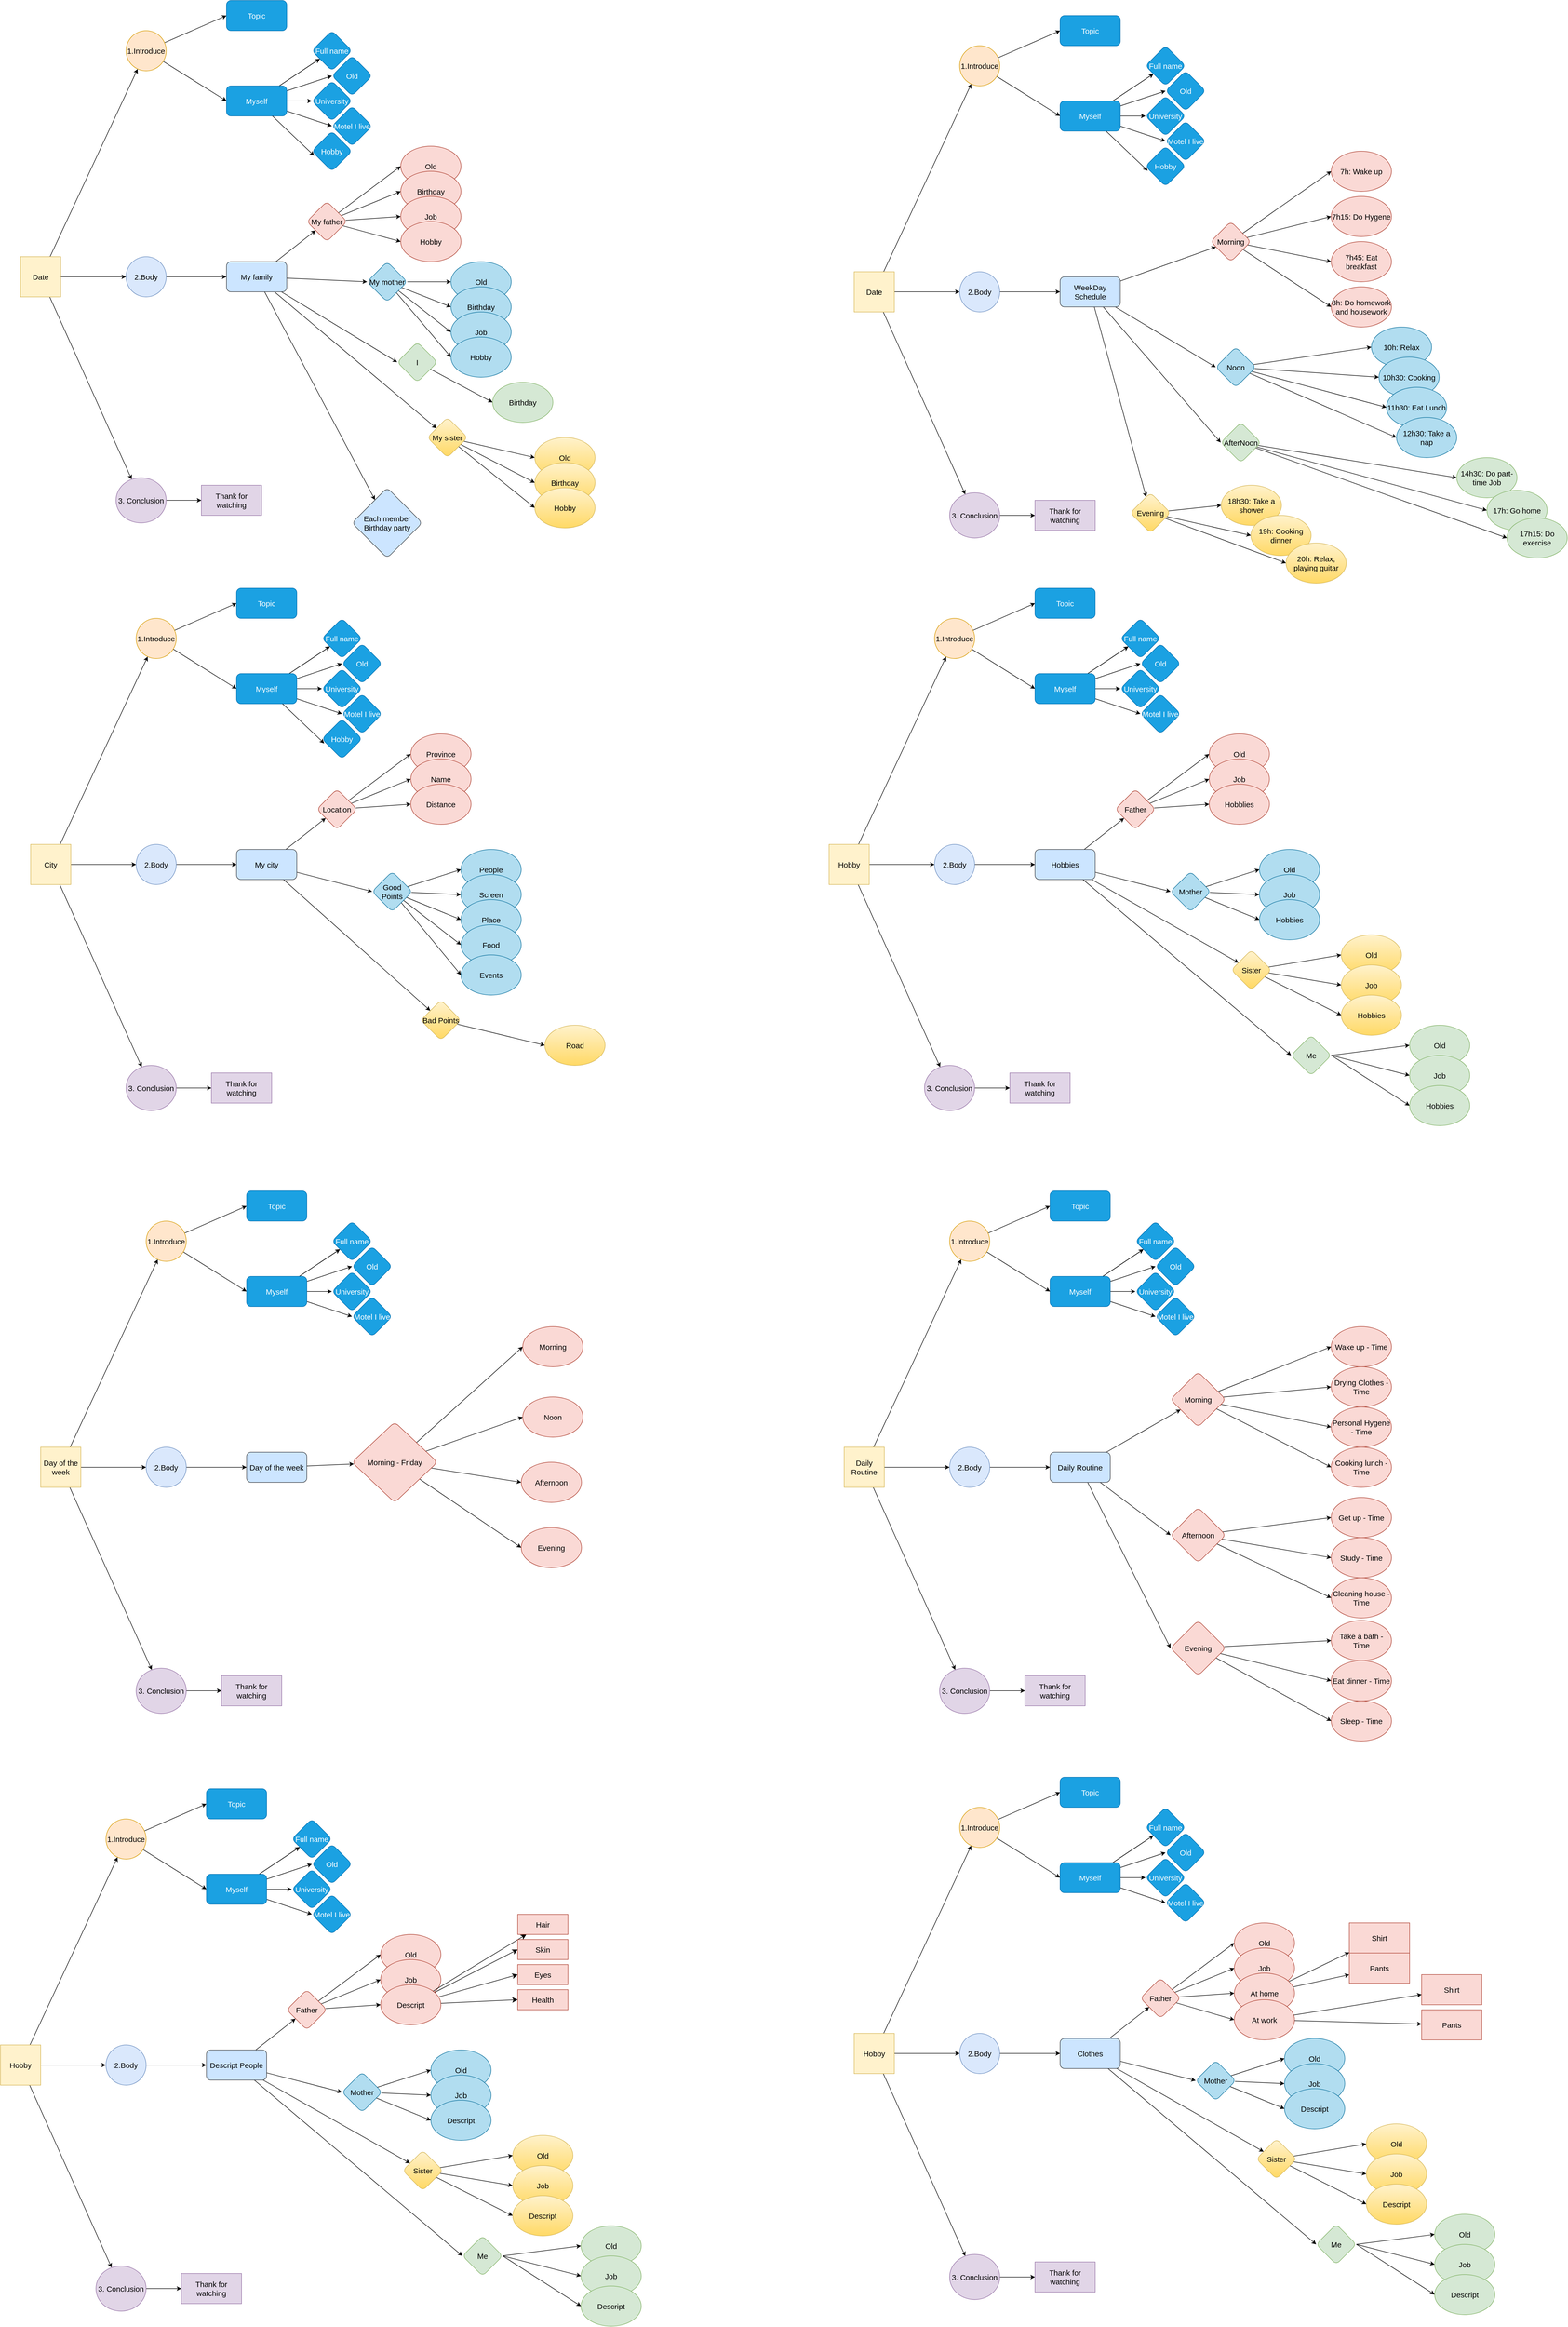 <mxfile version="26.0.13">
  <diagram id="C5RBs43oDa-KdzZeNtuy" name="Page-1">
    <mxGraphModel dx="1508" dy="674" grid="1" gridSize="10" guides="1" tooltips="1" connect="1" arrows="1" fold="1" page="1" pageScale="1" pageWidth="827" pageHeight="1169" math="0" shadow="0">
      <root>
        <mxCell id="WIyWlLk6GJQsqaUBKTNV-0" />
        <mxCell id="WIyWlLk6GJQsqaUBKTNV-1" parent="WIyWlLk6GJQsqaUBKTNV-0" />
        <mxCell id="n8xYsL2Tcehl7fB6EfHI-2" value="" style="rounded=0;orthogonalLoop=1;jettySize=auto;html=1;fontSize=15;" parent="WIyWlLk6GJQsqaUBKTNV-1" source="n8xYsL2Tcehl7fB6EfHI-0" target="n8xYsL2Tcehl7fB6EfHI-1" edge="1">
          <mxGeometry relative="1" as="geometry" />
        </mxCell>
        <mxCell id="n8xYsL2Tcehl7fB6EfHI-4" value="" style="edgeStyle=none;rounded=0;orthogonalLoop=1;jettySize=auto;html=1;fontSize=15;" parent="WIyWlLk6GJQsqaUBKTNV-1" source="n8xYsL2Tcehl7fB6EfHI-0" target="n8xYsL2Tcehl7fB6EfHI-3" edge="1">
          <mxGeometry relative="1" as="geometry" />
        </mxCell>
        <mxCell id="n8xYsL2Tcehl7fB6EfHI-6" value="" style="edgeStyle=none;rounded=0;orthogonalLoop=1;jettySize=auto;html=1;fontSize=15;" parent="WIyWlLk6GJQsqaUBKTNV-1" source="n8xYsL2Tcehl7fB6EfHI-0" target="n8xYsL2Tcehl7fB6EfHI-5" edge="1">
          <mxGeometry relative="1" as="geometry" />
        </mxCell>
        <mxCell id="n8xYsL2Tcehl7fB6EfHI-0" value="Date" style="whiteSpace=wrap;html=1;aspect=fixed;fillColor=#fff2cc;strokeColor=#d6b656;fontSize=15;" parent="WIyWlLk6GJQsqaUBKTNV-1" vertex="1">
          <mxGeometry x="70" y="530" width="80" height="80" as="geometry" />
        </mxCell>
        <mxCell id="n8xYsL2Tcehl7fB6EfHI-8" value="" style="edgeStyle=none;rounded=0;orthogonalLoop=1;jettySize=auto;html=1;entryX=0;entryY=0.5;entryDx=0;entryDy=0;fontSize=15;" parent="WIyWlLk6GJQsqaUBKTNV-1" source="n8xYsL2Tcehl7fB6EfHI-1" target="n8xYsL2Tcehl7fB6EfHI-9" edge="1">
          <mxGeometry relative="1" as="geometry">
            <mxPoint x="501.739" y="111.739" as="targetPoint" />
          </mxGeometry>
        </mxCell>
        <mxCell id="n8xYsL2Tcehl7fB6EfHI-11" style="edgeStyle=none;rounded=0;orthogonalLoop=1;jettySize=auto;html=1;entryX=0;entryY=0.5;entryDx=0;entryDy=0;fontSize=15;" parent="WIyWlLk6GJQsqaUBKTNV-1" source="n8xYsL2Tcehl7fB6EfHI-1" target="n8xYsL2Tcehl7fB6EfHI-10" edge="1">
          <mxGeometry relative="1" as="geometry" />
        </mxCell>
        <mxCell id="n8xYsL2Tcehl7fB6EfHI-1" value="1.Introduce" style="ellipse;whiteSpace=wrap;html=1;fillColor=#ffe6cc;strokeColor=#d79b00;fontSize=15;" parent="WIyWlLk6GJQsqaUBKTNV-1" vertex="1">
          <mxGeometry x="280" y="80" width="80" height="80" as="geometry" />
        </mxCell>
        <mxCell id="n8xYsL2Tcehl7fB6EfHI-28" style="edgeStyle=none;rounded=0;orthogonalLoop=1;jettySize=auto;html=1;entryX=0;entryY=0.5;entryDx=0;entryDy=0;fontSize=15;" parent="WIyWlLk6GJQsqaUBKTNV-1" source="n8xYsL2Tcehl7fB6EfHI-3" target="n8xYsL2Tcehl7fB6EfHI-27" edge="1">
          <mxGeometry relative="1" as="geometry" />
        </mxCell>
        <mxCell id="n8xYsL2Tcehl7fB6EfHI-3" value="2.Body" style="ellipse;whiteSpace=wrap;html=1;fillColor=#dae8fc;strokeColor=#6c8ebf;fontSize=15;" parent="WIyWlLk6GJQsqaUBKTNV-1" vertex="1">
          <mxGeometry x="280" y="530" width="80" height="80" as="geometry" />
        </mxCell>
        <mxCell id="n8xYsL2Tcehl7fB6EfHI-69" value="" style="edgeStyle=none;rounded=0;orthogonalLoop=1;jettySize=auto;html=1;fontSize=15;" parent="WIyWlLk6GJQsqaUBKTNV-1" source="n8xYsL2Tcehl7fB6EfHI-5" target="n8xYsL2Tcehl7fB6EfHI-68" edge="1">
          <mxGeometry relative="1" as="geometry" />
        </mxCell>
        <mxCell id="n8xYsL2Tcehl7fB6EfHI-5" value="3. Conclusion" style="ellipse;whiteSpace=wrap;html=1;fillColor=#e1d5e7;strokeColor=#9673a6;fontSize=15;" parent="WIyWlLk6GJQsqaUBKTNV-1" vertex="1">
          <mxGeometry x="260" y="970" width="100" height="90" as="geometry" />
        </mxCell>
        <mxCell id="n8xYsL2Tcehl7fB6EfHI-9" value="Topic" style="rounded=1;whiteSpace=wrap;html=1;fillColor=#1ba1e2;strokeColor=#006EAF;fontColor=#ffffff;fontSize=15;" parent="WIyWlLk6GJQsqaUBKTNV-1" vertex="1">
          <mxGeometry x="480" y="20" width="120" height="60" as="geometry" />
        </mxCell>
        <mxCell id="n8xYsL2Tcehl7fB6EfHI-14" value="" style="edgeStyle=none;rounded=0;orthogonalLoop=1;jettySize=auto;html=1;fontSize=15;" parent="WIyWlLk6GJQsqaUBKTNV-1" source="n8xYsL2Tcehl7fB6EfHI-10" target="n8xYsL2Tcehl7fB6EfHI-13" edge="1">
          <mxGeometry relative="1" as="geometry" />
        </mxCell>
        <mxCell id="n8xYsL2Tcehl7fB6EfHI-15" value="" style="edgeStyle=none;rounded=0;orthogonalLoop=1;jettySize=auto;html=1;fontSize=15;" parent="WIyWlLk6GJQsqaUBKTNV-1" source="n8xYsL2Tcehl7fB6EfHI-10" target="n8xYsL2Tcehl7fB6EfHI-13" edge="1">
          <mxGeometry relative="1" as="geometry" />
        </mxCell>
        <mxCell id="n8xYsL2Tcehl7fB6EfHI-20" style="edgeStyle=none;rounded=0;orthogonalLoop=1;jettySize=auto;html=1;entryX=0;entryY=0.5;entryDx=0;entryDy=0;fontSize=15;" parent="WIyWlLk6GJQsqaUBKTNV-1" source="n8xYsL2Tcehl7fB6EfHI-10" target="n8xYsL2Tcehl7fB6EfHI-17" edge="1">
          <mxGeometry relative="1" as="geometry" />
        </mxCell>
        <mxCell id="n8xYsL2Tcehl7fB6EfHI-21" style="edgeStyle=none;rounded=0;orthogonalLoop=1;jettySize=auto;html=1;entryX=0;entryY=0.5;entryDx=0;entryDy=0;fontSize=15;" parent="WIyWlLk6GJQsqaUBKTNV-1" source="n8xYsL2Tcehl7fB6EfHI-10" target="n8xYsL2Tcehl7fB6EfHI-18" edge="1">
          <mxGeometry relative="1" as="geometry" />
        </mxCell>
        <mxCell id="n8xYsL2Tcehl7fB6EfHI-26" style="edgeStyle=none;rounded=0;orthogonalLoop=1;jettySize=auto;html=1;entryX=0;entryY=0.5;entryDx=0;entryDy=0;fontSize=15;" parent="WIyWlLk6GJQsqaUBKTNV-1" source="n8xYsL2Tcehl7fB6EfHI-10" target="n8xYsL2Tcehl7fB6EfHI-16" edge="1">
          <mxGeometry relative="1" as="geometry" />
        </mxCell>
        <mxCell id="n8xYsL2Tcehl7fB6EfHI-10" value="Myself" style="rounded=1;whiteSpace=wrap;html=1;fillColor=#1ba1e2;fontColor=#ffffff;strokeColor=#006EAF;fontSize=15;" parent="WIyWlLk6GJQsqaUBKTNV-1" vertex="1">
          <mxGeometry x="480" y="190" width="120" height="60" as="geometry" />
        </mxCell>
        <mxCell id="n8xYsL2Tcehl7fB6EfHI-13" value="Full name" style="rhombus;whiteSpace=wrap;html=1;rounded=1;fillColor=#1ba1e2;fontColor=#ffffff;strokeColor=#006EAF;fontSize=15;" parent="WIyWlLk6GJQsqaUBKTNV-1" vertex="1">
          <mxGeometry x="650" y="80" width="80" height="80" as="geometry" />
        </mxCell>
        <mxCell id="n8xYsL2Tcehl7fB6EfHI-16" value="Old" style="rhombus;whiteSpace=wrap;html=1;rounded=1;fillColor=#1ba1e2;fontColor=#ffffff;strokeColor=#006EAF;fontSize=15;" parent="WIyWlLk6GJQsqaUBKTNV-1" vertex="1">
          <mxGeometry x="690" y="130" width="80" height="80" as="geometry" />
        </mxCell>
        <mxCell id="n8xYsL2Tcehl7fB6EfHI-17" value="University" style="rhombus;whiteSpace=wrap;html=1;rounded=1;fillColor=#1ba1e2;fontColor=#ffffff;strokeColor=#006EAF;fontSize=15;" parent="WIyWlLk6GJQsqaUBKTNV-1" vertex="1">
          <mxGeometry x="650" y="180" width="80" height="80" as="geometry" />
        </mxCell>
        <mxCell id="n8xYsL2Tcehl7fB6EfHI-18" value="Motel I live" style="rhombus;whiteSpace=wrap;html=1;rounded=1;fillColor=#1ba1e2;fontColor=#ffffff;strokeColor=#006EAF;fontSize=15;" parent="WIyWlLk6GJQsqaUBKTNV-1" vertex="1">
          <mxGeometry x="690" y="230" width="80" height="80" as="geometry" />
        </mxCell>
        <mxCell id="n8xYsL2Tcehl7fB6EfHI-23" value="Hobby" style="rhombus;whiteSpace=wrap;html=1;rounded=1;fillColor=#1ba1e2;fontColor=#ffffff;strokeColor=#006EAF;fontSize=15;" parent="WIyWlLk6GJQsqaUBKTNV-1" vertex="1">
          <mxGeometry x="650" y="280" width="80" height="80" as="geometry" />
        </mxCell>
        <mxCell id="n8xYsL2Tcehl7fB6EfHI-24" style="edgeStyle=none;rounded=0;orthogonalLoop=1;jettySize=auto;html=1;entryX=0.057;entryY=0.611;entryDx=0;entryDy=0;entryPerimeter=0;fontSize=15;" parent="WIyWlLk6GJQsqaUBKTNV-1" source="n8xYsL2Tcehl7fB6EfHI-10" target="n8xYsL2Tcehl7fB6EfHI-23" edge="1">
          <mxGeometry relative="1" as="geometry" />
        </mxCell>
        <mxCell id="n8xYsL2Tcehl7fB6EfHI-30" value="" style="edgeStyle=none;rounded=0;orthogonalLoop=1;jettySize=auto;html=1;fontSize=15;" parent="WIyWlLk6GJQsqaUBKTNV-1" source="n8xYsL2Tcehl7fB6EfHI-27" target="n8xYsL2Tcehl7fB6EfHI-29" edge="1">
          <mxGeometry relative="1" as="geometry" />
        </mxCell>
        <mxCell id="n8xYsL2Tcehl7fB6EfHI-32" value="" style="edgeStyle=none;rounded=0;orthogonalLoop=1;jettySize=auto;html=1;entryX=0;entryY=0.5;entryDx=0;entryDy=0;fontSize=15;" parent="WIyWlLk6GJQsqaUBKTNV-1" source="n8xYsL2Tcehl7fB6EfHI-27" target="n8xYsL2Tcehl7fB6EfHI-49" edge="1">
          <mxGeometry relative="1" as="geometry">
            <mxPoint x="640" y="570" as="targetPoint" />
          </mxGeometry>
        </mxCell>
        <mxCell id="n8xYsL2Tcehl7fB6EfHI-35" style="edgeStyle=none;rounded=0;orthogonalLoop=1;jettySize=auto;html=1;entryX=0;entryY=0.5;entryDx=0;entryDy=0;fontSize=15;" parent="WIyWlLk6GJQsqaUBKTNV-1" source="n8xYsL2Tcehl7fB6EfHI-27" target="n8xYsL2Tcehl7fB6EfHI-33" edge="1">
          <mxGeometry relative="1" as="geometry" />
        </mxCell>
        <mxCell id="n8xYsL2Tcehl7fB6EfHI-37" value="" style="edgeStyle=none;rounded=0;orthogonalLoop=1;jettySize=auto;html=1;fontSize=15;" parent="WIyWlLk6GJQsqaUBKTNV-1" source="n8xYsL2Tcehl7fB6EfHI-27" target="n8xYsL2Tcehl7fB6EfHI-36" edge="1">
          <mxGeometry relative="1" as="geometry" />
        </mxCell>
        <mxCell id="n8xYsL2Tcehl7fB6EfHI-67" value="" style="edgeStyle=none;rounded=0;orthogonalLoop=1;jettySize=auto;html=1;fontSize=15;" parent="WIyWlLk6GJQsqaUBKTNV-1" source="n8xYsL2Tcehl7fB6EfHI-27" target="n8xYsL2Tcehl7fB6EfHI-66" edge="1">
          <mxGeometry relative="1" as="geometry" />
        </mxCell>
        <mxCell id="n8xYsL2Tcehl7fB6EfHI-27" value="My family" style="rounded=1;whiteSpace=wrap;html=1;fillColor=#cce5ff;strokeColor=#36393d;fontSize=15;" parent="WIyWlLk6GJQsqaUBKTNV-1" vertex="1">
          <mxGeometry x="480" y="540" width="120" height="60" as="geometry" />
        </mxCell>
        <mxCell id="n8xYsL2Tcehl7fB6EfHI-39" style="edgeStyle=none;rounded=0;orthogonalLoop=1;jettySize=auto;html=1;entryX=0;entryY=0.5;entryDx=0;entryDy=0;fontSize=15;" parent="WIyWlLk6GJQsqaUBKTNV-1" source="n8xYsL2Tcehl7fB6EfHI-29" target="n8xYsL2Tcehl7fB6EfHI-38" edge="1">
          <mxGeometry relative="1" as="geometry" />
        </mxCell>
        <mxCell id="n8xYsL2Tcehl7fB6EfHI-44" style="edgeStyle=none;rounded=0;orthogonalLoop=1;jettySize=auto;html=1;entryX=0;entryY=0.5;entryDx=0;entryDy=0;fontSize=15;" parent="WIyWlLk6GJQsqaUBKTNV-1" source="n8xYsL2Tcehl7fB6EfHI-29" target="n8xYsL2Tcehl7fB6EfHI-42" edge="1">
          <mxGeometry relative="1" as="geometry" />
        </mxCell>
        <mxCell id="n8xYsL2Tcehl7fB6EfHI-45" style="edgeStyle=none;rounded=0;orthogonalLoop=1;jettySize=auto;html=1;entryX=0;entryY=0.5;entryDx=0;entryDy=0;fontSize=15;" parent="WIyWlLk6GJQsqaUBKTNV-1" source="n8xYsL2Tcehl7fB6EfHI-29" target="n8xYsL2Tcehl7fB6EfHI-43" edge="1">
          <mxGeometry relative="1" as="geometry" />
        </mxCell>
        <mxCell id="n8xYsL2Tcehl7fB6EfHI-60" style="edgeStyle=none;rounded=0;orthogonalLoop=1;jettySize=auto;html=1;entryX=0;entryY=0.5;entryDx=0;entryDy=0;fontSize=15;" parent="WIyWlLk6GJQsqaUBKTNV-1" source="n8xYsL2Tcehl7fB6EfHI-29" target="n8xYsL2Tcehl7fB6EfHI-59" edge="1">
          <mxGeometry relative="1" as="geometry" />
        </mxCell>
        <mxCell id="n8xYsL2Tcehl7fB6EfHI-29" value="My father" style="rhombus;whiteSpace=wrap;html=1;rounded=1;fillColor=#fad9d5;strokeColor=#ae4132;fontSize=15;" parent="WIyWlLk6GJQsqaUBKTNV-1" vertex="1">
          <mxGeometry x="640" y="420" width="80" height="80" as="geometry" />
        </mxCell>
        <mxCell id="n8xYsL2Tcehl7fB6EfHI-54" style="edgeStyle=none;rounded=0;orthogonalLoop=1;jettySize=auto;html=1;entryX=0;entryY=0.5;entryDx=0;entryDy=0;fontSize=15;" parent="WIyWlLk6GJQsqaUBKTNV-1" source="n8xYsL2Tcehl7fB6EfHI-33" target="n8xYsL2Tcehl7fB6EfHI-53" edge="1">
          <mxGeometry relative="1" as="geometry" />
        </mxCell>
        <mxCell id="n8xYsL2Tcehl7fB6EfHI-33" value="I" style="rhombus;whiteSpace=wrap;html=1;rounded=1;fillColor=#d5e8d4;strokeColor=#82b366;fontSize=15;" parent="WIyWlLk6GJQsqaUBKTNV-1" vertex="1">
          <mxGeometry x="820" y="700" width="80" height="80" as="geometry" />
        </mxCell>
        <mxCell id="n8xYsL2Tcehl7fB6EfHI-57" style="edgeStyle=none;rounded=0;orthogonalLoop=1;jettySize=auto;html=1;entryX=0;entryY=0.5;entryDx=0;entryDy=0;fontSize=15;" parent="WIyWlLk6GJQsqaUBKTNV-1" source="n8xYsL2Tcehl7fB6EfHI-36" target="n8xYsL2Tcehl7fB6EfHI-55" edge="1">
          <mxGeometry relative="1" as="geometry" />
        </mxCell>
        <mxCell id="n8xYsL2Tcehl7fB6EfHI-58" style="edgeStyle=none;rounded=0;orthogonalLoop=1;jettySize=auto;html=1;entryX=0;entryY=0.5;entryDx=0;entryDy=0;fontSize=15;" parent="WIyWlLk6GJQsqaUBKTNV-1" source="n8xYsL2Tcehl7fB6EfHI-36" target="n8xYsL2Tcehl7fB6EfHI-56" edge="1">
          <mxGeometry relative="1" as="geometry" />
        </mxCell>
        <mxCell id="n8xYsL2Tcehl7fB6EfHI-64" style="edgeStyle=none;rounded=0;orthogonalLoop=1;jettySize=auto;html=1;entryX=0;entryY=0.5;entryDx=0;entryDy=0;fontSize=15;" parent="WIyWlLk6GJQsqaUBKTNV-1" source="n8xYsL2Tcehl7fB6EfHI-36" target="n8xYsL2Tcehl7fB6EfHI-63" edge="1">
          <mxGeometry relative="1" as="geometry" />
        </mxCell>
        <mxCell id="n8xYsL2Tcehl7fB6EfHI-36" value="My sister" style="rhombus;whiteSpace=wrap;html=1;rounded=1;fillColor=#fff2cc;gradientColor=#ffd966;strokeColor=#d6b656;fontSize=15;" parent="WIyWlLk6GJQsqaUBKTNV-1" vertex="1">
          <mxGeometry x="880" y="850" width="80" height="80" as="geometry" />
        </mxCell>
        <mxCell id="n8xYsL2Tcehl7fB6EfHI-38" value="Old" style="ellipse;whiteSpace=wrap;html=1;fillColor=#fad9d5;strokeColor=#ae4132;fontSize=15;" parent="WIyWlLk6GJQsqaUBKTNV-1" vertex="1">
          <mxGeometry x="827" y="310" width="120" height="80" as="geometry" />
        </mxCell>
        <mxCell id="n8xYsL2Tcehl7fB6EfHI-43" value="Birthday" style="ellipse;whiteSpace=wrap;html=1;fillColor=#fad9d5;strokeColor=#ae4132;fontSize=15;" parent="WIyWlLk6GJQsqaUBKTNV-1" vertex="1">
          <mxGeometry x="827" y="360" width="120" height="80" as="geometry" />
        </mxCell>
        <mxCell id="n8xYsL2Tcehl7fB6EfHI-46" style="edgeStyle=none;rounded=0;orthogonalLoop=1;jettySize=auto;html=1;entryX=0;entryY=0.5;entryDx=0;entryDy=0;fontSize=15;" parent="WIyWlLk6GJQsqaUBKTNV-1" source="n8xYsL2Tcehl7fB6EfHI-49" target="n8xYsL2Tcehl7fB6EfHI-50" edge="1">
          <mxGeometry relative="1" as="geometry" />
        </mxCell>
        <mxCell id="n8xYsL2Tcehl7fB6EfHI-47" style="edgeStyle=none;rounded=0;orthogonalLoop=1;jettySize=auto;html=1;entryX=0;entryY=0.5;entryDx=0;entryDy=0;fontSize=15;" parent="WIyWlLk6GJQsqaUBKTNV-1" source="n8xYsL2Tcehl7fB6EfHI-49" target="n8xYsL2Tcehl7fB6EfHI-51" edge="1">
          <mxGeometry relative="1" as="geometry" />
        </mxCell>
        <mxCell id="n8xYsL2Tcehl7fB6EfHI-48" style="edgeStyle=none;rounded=0;orthogonalLoop=1;jettySize=auto;html=1;entryX=0;entryY=0.5;entryDx=0;entryDy=0;fontSize=15;" parent="WIyWlLk6GJQsqaUBKTNV-1" source="n8xYsL2Tcehl7fB6EfHI-49" target="n8xYsL2Tcehl7fB6EfHI-52" edge="1">
          <mxGeometry relative="1" as="geometry" />
        </mxCell>
        <mxCell id="n8xYsL2Tcehl7fB6EfHI-62" style="edgeStyle=none;rounded=0;orthogonalLoop=1;jettySize=auto;html=1;entryX=0;entryY=0.5;entryDx=0;entryDy=0;fontSize=15;" parent="WIyWlLk6GJQsqaUBKTNV-1" source="n8xYsL2Tcehl7fB6EfHI-49" target="n8xYsL2Tcehl7fB6EfHI-61" edge="1">
          <mxGeometry relative="1" as="geometry" />
        </mxCell>
        <mxCell id="n8xYsL2Tcehl7fB6EfHI-49" value="My mother" style="rhombus;whiteSpace=wrap;html=1;rounded=1;fillColor=#b1ddf0;strokeColor=#10739e;fontSize=15;" parent="WIyWlLk6GJQsqaUBKTNV-1" vertex="1">
          <mxGeometry x="760" y="540" width="80" height="80" as="geometry" />
        </mxCell>
        <mxCell id="n8xYsL2Tcehl7fB6EfHI-50" value="Old" style="ellipse;whiteSpace=wrap;html=1;fillColor=#b1ddf0;strokeColor=#10739e;fontSize=15;" parent="WIyWlLk6GJQsqaUBKTNV-1" vertex="1">
          <mxGeometry x="927" y="540" width="120" height="80" as="geometry" />
        </mxCell>
        <mxCell id="n8xYsL2Tcehl7fB6EfHI-52" value="Birthday" style="ellipse;whiteSpace=wrap;html=1;fillColor=#b1ddf0;strokeColor=#10739e;fontSize=15;" parent="WIyWlLk6GJQsqaUBKTNV-1" vertex="1">
          <mxGeometry x="927" y="590" width="120" height="80" as="geometry" />
        </mxCell>
        <mxCell id="n8xYsL2Tcehl7fB6EfHI-53" value="Birthday" style="ellipse;whiteSpace=wrap;html=1;fillColor=#d5e8d4;strokeColor=#82b366;fontSize=15;" parent="WIyWlLk6GJQsqaUBKTNV-1" vertex="1">
          <mxGeometry x="1010" y="780" width="120" height="80" as="geometry" />
        </mxCell>
        <mxCell id="n8xYsL2Tcehl7fB6EfHI-55" value="Old" style="ellipse;whiteSpace=wrap;html=1;fillColor=#fff2cc;gradientColor=#ffd966;strokeColor=#d6b656;fontSize=15;" parent="WIyWlLk6GJQsqaUBKTNV-1" vertex="1">
          <mxGeometry x="1094" y="890" width="120" height="80" as="geometry" />
        </mxCell>
        <mxCell id="n8xYsL2Tcehl7fB6EfHI-56" value="Birthday" style="ellipse;whiteSpace=wrap;html=1;fillColor=#fff2cc;gradientColor=#ffd966;strokeColor=#d6b656;fontSize=15;" parent="WIyWlLk6GJQsqaUBKTNV-1" vertex="1">
          <mxGeometry x="1094" y="940" width="120" height="80" as="geometry" />
        </mxCell>
        <mxCell id="n8xYsL2Tcehl7fB6EfHI-42" value="Job" style="ellipse;whiteSpace=wrap;html=1;fillColor=#fad9d5;strokeColor=#ae4132;fontSize=15;" parent="WIyWlLk6GJQsqaUBKTNV-1" vertex="1">
          <mxGeometry x="827" y="410" width="120" height="80" as="geometry" />
        </mxCell>
        <mxCell id="n8xYsL2Tcehl7fB6EfHI-59" value="Hobby" style="ellipse;whiteSpace=wrap;html=1;fillColor=#fad9d5;strokeColor=#ae4132;fontSize=15;" parent="WIyWlLk6GJQsqaUBKTNV-1" vertex="1">
          <mxGeometry x="827" y="460" width="120" height="80" as="geometry" />
        </mxCell>
        <mxCell id="n8xYsL2Tcehl7fB6EfHI-51" value="Job" style="ellipse;whiteSpace=wrap;html=1;fillColor=#b1ddf0;strokeColor=#10739e;fontSize=15;" parent="WIyWlLk6GJQsqaUBKTNV-1" vertex="1">
          <mxGeometry x="927" y="640" width="120" height="80" as="geometry" />
        </mxCell>
        <mxCell id="n8xYsL2Tcehl7fB6EfHI-61" value="Hobby" style="ellipse;whiteSpace=wrap;html=1;fillColor=#b1ddf0;strokeColor=#10739e;fontSize=15;" parent="WIyWlLk6GJQsqaUBKTNV-1" vertex="1">
          <mxGeometry x="927" y="690" width="120" height="80" as="geometry" />
        </mxCell>
        <mxCell id="n8xYsL2Tcehl7fB6EfHI-63" value="Hobby" style="ellipse;whiteSpace=wrap;html=1;fillColor=#fff2cc;gradientColor=#ffd966;strokeColor=#d6b656;fontSize=15;" parent="WIyWlLk6GJQsqaUBKTNV-1" vertex="1">
          <mxGeometry x="1094" y="990" width="120" height="80" as="geometry" />
        </mxCell>
        <mxCell id="n8xYsL2Tcehl7fB6EfHI-66" value="Each member Birthday party" style="rhombus;whiteSpace=wrap;html=1;fillColor=#cce5ff;strokeColor=#36393d;rounded=1;fontSize=15;" parent="WIyWlLk6GJQsqaUBKTNV-1" vertex="1">
          <mxGeometry x="730" y="990" width="140" height="140" as="geometry" />
        </mxCell>
        <mxCell id="n8xYsL2Tcehl7fB6EfHI-68" value="Thank for watching" style="whiteSpace=wrap;html=1;fillColor=#e1d5e7;strokeColor=#9673a6;fontSize=15;" parent="WIyWlLk6GJQsqaUBKTNV-1" vertex="1">
          <mxGeometry x="430" y="985" width="120" height="60" as="geometry" />
        </mxCell>
        <mxCell id="KPDiQZF1EY9_WfjJIa8t-0" value="" style="rounded=0;orthogonalLoop=1;jettySize=auto;html=1;fontSize=15;" parent="WIyWlLk6GJQsqaUBKTNV-1" source="KPDiQZF1EY9_WfjJIa8t-3" target="KPDiQZF1EY9_WfjJIa8t-6" edge="1">
          <mxGeometry relative="1" as="geometry" />
        </mxCell>
        <mxCell id="KPDiQZF1EY9_WfjJIa8t-1" value="" style="edgeStyle=none;rounded=0;orthogonalLoop=1;jettySize=auto;html=1;fontSize=15;" parent="WIyWlLk6GJQsqaUBKTNV-1" source="KPDiQZF1EY9_WfjJIa8t-3" target="KPDiQZF1EY9_WfjJIa8t-8" edge="1">
          <mxGeometry relative="1" as="geometry" />
        </mxCell>
        <mxCell id="KPDiQZF1EY9_WfjJIa8t-2" value="" style="edgeStyle=none;rounded=0;orthogonalLoop=1;jettySize=auto;html=1;fontSize=15;" parent="WIyWlLk6GJQsqaUBKTNV-1" source="KPDiQZF1EY9_WfjJIa8t-3" target="KPDiQZF1EY9_WfjJIa8t-10" edge="1">
          <mxGeometry relative="1" as="geometry" />
        </mxCell>
        <mxCell id="KPDiQZF1EY9_WfjJIa8t-3" value="Date" style="whiteSpace=wrap;html=1;aspect=fixed;fillColor=#fff2cc;strokeColor=#d6b656;fontSize=15;" parent="WIyWlLk6GJQsqaUBKTNV-1" vertex="1">
          <mxGeometry x="1730" y="560" width="80" height="80" as="geometry" />
        </mxCell>
        <mxCell id="KPDiQZF1EY9_WfjJIa8t-4" value="" style="edgeStyle=none;rounded=0;orthogonalLoop=1;jettySize=auto;html=1;entryX=0;entryY=0.5;entryDx=0;entryDy=0;fontSize=15;" parent="WIyWlLk6GJQsqaUBKTNV-1" source="KPDiQZF1EY9_WfjJIa8t-6" target="KPDiQZF1EY9_WfjJIa8t-11" edge="1">
          <mxGeometry relative="1" as="geometry">
            <mxPoint x="2161.739" y="141.739" as="targetPoint" />
          </mxGeometry>
        </mxCell>
        <mxCell id="KPDiQZF1EY9_WfjJIa8t-5" style="edgeStyle=none;rounded=0;orthogonalLoop=1;jettySize=auto;html=1;entryX=0;entryY=0.5;entryDx=0;entryDy=0;fontSize=15;" parent="WIyWlLk6GJQsqaUBKTNV-1" source="KPDiQZF1EY9_WfjJIa8t-6" target="KPDiQZF1EY9_WfjJIa8t-17" edge="1">
          <mxGeometry relative="1" as="geometry" />
        </mxCell>
        <mxCell id="KPDiQZF1EY9_WfjJIa8t-6" value="1.Introduce" style="ellipse;whiteSpace=wrap;html=1;fillColor=#ffe6cc;strokeColor=#d79b00;fontSize=15;" parent="WIyWlLk6GJQsqaUBKTNV-1" vertex="1">
          <mxGeometry x="1940" y="110" width="80" height="80" as="geometry" />
        </mxCell>
        <mxCell id="KPDiQZF1EY9_WfjJIa8t-7" style="edgeStyle=none;rounded=0;orthogonalLoop=1;jettySize=auto;html=1;entryX=0;entryY=0.5;entryDx=0;entryDy=0;fontSize=15;" parent="WIyWlLk6GJQsqaUBKTNV-1" source="KPDiQZF1EY9_WfjJIa8t-8" target="KPDiQZF1EY9_WfjJIa8t-29" edge="1">
          <mxGeometry relative="1" as="geometry" />
        </mxCell>
        <mxCell id="KPDiQZF1EY9_WfjJIa8t-8" value="2.Body" style="ellipse;whiteSpace=wrap;html=1;fillColor=#dae8fc;strokeColor=#6c8ebf;fontSize=15;" parent="WIyWlLk6GJQsqaUBKTNV-1" vertex="1">
          <mxGeometry x="1940" y="560" width="80" height="80" as="geometry" />
        </mxCell>
        <mxCell id="KPDiQZF1EY9_WfjJIa8t-9" value="" style="edgeStyle=none;rounded=0;orthogonalLoop=1;jettySize=auto;html=1;fontSize=15;" parent="WIyWlLk6GJQsqaUBKTNV-1" source="KPDiQZF1EY9_WfjJIa8t-10" target="KPDiQZF1EY9_WfjJIa8t-59" edge="1">
          <mxGeometry relative="1" as="geometry" />
        </mxCell>
        <mxCell id="KPDiQZF1EY9_WfjJIa8t-10" value="3. Conclusion" style="ellipse;whiteSpace=wrap;html=1;fillColor=#e1d5e7;strokeColor=#9673a6;fontSize=15;" parent="WIyWlLk6GJQsqaUBKTNV-1" vertex="1">
          <mxGeometry x="1920" y="1000" width="100" height="90" as="geometry" />
        </mxCell>
        <mxCell id="KPDiQZF1EY9_WfjJIa8t-11" value="Topic" style="rounded=1;whiteSpace=wrap;html=1;fillColor=#1ba1e2;strokeColor=#006EAF;fontColor=#ffffff;fontSize=15;" parent="WIyWlLk6GJQsqaUBKTNV-1" vertex="1">
          <mxGeometry x="2140" y="50" width="120" height="60" as="geometry" />
        </mxCell>
        <mxCell id="KPDiQZF1EY9_WfjJIa8t-12" value="" style="edgeStyle=none;rounded=0;orthogonalLoop=1;jettySize=auto;html=1;fontSize=15;" parent="WIyWlLk6GJQsqaUBKTNV-1" source="KPDiQZF1EY9_WfjJIa8t-17" target="KPDiQZF1EY9_WfjJIa8t-18" edge="1">
          <mxGeometry relative="1" as="geometry" />
        </mxCell>
        <mxCell id="KPDiQZF1EY9_WfjJIa8t-13" value="" style="edgeStyle=none;rounded=0;orthogonalLoop=1;jettySize=auto;html=1;fontSize=15;" parent="WIyWlLk6GJQsqaUBKTNV-1" source="KPDiQZF1EY9_WfjJIa8t-17" target="KPDiQZF1EY9_WfjJIa8t-18" edge="1">
          <mxGeometry relative="1" as="geometry" />
        </mxCell>
        <mxCell id="KPDiQZF1EY9_WfjJIa8t-14" style="edgeStyle=none;rounded=0;orthogonalLoop=1;jettySize=auto;html=1;entryX=0;entryY=0.5;entryDx=0;entryDy=0;fontSize=15;" parent="WIyWlLk6GJQsqaUBKTNV-1" source="KPDiQZF1EY9_WfjJIa8t-17" target="KPDiQZF1EY9_WfjJIa8t-20" edge="1">
          <mxGeometry relative="1" as="geometry" />
        </mxCell>
        <mxCell id="KPDiQZF1EY9_WfjJIa8t-15" style="edgeStyle=none;rounded=0;orthogonalLoop=1;jettySize=auto;html=1;entryX=0;entryY=0.5;entryDx=0;entryDy=0;fontSize=15;" parent="WIyWlLk6GJQsqaUBKTNV-1" source="KPDiQZF1EY9_WfjJIa8t-17" target="KPDiQZF1EY9_WfjJIa8t-21" edge="1">
          <mxGeometry relative="1" as="geometry" />
        </mxCell>
        <mxCell id="KPDiQZF1EY9_WfjJIa8t-16" style="edgeStyle=none;rounded=0;orthogonalLoop=1;jettySize=auto;html=1;entryX=0;entryY=0.5;entryDx=0;entryDy=0;fontSize=15;" parent="WIyWlLk6GJQsqaUBKTNV-1" source="KPDiQZF1EY9_WfjJIa8t-17" target="KPDiQZF1EY9_WfjJIa8t-19" edge="1">
          <mxGeometry relative="1" as="geometry" />
        </mxCell>
        <mxCell id="KPDiQZF1EY9_WfjJIa8t-17" value="Myself" style="rounded=1;whiteSpace=wrap;html=1;fillColor=#1ba1e2;fontColor=#ffffff;strokeColor=#006EAF;fontSize=15;" parent="WIyWlLk6GJQsqaUBKTNV-1" vertex="1">
          <mxGeometry x="2140" y="220" width="120" height="60" as="geometry" />
        </mxCell>
        <mxCell id="KPDiQZF1EY9_WfjJIa8t-18" value="Full name" style="rhombus;whiteSpace=wrap;html=1;rounded=1;fillColor=#1ba1e2;fontColor=#ffffff;strokeColor=#006EAF;fontSize=15;" parent="WIyWlLk6GJQsqaUBKTNV-1" vertex="1">
          <mxGeometry x="2310" y="110" width="80" height="80" as="geometry" />
        </mxCell>
        <mxCell id="KPDiQZF1EY9_WfjJIa8t-19" value="Old" style="rhombus;whiteSpace=wrap;html=1;rounded=1;fillColor=#1ba1e2;fontColor=#ffffff;strokeColor=#006EAF;fontSize=15;" parent="WIyWlLk6GJQsqaUBKTNV-1" vertex="1">
          <mxGeometry x="2350" y="160" width="80" height="80" as="geometry" />
        </mxCell>
        <mxCell id="KPDiQZF1EY9_WfjJIa8t-20" value="University" style="rhombus;whiteSpace=wrap;html=1;rounded=1;fillColor=#1ba1e2;fontColor=#ffffff;strokeColor=#006EAF;fontSize=15;" parent="WIyWlLk6GJQsqaUBKTNV-1" vertex="1">
          <mxGeometry x="2310" y="210" width="80" height="80" as="geometry" />
        </mxCell>
        <mxCell id="KPDiQZF1EY9_WfjJIa8t-21" value="Motel I live" style="rhombus;whiteSpace=wrap;html=1;rounded=1;fillColor=#1ba1e2;fontColor=#ffffff;strokeColor=#006EAF;fontSize=15;" parent="WIyWlLk6GJQsqaUBKTNV-1" vertex="1">
          <mxGeometry x="2350" y="260" width="80" height="80" as="geometry" />
        </mxCell>
        <mxCell id="KPDiQZF1EY9_WfjJIa8t-22" value="Hobby" style="rhombus;whiteSpace=wrap;html=1;rounded=1;fillColor=#1ba1e2;fontColor=#ffffff;strokeColor=#006EAF;fontSize=15;" parent="WIyWlLk6GJQsqaUBKTNV-1" vertex="1">
          <mxGeometry x="2310" y="310" width="80" height="80" as="geometry" />
        </mxCell>
        <mxCell id="KPDiQZF1EY9_WfjJIa8t-23" style="edgeStyle=none;rounded=0;orthogonalLoop=1;jettySize=auto;html=1;entryX=0.057;entryY=0.611;entryDx=0;entryDy=0;entryPerimeter=0;fontSize=15;" parent="WIyWlLk6GJQsqaUBKTNV-1" source="KPDiQZF1EY9_WfjJIa8t-17" target="KPDiQZF1EY9_WfjJIa8t-22" edge="1">
          <mxGeometry relative="1" as="geometry" />
        </mxCell>
        <mxCell id="KPDiQZF1EY9_WfjJIa8t-24" value="" style="edgeStyle=none;rounded=0;orthogonalLoop=1;jettySize=auto;html=1;fontSize=15;" parent="WIyWlLk6GJQsqaUBKTNV-1" source="KPDiQZF1EY9_WfjJIa8t-29" target="KPDiQZF1EY9_WfjJIa8t-34" edge="1">
          <mxGeometry relative="1" as="geometry" />
        </mxCell>
        <mxCell id="KPDiQZF1EY9_WfjJIa8t-25" value="" style="edgeStyle=none;rounded=0;orthogonalLoop=1;jettySize=auto;html=1;entryX=0;entryY=0.5;entryDx=0;entryDy=0;fontSize=15;" parent="WIyWlLk6GJQsqaUBKTNV-1" source="KPDiQZF1EY9_WfjJIa8t-29" target="KPDiQZF1EY9_WfjJIa8t-47" edge="1">
          <mxGeometry relative="1" as="geometry">
            <mxPoint x="2300" y="600" as="targetPoint" />
          </mxGeometry>
        </mxCell>
        <mxCell id="KPDiQZF1EY9_WfjJIa8t-26" style="edgeStyle=none;rounded=0;orthogonalLoop=1;jettySize=auto;html=1;entryX=0;entryY=0.5;entryDx=0;entryDy=0;fontSize=15;" parent="WIyWlLk6GJQsqaUBKTNV-1" source="KPDiQZF1EY9_WfjJIa8t-29" target="KPDiQZF1EY9_WfjJIa8t-36" edge="1">
          <mxGeometry relative="1" as="geometry" />
        </mxCell>
        <mxCell id="KPDiQZF1EY9_WfjJIa8t-27" value="" style="edgeStyle=none;rounded=0;orthogonalLoop=1;jettySize=auto;html=1;fontSize=15;" parent="WIyWlLk6GJQsqaUBKTNV-1" source="KPDiQZF1EY9_WfjJIa8t-29" target="KPDiQZF1EY9_WfjJIa8t-40" edge="1">
          <mxGeometry relative="1" as="geometry" />
        </mxCell>
        <mxCell id="KPDiQZF1EY9_WfjJIa8t-29" value="WeekDay Schedule" style="rounded=1;whiteSpace=wrap;html=1;fillColor=#cce5ff;strokeColor=#36393d;fontSize=15;" parent="WIyWlLk6GJQsqaUBKTNV-1" vertex="1">
          <mxGeometry x="2140" y="570" width="120" height="60" as="geometry" />
        </mxCell>
        <mxCell id="KPDiQZF1EY9_WfjJIa8t-30" style="edgeStyle=none;rounded=0;orthogonalLoop=1;jettySize=auto;html=1;entryX=0;entryY=0.5;entryDx=0;entryDy=0;fontSize=15;" parent="WIyWlLk6GJQsqaUBKTNV-1" source="KPDiQZF1EY9_WfjJIa8t-34" target="KPDiQZF1EY9_WfjJIa8t-41" edge="1">
          <mxGeometry relative="1" as="geometry" />
        </mxCell>
        <mxCell id="KPDiQZF1EY9_WfjJIa8t-31" style="edgeStyle=none;rounded=0;orthogonalLoop=1;jettySize=auto;html=1;entryX=0;entryY=0.5;entryDx=0;entryDy=0;fontSize=15;" parent="WIyWlLk6GJQsqaUBKTNV-1" source="KPDiQZF1EY9_WfjJIa8t-34" target="KPDiQZF1EY9_WfjJIa8t-53" edge="1">
          <mxGeometry relative="1" as="geometry" />
        </mxCell>
        <mxCell id="KPDiQZF1EY9_WfjJIa8t-32" style="edgeStyle=none;rounded=0;orthogonalLoop=1;jettySize=auto;html=1;entryX=0;entryY=0.5;entryDx=0;entryDy=0;fontSize=15;" parent="WIyWlLk6GJQsqaUBKTNV-1" source="KPDiQZF1EY9_WfjJIa8t-34" target="KPDiQZF1EY9_WfjJIa8t-42" edge="1">
          <mxGeometry relative="1" as="geometry" />
        </mxCell>
        <mxCell id="KPDiQZF1EY9_WfjJIa8t-33" style="edgeStyle=none;rounded=0;orthogonalLoop=1;jettySize=auto;html=1;entryX=0;entryY=0.5;entryDx=0;entryDy=0;fontSize=15;" parent="WIyWlLk6GJQsqaUBKTNV-1" source="KPDiQZF1EY9_WfjJIa8t-34" target="KPDiQZF1EY9_WfjJIa8t-54" edge="1">
          <mxGeometry relative="1" as="geometry" />
        </mxCell>
        <mxCell id="KPDiQZF1EY9_WfjJIa8t-34" value="Morning" style="rhombus;whiteSpace=wrap;html=1;rounded=1;fillColor=#fad9d5;strokeColor=#ae4132;fontSize=15;" parent="WIyWlLk6GJQsqaUBKTNV-1" vertex="1">
          <mxGeometry x="2440" y="460" width="80" height="80" as="geometry" />
        </mxCell>
        <mxCell id="KPDiQZF1EY9_WfjJIa8t-35" style="edgeStyle=none;rounded=0;orthogonalLoop=1;jettySize=auto;html=1;entryX=0;entryY=0.5;entryDx=0;entryDy=0;fontSize=15;" parent="WIyWlLk6GJQsqaUBKTNV-1" source="KPDiQZF1EY9_WfjJIa8t-36" target="KPDiQZF1EY9_WfjJIa8t-50" edge="1">
          <mxGeometry relative="1" as="geometry" />
        </mxCell>
        <mxCell id="KPDiQZF1EY9_WfjJIa8t-64" style="rounded=0;orthogonalLoop=1;jettySize=auto;html=1;entryX=0;entryY=0.5;entryDx=0;entryDy=0;" parent="WIyWlLk6GJQsqaUBKTNV-1" source="KPDiQZF1EY9_WfjJIa8t-36" target="KPDiQZF1EY9_WfjJIa8t-61" edge="1">
          <mxGeometry relative="1" as="geometry" />
        </mxCell>
        <mxCell id="KPDiQZF1EY9_WfjJIa8t-65" style="edgeStyle=none;rounded=0;orthogonalLoop=1;jettySize=auto;html=1;entryX=0;entryY=0.5;entryDx=0;entryDy=0;" parent="WIyWlLk6GJQsqaUBKTNV-1" source="KPDiQZF1EY9_WfjJIa8t-36" target="KPDiQZF1EY9_WfjJIa8t-62" edge="1">
          <mxGeometry relative="1" as="geometry" />
        </mxCell>
        <mxCell id="KPDiQZF1EY9_WfjJIa8t-36" value="AfterNoon" style="rhombus;whiteSpace=wrap;html=1;rounded=1;fillColor=#d5e8d4;strokeColor=#82b366;fontSize=15;" parent="WIyWlLk6GJQsqaUBKTNV-1" vertex="1">
          <mxGeometry x="2460" y="860" width="80" height="80" as="geometry" />
        </mxCell>
        <mxCell id="KPDiQZF1EY9_WfjJIa8t-37" style="edgeStyle=none;rounded=0;orthogonalLoop=1;jettySize=auto;html=1;entryX=0;entryY=0.5;entryDx=0;entryDy=0;fontSize=15;" parent="WIyWlLk6GJQsqaUBKTNV-1" source="KPDiQZF1EY9_WfjJIa8t-40" target="KPDiQZF1EY9_WfjJIa8t-51" edge="1">
          <mxGeometry relative="1" as="geometry" />
        </mxCell>
        <mxCell id="KPDiQZF1EY9_WfjJIa8t-38" style="edgeStyle=none;rounded=0;orthogonalLoop=1;jettySize=auto;html=1;entryX=0;entryY=0.5;entryDx=0;entryDy=0;fontSize=15;" parent="WIyWlLk6GJQsqaUBKTNV-1" source="KPDiQZF1EY9_WfjJIa8t-40" target="KPDiQZF1EY9_WfjJIa8t-52" edge="1">
          <mxGeometry relative="1" as="geometry" />
        </mxCell>
        <mxCell id="KPDiQZF1EY9_WfjJIa8t-39" style="edgeStyle=none;rounded=0;orthogonalLoop=1;jettySize=auto;html=1;entryX=0;entryY=0.5;entryDx=0;entryDy=0;fontSize=15;" parent="WIyWlLk6GJQsqaUBKTNV-1" source="KPDiQZF1EY9_WfjJIa8t-40" target="KPDiQZF1EY9_WfjJIa8t-57" edge="1">
          <mxGeometry relative="1" as="geometry" />
        </mxCell>
        <mxCell id="KPDiQZF1EY9_WfjJIa8t-40" value="Evening" style="rhombus;whiteSpace=wrap;html=1;rounded=1;fillColor=#fff2cc;gradientColor=#ffd966;strokeColor=#d6b656;fontSize=15;" parent="WIyWlLk6GJQsqaUBKTNV-1" vertex="1">
          <mxGeometry x="2280" y="1000" width="80" height="80" as="geometry" />
        </mxCell>
        <mxCell id="KPDiQZF1EY9_WfjJIa8t-41" value="7h: Wake up" style="ellipse;whiteSpace=wrap;html=1;fillColor=#fad9d5;strokeColor=#ae4132;fontSize=15;" parent="WIyWlLk6GJQsqaUBKTNV-1" vertex="1">
          <mxGeometry x="2680" y="320" width="120" height="80" as="geometry" />
        </mxCell>
        <mxCell id="KPDiQZF1EY9_WfjJIa8t-42" value="7h15: Do Hygene" style="ellipse;whiteSpace=wrap;html=1;fillColor=#fad9d5;strokeColor=#ae4132;fontSize=15;" parent="WIyWlLk6GJQsqaUBKTNV-1" vertex="1">
          <mxGeometry x="2680" y="410" width="120" height="80" as="geometry" />
        </mxCell>
        <mxCell id="KPDiQZF1EY9_WfjJIa8t-43" style="edgeStyle=none;rounded=0;orthogonalLoop=1;jettySize=auto;html=1;entryX=0;entryY=0.5;entryDx=0;entryDy=0;fontSize=15;" parent="WIyWlLk6GJQsqaUBKTNV-1" source="KPDiQZF1EY9_WfjJIa8t-47" target="KPDiQZF1EY9_WfjJIa8t-48" edge="1">
          <mxGeometry relative="1" as="geometry" />
        </mxCell>
        <mxCell id="KPDiQZF1EY9_WfjJIa8t-44" style="edgeStyle=none;rounded=0;orthogonalLoop=1;jettySize=auto;html=1;entryX=0;entryY=0.5;entryDx=0;entryDy=0;fontSize=15;" parent="WIyWlLk6GJQsqaUBKTNV-1" source="KPDiQZF1EY9_WfjJIa8t-47" target="KPDiQZF1EY9_WfjJIa8t-55" edge="1">
          <mxGeometry relative="1" as="geometry" />
        </mxCell>
        <mxCell id="KPDiQZF1EY9_WfjJIa8t-45" style="edgeStyle=none;rounded=0;orthogonalLoop=1;jettySize=auto;html=1;entryX=0;entryY=0.5;entryDx=0;entryDy=0;fontSize=15;" parent="WIyWlLk6GJQsqaUBKTNV-1" source="KPDiQZF1EY9_WfjJIa8t-47" target="KPDiQZF1EY9_WfjJIa8t-49" edge="1">
          <mxGeometry relative="1" as="geometry" />
        </mxCell>
        <mxCell id="KPDiQZF1EY9_WfjJIa8t-46" style="edgeStyle=none;rounded=0;orthogonalLoop=1;jettySize=auto;html=1;entryX=0;entryY=0.5;entryDx=0;entryDy=0;fontSize=15;" parent="WIyWlLk6GJQsqaUBKTNV-1" source="KPDiQZF1EY9_WfjJIa8t-47" target="KPDiQZF1EY9_WfjJIa8t-56" edge="1">
          <mxGeometry relative="1" as="geometry" />
        </mxCell>
        <mxCell id="KPDiQZF1EY9_WfjJIa8t-47" value="Noon" style="rhombus;whiteSpace=wrap;html=1;rounded=1;fillColor=#b1ddf0;strokeColor=#10739e;fontSize=15;" parent="WIyWlLk6GJQsqaUBKTNV-1" vertex="1">
          <mxGeometry x="2450" y="710" width="80" height="80" as="geometry" />
        </mxCell>
        <mxCell id="KPDiQZF1EY9_WfjJIa8t-48" value="10h: Relax" style="ellipse;whiteSpace=wrap;html=1;fillColor=#b1ddf0;strokeColor=#10739e;fontSize=15;" parent="WIyWlLk6GJQsqaUBKTNV-1" vertex="1">
          <mxGeometry x="2760" y="670" width="120" height="80" as="geometry" />
        </mxCell>
        <mxCell id="KPDiQZF1EY9_WfjJIa8t-50" value="14h30: Do part-time Job" style="ellipse;whiteSpace=wrap;html=1;fillColor=#d5e8d4;strokeColor=#82b366;fontSize=15;" parent="WIyWlLk6GJQsqaUBKTNV-1" vertex="1">
          <mxGeometry x="2930" y="930" width="120" height="80" as="geometry" />
        </mxCell>
        <mxCell id="KPDiQZF1EY9_WfjJIa8t-51" value="18h30: Take a shower" style="ellipse;whiteSpace=wrap;html=1;fillColor=#fff2cc;gradientColor=#ffd966;strokeColor=#d6b656;fontSize=15;" parent="WIyWlLk6GJQsqaUBKTNV-1" vertex="1">
          <mxGeometry x="2461" y="985" width="120" height="80" as="geometry" />
        </mxCell>
        <mxCell id="KPDiQZF1EY9_WfjJIa8t-52" value="19h: Cooking dinner" style="ellipse;whiteSpace=wrap;html=1;fillColor=#fff2cc;gradientColor=#ffd966;strokeColor=#d6b656;fontSize=15;" parent="WIyWlLk6GJQsqaUBKTNV-1" vertex="1">
          <mxGeometry x="2520" y="1045" width="120" height="80" as="geometry" />
        </mxCell>
        <mxCell id="KPDiQZF1EY9_WfjJIa8t-53" value="7h45: Eat breakfast" style="ellipse;whiteSpace=wrap;html=1;fillColor=#fad9d5;strokeColor=#ae4132;fontSize=15;" parent="WIyWlLk6GJQsqaUBKTNV-1" vertex="1">
          <mxGeometry x="2680" y="500" width="120" height="80" as="geometry" />
        </mxCell>
        <mxCell id="KPDiQZF1EY9_WfjJIa8t-54" value="8h: Do homework and housework" style="ellipse;whiteSpace=wrap;html=1;fillColor=#fad9d5;strokeColor=#ae4132;fontSize=15;" parent="WIyWlLk6GJQsqaUBKTNV-1" vertex="1">
          <mxGeometry x="2680" y="590" width="120" height="80" as="geometry" />
        </mxCell>
        <mxCell id="KPDiQZF1EY9_WfjJIa8t-55" value="10h30: Cooking" style="ellipse;whiteSpace=wrap;html=1;fillColor=#b1ddf0;strokeColor=#10739e;fontSize=15;" parent="WIyWlLk6GJQsqaUBKTNV-1" vertex="1">
          <mxGeometry x="2775" y="730" width="120" height="80" as="geometry" />
        </mxCell>
        <mxCell id="KPDiQZF1EY9_WfjJIa8t-57" value="20h: Relax, playing guitar" style="ellipse;whiteSpace=wrap;html=1;fillColor=#fff2cc;gradientColor=#ffd966;strokeColor=#d6b656;fontSize=15;" parent="WIyWlLk6GJQsqaUBKTNV-1" vertex="1">
          <mxGeometry x="2590" y="1100" width="120" height="80" as="geometry" />
        </mxCell>
        <mxCell id="KPDiQZF1EY9_WfjJIa8t-59" value="Thank for watching" style="whiteSpace=wrap;html=1;fillColor=#e1d5e7;strokeColor=#9673a6;fontSize=15;" parent="WIyWlLk6GJQsqaUBKTNV-1" vertex="1">
          <mxGeometry x="2090" y="1015" width="120" height="60" as="geometry" />
        </mxCell>
        <mxCell id="KPDiQZF1EY9_WfjJIa8t-49" value="11h30: Eat Lunch" style="ellipse;whiteSpace=wrap;html=1;fillColor=#b1ddf0;strokeColor=#10739e;fontSize=15;" parent="WIyWlLk6GJQsqaUBKTNV-1" vertex="1">
          <mxGeometry x="2790" y="790" width="120" height="80" as="geometry" />
        </mxCell>
        <mxCell id="KPDiQZF1EY9_WfjJIa8t-56" value="12h30: Take a nap" style="ellipse;whiteSpace=wrap;html=1;fillColor=#b1ddf0;strokeColor=#10739e;fontSize=15;" parent="WIyWlLk6GJQsqaUBKTNV-1" vertex="1">
          <mxGeometry x="2810" y="850" width="120" height="80" as="geometry" />
        </mxCell>
        <mxCell id="KPDiQZF1EY9_WfjJIa8t-61" value="17h: Go home" style="ellipse;whiteSpace=wrap;html=1;fillColor=#d5e8d4;strokeColor=#82b366;fontSize=15;" parent="WIyWlLk6GJQsqaUBKTNV-1" vertex="1">
          <mxGeometry x="2990" y="995" width="120" height="80" as="geometry" />
        </mxCell>
        <mxCell id="KPDiQZF1EY9_WfjJIa8t-62" value="17h15: Do exercise" style="ellipse;whiteSpace=wrap;html=1;fillColor=#d5e8d4;strokeColor=#82b366;fontSize=15;" parent="WIyWlLk6GJQsqaUBKTNV-1" vertex="1">
          <mxGeometry x="3030" y="1050" width="120" height="80" as="geometry" />
        </mxCell>
        <mxCell id="v6Mzs2_y3zHq4kR3NPUi-0" value="" style="rounded=0;orthogonalLoop=1;jettySize=auto;html=1;fontSize=15;" parent="WIyWlLk6GJQsqaUBKTNV-1" source="v6Mzs2_y3zHq4kR3NPUi-3" target="v6Mzs2_y3zHq4kR3NPUi-6" edge="1">
          <mxGeometry relative="1" as="geometry" />
        </mxCell>
        <mxCell id="v6Mzs2_y3zHq4kR3NPUi-1" value="" style="edgeStyle=none;rounded=0;orthogonalLoop=1;jettySize=auto;html=1;fontSize=15;" parent="WIyWlLk6GJQsqaUBKTNV-1" source="v6Mzs2_y3zHq4kR3NPUi-3" target="v6Mzs2_y3zHq4kR3NPUi-8" edge="1">
          <mxGeometry relative="1" as="geometry" />
        </mxCell>
        <mxCell id="v6Mzs2_y3zHq4kR3NPUi-2" value="" style="edgeStyle=none;rounded=0;orthogonalLoop=1;jettySize=auto;html=1;fontSize=15;" parent="WIyWlLk6GJQsqaUBKTNV-1" source="v6Mzs2_y3zHq4kR3NPUi-3" target="v6Mzs2_y3zHq4kR3NPUi-10" edge="1">
          <mxGeometry relative="1" as="geometry" />
        </mxCell>
        <mxCell id="v6Mzs2_y3zHq4kR3NPUi-3" value="City" style="whiteSpace=wrap;html=1;aspect=fixed;fillColor=#fff2cc;strokeColor=#d6b656;fontSize=15;" parent="WIyWlLk6GJQsqaUBKTNV-1" vertex="1">
          <mxGeometry x="90" y="1700" width="80" height="80" as="geometry" />
        </mxCell>
        <mxCell id="v6Mzs2_y3zHq4kR3NPUi-4" value="" style="edgeStyle=none;rounded=0;orthogonalLoop=1;jettySize=auto;html=1;entryX=0;entryY=0.5;entryDx=0;entryDy=0;fontSize=15;" parent="WIyWlLk6GJQsqaUBKTNV-1" source="v6Mzs2_y3zHq4kR3NPUi-6" target="v6Mzs2_y3zHq4kR3NPUi-11" edge="1">
          <mxGeometry relative="1" as="geometry">
            <mxPoint x="521.739" y="1281.739" as="targetPoint" />
          </mxGeometry>
        </mxCell>
        <mxCell id="v6Mzs2_y3zHq4kR3NPUi-5" style="edgeStyle=none;rounded=0;orthogonalLoop=1;jettySize=auto;html=1;entryX=0;entryY=0.5;entryDx=0;entryDy=0;fontSize=15;" parent="WIyWlLk6GJQsqaUBKTNV-1" source="v6Mzs2_y3zHq4kR3NPUi-6" target="v6Mzs2_y3zHq4kR3NPUi-17" edge="1">
          <mxGeometry relative="1" as="geometry" />
        </mxCell>
        <mxCell id="v6Mzs2_y3zHq4kR3NPUi-6" value="1.Introduce" style="ellipse;whiteSpace=wrap;html=1;fillColor=#ffe6cc;strokeColor=#d79b00;fontSize=15;" parent="WIyWlLk6GJQsqaUBKTNV-1" vertex="1">
          <mxGeometry x="300" y="1250" width="80" height="80" as="geometry" />
        </mxCell>
        <mxCell id="v6Mzs2_y3zHq4kR3NPUi-7" style="edgeStyle=none;rounded=0;orthogonalLoop=1;jettySize=auto;html=1;entryX=0;entryY=0.5;entryDx=0;entryDy=0;fontSize=15;" parent="WIyWlLk6GJQsqaUBKTNV-1" source="v6Mzs2_y3zHq4kR3NPUi-8" target="v6Mzs2_y3zHq4kR3NPUi-29" edge="1">
          <mxGeometry relative="1" as="geometry" />
        </mxCell>
        <mxCell id="v6Mzs2_y3zHq4kR3NPUi-8" value="2.Body" style="ellipse;whiteSpace=wrap;html=1;fillColor=#dae8fc;strokeColor=#6c8ebf;fontSize=15;" parent="WIyWlLk6GJQsqaUBKTNV-1" vertex="1">
          <mxGeometry x="300" y="1700" width="80" height="80" as="geometry" />
        </mxCell>
        <mxCell id="v6Mzs2_y3zHq4kR3NPUi-9" value="" style="edgeStyle=none;rounded=0;orthogonalLoop=1;jettySize=auto;html=1;fontSize=15;" parent="WIyWlLk6GJQsqaUBKTNV-1" source="v6Mzs2_y3zHq4kR3NPUi-10" target="v6Mzs2_y3zHq4kR3NPUi-59" edge="1">
          <mxGeometry relative="1" as="geometry" />
        </mxCell>
        <mxCell id="v6Mzs2_y3zHq4kR3NPUi-10" value="3. Conclusion" style="ellipse;whiteSpace=wrap;html=1;fillColor=#e1d5e7;strokeColor=#9673a6;fontSize=15;" parent="WIyWlLk6GJQsqaUBKTNV-1" vertex="1">
          <mxGeometry x="280" y="2140" width="100" height="90" as="geometry" />
        </mxCell>
        <mxCell id="v6Mzs2_y3zHq4kR3NPUi-11" value="Topic" style="rounded=1;whiteSpace=wrap;html=1;fillColor=#1ba1e2;strokeColor=#006EAF;fontColor=#ffffff;fontSize=15;" parent="WIyWlLk6GJQsqaUBKTNV-1" vertex="1">
          <mxGeometry x="500" y="1190" width="120" height="60" as="geometry" />
        </mxCell>
        <mxCell id="v6Mzs2_y3zHq4kR3NPUi-12" value="" style="edgeStyle=none;rounded=0;orthogonalLoop=1;jettySize=auto;html=1;fontSize=15;" parent="WIyWlLk6GJQsqaUBKTNV-1" source="v6Mzs2_y3zHq4kR3NPUi-17" target="v6Mzs2_y3zHq4kR3NPUi-18" edge="1">
          <mxGeometry relative="1" as="geometry" />
        </mxCell>
        <mxCell id="v6Mzs2_y3zHq4kR3NPUi-13" value="" style="edgeStyle=none;rounded=0;orthogonalLoop=1;jettySize=auto;html=1;fontSize=15;" parent="WIyWlLk6GJQsqaUBKTNV-1" source="v6Mzs2_y3zHq4kR3NPUi-17" target="v6Mzs2_y3zHq4kR3NPUi-18" edge="1">
          <mxGeometry relative="1" as="geometry" />
        </mxCell>
        <mxCell id="v6Mzs2_y3zHq4kR3NPUi-14" style="edgeStyle=none;rounded=0;orthogonalLoop=1;jettySize=auto;html=1;entryX=0;entryY=0.5;entryDx=0;entryDy=0;fontSize=15;" parent="WIyWlLk6GJQsqaUBKTNV-1" source="v6Mzs2_y3zHq4kR3NPUi-17" target="v6Mzs2_y3zHq4kR3NPUi-20" edge="1">
          <mxGeometry relative="1" as="geometry" />
        </mxCell>
        <mxCell id="v6Mzs2_y3zHq4kR3NPUi-15" style="edgeStyle=none;rounded=0;orthogonalLoop=1;jettySize=auto;html=1;entryX=0;entryY=0.5;entryDx=0;entryDy=0;fontSize=15;" parent="WIyWlLk6GJQsqaUBKTNV-1" source="v6Mzs2_y3zHq4kR3NPUi-17" target="v6Mzs2_y3zHq4kR3NPUi-21" edge="1">
          <mxGeometry relative="1" as="geometry" />
        </mxCell>
        <mxCell id="v6Mzs2_y3zHq4kR3NPUi-16" style="edgeStyle=none;rounded=0;orthogonalLoop=1;jettySize=auto;html=1;entryX=0;entryY=0.5;entryDx=0;entryDy=0;fontSize=15;" parent="WIyWlLk6GJQsqaUBKTNV-1" source="v6Mzs2_y3zHq4kR3NPUi-17" target="v6Mzs2_y3zHq4kR3NPUi-19" edge="1">
          <mxGeometry relative="1" as="geometry" />
        </mxCell>
        <mxCell id="v6Mzs2_y3zHq4kR3NPUi-17" value="Myself" style="rounded=1;whiteSpace=wrap;html=1;fillColor=#1ba1e2;fontColor=#ffffff;strokeColor=#006EAF;fontSize=15;" parent="WIyWlLk6GJQsqaUBKTNV-1" vertex="1">
          <mxGeometry x="500" y="1360" width="120" height="60" as="geometry" />
        </mxCell>
        <mxCell id="v6Mzs2_y3zHq4kR3NPUi-18" value="Full name" style="rhombus;whiteSpace=wrap;html=1;rounded=1;fillColor=#1ba1e2;fontColor=#ffffff;strokeColor=#006EAF;fontSize=15;" parent="WIyWlLk6GJQsqaUBKTNV-1" vertex="1">
          <mxGeometry x="670" y="1250" width="80" height="80" as="geometry" />
        </mxCell>
        <mxCell id="v6Mzs2_y3zHq4kR3NPUi-19" value="Old" style="rhombus;whiteSpace=wrap;html=1;rounded=1;fillColor=#1ba1e2;fontColor=#ffffff;strokeColor=#006EAF;fontSize=15;" parent="WIyWlLk6GJQsqaUBKTNV-1" vertex="1">
          <mxGeometry x="710" y="1300" width="80" height="80" as="geometry" />
        </mxCell>
        <mxCell id="v6Mzs2_y3zHq4kR3NPUi-20" value="University" style="rhombus;whiteSpace=wrap;html=1;rounded=1;fillColor=#1ba1e2;fontColor=#ffffff;strokeColor=#006EAF;fontSize=15;" parent="WIyWlLk6GJQsqaUBKTNV-1" vertex="1">
          <mxGeometry x="670" y="1350" width="80" height="80" as="geometry" />
        </mxCell>
        <mxCell id="v6Mzs2_y3zHq4kR3NPUi-21" value="Motel I live" style="rhombus;whiteSpace=wrap;html=1;rounded=1;fillColor=#1ba1e2;fontColor=#ffffff;strokeColor=#006EAF;fontSize=15;" parent="WIyWlLk6GJQsqaUBKTNV-1" vertex="1">
          <mxGeometry x="710" y="1400" width="80" height="80" as="geometry" />
        </mxCell>
        <mxCell id="v6Mzs2_y3zHq4kR3NPUi-22" value="Hobby" style="rhombus;whiteSpace=wrap;html=1;rounded=1;fillColor=#1ba1e2;fontColor=#ffffff;strokeColor=#006EAF;fontSize=15;" parent="WIyWlLk6GJQsqaUBKTNV-1" vertex="1">
          <mxGeometry x="670" y="1450" width="80" height="80" as="geometry" />
        </mxCell>
        <mxCell id="v6Mzs2_y3zHq4kR3NPUi-23" style="edgeStyle=none;rounded=0;orthogonalLoop=1;jettySize=auto;html=1;entryX=0.057;entryY=0.611;entryDx=0;entryDy=0;entryPerimeter=0;fontSize=15;" parent="WIyWlLk6GJQsqaUBKTNV-1" source="v6Mzs2_y3zHq4kR3NPUi-17" target="v6Mzs2_y3zHq4kR3NPUi-22" edge="1">
          <mxGeometry relative="1" as="geometry" />
        </mxCell>
        <mxCell id="v6Mzs2_y3zHq4kR3NPUi-24" value="" style="edgeStyle=none;rounded=0;orthogonalLoop=1;jettySize=auto;html=1;fontSize=15;" parent="WIyWlLk6GJQsqaUBKTNV-1" source="v6Mzs2_y3zHq4kR3NPUi-29" target="v6Mzs2_y3zHq4kR3NPUi-34" edge="1">
          <mxGeometry relative="1" as="geometry" />
        </mxCell>
        <mxCell id="v6Mzs2_y3zHq4kR3NPUi-25" value="" style="edgeStyle=none;rounded=0;orthogonalLoop=1;jettySize=auto;html=1;entryX=0;entryY=0.5;entryDx=0;entryDy=0;fontSize=15;" parent="WIyWlLk6GJQsqaUBKTNV-1" source="v6Mzs2_y3zHq4kR3NPUi-29" target="v6Mzs2_y3zHq4kR3NPUi-47" edge="1">
          <mxGeometry relative="1" as="geometry">
            <mxPoint x="660" y="1740" as="targetPoint" />
          </mxGeometry>
        </mxCell>
        <mxCell id="v6Mzs2_y3zHq4kR3NPUi-27" value="" style="edgeStyle=none;rounded=0;orthogonalLoop=1;jettySize=auto;html=1;fontSize=15;" parent="WIyWlLk6GJQsqaUBKTNV-1" source="v6Mzs2_y3zHq4kR3NPUi-29" target="v6Mzs2_y3zHq4kR3NPUi-40" edge="1">
          <mxGeometry relative="1" as="geometry" />
        </mxCell>
        <mxCell id="v6Mzs2_y3zHq4kR3NPUi-29" value="My city" style="rounded=1;whiteSpace=wrap;html=1;fillColor=#cce5ff;strokeColor=#36393d;fontSize=15;" parent="WIyWlLk6GJQsqaUBKTNV-1" vertex="1">
          <mxGeometry x="500" y="1710" width="120" height="60" as="geometry" />
        </mxCell>
        <mxCell id="v6Mzs2_y3zHq4kR3NPUi-30" style="edgeStyle=none;rounded=0;orthogonalLoop=1;jettySize=auto;html=1;entryX=0;entryY=0.5;entryDx=0;entryDy=0;fontSize=15;" parent="WIyWlLk6GJQsqaUBKTNV-1" source="v6Mzs2_y3zHq4kR3NPUi-34" target="v6Mzs2_y3zHq4kR3NPUi-41" edge="1">
          <mxGeometry relative="1" as="geometry" />
        </mxCell>
        <mxCell id="v6Mzs2_y3zHq4kR3NPUi-31" style="edgeStyle=none;rounded=0;orthogonalLoop=1;jettySize=auto;html=1;entryX=0;entryY=0.5;entryDx=0;entryDy=0;fontSize=15;" parent="WIyWlLk6GJQsqaUBKTNV-1" source="v6Mzs2_y3zHq4kR3NPUi-34" target="v6Mzs2_y3zHq4kR3NPUi-53" edge="1">
          <mxGeometry relative="1" as="geometry" />
        </mxCell>
        <mxCell id="v6Mzs2_y3zHq4kR3NPUi-32" style="edgeStyle=none;rounded=0;orthogonalLoop=1;jettySize=auto;html=1;entryX=0;entryY=0.5;entryDx=0;entryDy=0;fontSize=15;" parent="WIyWlLk6GJQsqaUBKTNV-1" source="v6Mzs2_y3zHq4kR3NPUi-34" target="v6Mzs2_y3zHq4kR3NPUi-42" edge="1">
          <mxGeometry relative="1" as="geometry" />
        </mxCell>
        <mxCell id="v6Mzs2_y3zHq4kR3NPUi-34" value="Location" style="rhombus;whiteSpace=wrap;html=1;rounded=1;fillColor=#fad9d5;strokeColor=#ae4132;fontSize=15;" parent="WIyWlLk6GJQsqaUBKTNV-1" vertex="1">
          <mxGeometry x="660" y="1590" width="80" height="80" as="geometry" />
        </mxCell>
        <mxCell id="v6Mzs2_y3zHq4kR3NPUi-37" style="edgeStyle=none;rounded=0;orthogonalLoop=1;jettySize=auto;html=1;entryX=0;entryY=0.5;entryDx=0;entryDy=0;fontSize=15;" parent="WIyWlLk6GJQsqaUBKTNV-1" source="v6Mzs2_y3zHq4kR3NPUi-40" target="v6Mzs2_y3zHq4kR3NPUi-51" edge="1">
          <mxGeometry relative="1" as="geometry" />
        </mxCell>
        <mxCell id="v6Mzs2_y3zHq4kR3NPUi-40" value="Bad Points" style="rhombus;whiteSpace=wrap;html=1;rounded=1;fillColor=#fff2cc;gradientColor=#ffd966;strokeColor=#d6b656;fontSize=15;" parent="WIyWlLk6GJQsqaUBKTNV-1" vertex="1">
          <mxGeometry x="867" y="2010" width="80" height="80" as="geometry" />
        </mxCell>
        <mxCell id="v6Mzs2_y3zHq4kR3NPUi-41" value="Province" style="ellipse;whiteSpace=wrap;html=1;fillColor=#fad9d5;strokeColor=#ae4132;fontSize=15;" parent="WIyWlLk6GJQsqaUBKTNV-1" vertex="1">
          <mxGeometry x="847" y="1480" width="120" height="80" as="geometry" />
        </mxCell>
        <mxCell id="v6Mzs2_y3zHq4kR3NPUi-42" value="Name" style="ellipse;whiteSpace=wrap;html=1;fillColor=#fad9d5;strokeColor=#ae4132;fontSize=15;" parent="WIyWlLk6GJQsqaUBKTNV-1" vertex="1">
          <mxGeometry x="847" y="1530" width="120" height="80" as="geometry" />
        </mxCell>
        <mxCell id="v6Mzs2_y3zHq4kR3NPUi-43" style="edgeStyle=none;rounded=0;orthogonalLoop=1;jettySize=auto;html=1;entryX=0;entryY=0.5;entryDx=0;entryDy=0;fontSize=15;" parent="WIyWlLk6GJQsqaUBKTNV-1" source="v6Mzs2_y3zHq4kR3NPUi-47" target="v6Mzs2_y3zHq4kR3NPUi-48" edge="1">
          <mxGeometry relative="1" as="geometry" />
        </mxCell>
        <mxCell id="v6Mzs2_y3zHq4kR3NPUi-44" style="edgeStyle=none;rounded=0;orthogonalLoop=1;jettySize=auto;html=1;entryX=0;entryY=0.5;entryDx=0;entryDy=0;fontSize=15;" parent="WIyWlLk6GJQsqaUBKTNV-1" source="v6Mzs2_y3zHq4kR3NPUi-47" target="v6Mzs2_y3zHq4kR3NPUi-55" edge="1">
          <mxGeometry relative="1" as="geometry" />
        </mxCell>
        <mxCell id="v6Mzs2_y3zHq4kR3NPUi-45" style="edgeStyle=none;rounded=0;orthogonalLoop=1;jettySize=auto;html=1;entryX=0;entryY=0.5;entryDx=0;entryDy=0;fontSize=15;" parent="WIyWlLk6GJQsqaUBKTNV-1" source="v6Mzs2_y3zHq4kR3NPUi-47" target="v6Mzs2_y3zHq4kR3NPUi-49" edge="1">
          <mxGeometry relative="1" as="geometry" />
        </mxCell>
        <mxCell id="v6Mzs2_y3zHq4kR3NPUi-46" style="edgeStyle=none;rounded=0;orthogonalLoop=1;jettySize=auto;html=1;entryX=0;entryY=0.5;entryDx=0;entryDy=0;fontSize=15;" parent="WIyWlLk6GJQsqaUBKTNV-1" source="v6Mzs2_y3zHq4kR3NPUi-47" target="v6Mzs2_y3zHq4kR3NPUi-56" edge="1">
          <mxGeometry relative="1" as="geometry" />
        </mxCell>
        <mxCell id="v6Mzs2_y3zHq4kR3NPUi-64" style="edgeStyle=none;rounded=0;orthogonalLoop=1;jettySize=auto;html=1;entryX=0;entryY=0.5;entryDx=0;entryDy=0;" parent="WIyWlLk6GJQsqaUBKTNV-1" source="v6Mzs2_y3zHq4kR3NPUi-47" target="v6Mzs2_y3zHq4kR3NPUi-63" edge="1">
          <mxGeometry relative="1" as="geometry" />
        </mxCell>
        <mxCell id="v6Mzs2_y3zHq4kR3NPUi-47" value="Good Points" style="rhombus;whiteSpace=wrap;html=1;rounded=1;fillColor=#b1ddf0;strokeColor=#10739e;fontSize=15;" parent="WIyWlLk6GJQsqaUBKTNV-1" vertex="1">
          <mxGeometry x="770" y="1754" width="80" height="80" as="geometry" />
        </mxCell>
        <mxCell id="v6Mzs2_y3zHq4kR3NPUi-48" value="People" style="ellipse;whiteSpace=wrap;html=1;fillColor=#b1ddf0;strokeColor=#10739e;fontSize=15;" parent="WIyWlLk6GJQsqaUBKTNV-1" vertex="1">
          <mxGeometry x="947" y="1710" width="120" height="80" as="geometry" />
        </mxCell>
        <mxCell id="v6Mzs2_y3zHq4kR3NPUi-49" value="Screen" style="ellipse;whiteSpace=wrap;html=1;fillColor=#b1ddf0;strokeColor=#10739e;fontSize=15;" parent="WIyWlLk6GJQsqaUBKTNV-1" vertex="1">
          <mxGeometry x="947" y="1760" width="120" height="80" as="geometry" />
        </mxCell>
        <mxCell id="v6Mzs2_y3zHq4kR3NPUi-51" value="Road" style="ellipse;whiteSpace=wrap;html=1;fillColor=#fff2cc;gradientColor=#ffd966;strokeColor=#d6b656;fontSize=15;" parent="WIyWlLk6GJQsqaUBKTNV-1" vertex="1">
          <mxGeometry x="1114" y="2060" width="120" height="80" as="geometry" />
        </mxCell>
        <mxCell id="v6Mzs2_y3zHq4kR3NPUi-53" value="Distance" style="ellipse;whiteSpace=wrap;html=1;fillColor=#fad9d5;strokeColor=#ae4132;fontSize=15;" parent="WIyWlLk6GJQsqaUBKTNV-1" vertex="1">
          <mxGeometry x="847" y="1580" width="120" height="80" as="geometry" />
        </mxCell>
        <mxCell id="v6Mzs2_y3zHq4kR3NPUi-55" value="Place" style="ellipse;whiteSpace=wrap;html=1;fillColor=#b1ddf0;strokeColor=#10739e;fontSize=15;" parent="WIyWlLk6GJQsqaUBKTNV-1" vertex="1">
          <mxGeometry x="947" y="1810" width="120" height="80" as="geometry" />
        </mxCell>
        <mxCell id="v6Mzs2_y3zHq4kR3NPUi-56" value="Food" style="ellipse;whiteSpace=wrap;html=1;fillColor=#b1ddf0;strokeColor=#10739e;fontSize=15;" parent="WIyWlLk6GJQsqaUBKTNV-1" vertex="1">
          <mxGeometry x="947" y="1860" width="120" height="80" as="geometry" />
        </mxCell>
        <mxCell id="v6Mzs2_y3zHq4kR3NPUi-59" value="Thank for watching" style="whiteSpace=wrap;html=1;fillColor=#e1d5e7;strokeColor=#9673a6;fontSize=15;" parent="WIyWlLk6GJQsqaUBKTNV-1" vertex="1">
          <mxGeometry x="450" y="2155" width="120" height="60" as="geometry" />
        </mxCell>
        <mxCell id="v6Mzs2_y3zHq4kR3NPUi-63" value="Events" style="ellipse;whiteSpace=wrap;html=1;fillColor=#b1ddf0;strokeColor=#10739e;fontSize=15;" parent="WIyWlLk6GJQsqaUBKTNV-1" vertex="1">
          <mxGeometry x="947" y="1920" width="120" height="80" as="geometry" />
        </mxCell>
        <mxCell id="0bkBEpcxiz4wi8TwLQYF-0" value="" style="rounded=0;orthogonalLoop=1;jettySize=auto;html=1;fontSize=15;" parent="WIyWlLk6GJQsqaUBKTNV-1" source="0bkBEpcxiz4wi8TwLQYF-3" target="0bkBEpcxiz4wi8TwLQYF-6" edge="1">
          <mxGeometry relative="1" as="geometry" />
        </mxCell>
        <mxCell id="0bkBEpcxiz4wi8TwLQYF-1" value="" style="edgeStyle=none;rounded=0;orthogonalLoop=1;jettySize=auto;html=1;fontSize=15;" parent="WIyWlLk6GJQsqaUBKTNV-1" source="0bkBEpcxiz4wi8TwLQYF-3" target="0bkBEpcxiz4wi8TwLQYF-8" edge="1">
          <mxGeometry relative="1" as="geometry" />
        </mxCell>
        <mxCell id="0bkBEpcxiz4wi8TwLQYF-2" value="" style="edgeStyle=none;rounded=0;orthogonalLoop=1;jettySize=auto;html=1;fontSize=15;" parent="WIyWlLk6GJQsqaUBKTNV-1" source="0bkBEpcxiz4wi8TwLQYF-3" target="0bkBEpcxiz4wi8TwLQYF-10" edge="1">
          <mxGeometry relative="1" as="geometry" />
        </mxCell>
        <mxCell id="0bkBEpcxiz4wi8TwLQYF-3" value="Hobby" style="whiteSpace=wrap;html=1;aspect=fixed;fillColor=#fff2cc;strokeColor=#d6b656;fontSize=15;" parent="WIyWlLk6GJQsqaUBKTNV-1" vertex="1">
          <mxGeometry x="1680" y="1700" width="80" height="80" as="geometry" />
        </mxCell>
        <mxCell id="0bkBEpcxiz4wi8TwLQYF-4" value="" style="edgeStyle=none;rounded=0;orthogonalLoop=1;jettySize=auto;html=1;entryX=0;entryY=0.5;entryDx=0;entryDy=0;fontSize=15;" parent="WIyWlLk6GJQsqaUBKTNV-1" source="0bkBEpcxiz4wi8TwLQYF-6" target="0bkBEpcxiz4wi8TwLQYF-11" edge="1">
          <mxGeometry relative="1" as="geometry">
            <mxPoint x="2111.739" y="1281.739" as="targetPoint" />
          </mxGeometry>
        </mxCell>
        <mxCell id="0bkBEpcxiz4wi8TwLQYF-5" style="edgeStyle=none;rounded=0;orthogonalLoop=1;jettySize=auto;html=1;entryX=0;entryY=0.5;entryDx=0;entryDy=0;fontSize=15;" parent="WIyWlLk6GJQsqaUBKTNV-1" source="0bkBEpcxiz4wi8TwLQYF-6" target="0bkBEpcxiz4wi8TwLQYF-17" edge="1">
          <mxGeometry relative="1" as="geometry" />
        </mxCell>
        <mxCell id="0bkBEpcxiz4wi8TwLQYF-6" value="1.Introduce" style="ellipse;whiteSpace=wrap;html=1;fillColor=#ffe6cc;strokeColor=#d79b00;fontSize=15;" parent="WIyWlLk6GJQsqaUBKTNV-1" vertex="1">
          <mxGeometry x="1890" y="1250" width="80" height="80" as="geometry" />
        </mxCell>
        <mxCell id="0bkBEpcxiz4wi8TwLQYF-7" style="edgeStyle=none;rounded=0;orthogonalLoop=1;jettySize=auto;html=1;entryX=0;entryY=0.5;entryDx=0;entryDy=0;fontSize=15;" parent="WIyWlLk6GJQsqaUBKTNV-1" source="0bkBEpcxiz4wi8TwLQYF-8" target="0bkBEpcxiz4wi8TwLQYF-27" edge="1">
          <mxGeometry relative="1" as="geometry" />
        </mxCell>
        <mxCell id="0bkBEpcxiz4wi8TwLQYF-8" value="2.Body" style="ellipse;whiteSpace=wrap;html=1;fillColor=#dae8fc;strokeColor=#6c8ebf;fontSize=15;" parent="WIyWlLk6GJQsqaUBKTNV-1" vertex="1">
          <mxGeometry x="1890" y="1700" width="80" height="80" as="geometry" />
        </mxCell>
        <mxCell id="0bkBEpcxiz4wi8TwLQYF-9" value="" style="edgeStyle=none;rounded=0;orthogonalLoop=1;jettySize=auto;html=1;fontSize=15;" parent="WIyWlLk6GJQsqaUBKTNV-1" source="0bkBEpcxiz4wi8TwLQYF-10" target="0bkBEpcxiz4wi8TwLQYF-48" edge="1">
          <mxGeometry relative="1" as="geometry" />
        </mxCell>
        <mxCell id="0bkBEpcxiz4wi8TwLQYF-10" value="3. Conclusion" style="ellipse;whiteSpace=wrap;html=1;fillColor=#e1d5e7;strokeColor=#9673a6;fontSize=15;" parent="WIyWlLk6GJQsqaUBKTNV-1" vertex="1">
          <mxGeometry x="1870" y="2140" width="100" height="90" as="geometry" />
        </mxCell>
        <mxCell id="0bkBEpcxiz4wi8TwLQYF-11" value="Topic" style="rounded=1;whiteSpace=wrap;html=1;fillColor=#1ba1e2;strokeColor=#006EAF;fontColor=#ffffff;fontSize=15;" parent="WIyWlLk6GJQsqaUBKTNV-1" vertex="1">
          <mxGeometry x="2090" y="1190" width="120" height="60" as="geometry" />
        </mxCell>
        <mxCell id="0bkBEpcxiz4wi8TwLQYF-12" value="" style="edgeStyle=none;rounded=0;orthogonalLoop=1;jettySize=auto;html=1;fontSize=15;" parent="WIyWlLk6GJQsqaUBKTNV-1" source="0bkBEpcxiz4wi8TwLQYF-17" target="0bkBEpcxiz4wi8TwLQYF-18" edge="1">
          <mxGeometry relative="1" as="geometry" />
        </mxCell>
        <mxCell id="0bkBEpcxiz4wi8TwLQYF-13" value="" style="edgeStyle=none;rounded=0;orthogonalLoop=1;jettySize=auto;html=1;fontSize=15;" parent="WIyWlLk6GJQsqaUBKTNV-1" source="0bkBEpcxiz4wi8TwLQYF-17" target="0bkBEpcxiz4wi8TwLQYF-18" edge="1">
          <mxGeometry relative="1" as="geometry" />
        </mxCell>
        <mxCell id="0bkBEpcxiz4wi8TwLQYF-14" style="edgeStyle=none;rounded=0;orthogonalLoop=1;jettySize=auto;html=1;entryX=0;entryY=0.5;entryDx=0;entryDy=0;fontSize=15;" parent="WIyWlLk6GJQsqaUBKTNV-1" source="0bkBEpcxiz4wi8TwLQYF-17" target="0bkBEpcxiz4wi8TwLQYF-20" edge="1">
          <mxGeometry relative="1" as="geometry" />
        </mxCell>
        <mxCell id="0bkBEpcxiz4wi8TwLQYF-15" style="edgeStyle=none;rounded=0;orthogonalLoop=1;jettySize=auto;html=1;entryX=0;entryY=0.5;entryDx=0;entryDy=0;fontSize=15;" parent="WIyWlLk6GJQsqaUBKTNV-1" source="0bkBEpcxiz4wi8TwLQYF-17" target="0bkBEpcxiz4wi8TwLQYF-21" edge="1">
          <mxGeometry relative="1" as="geometry" />
        </mxCell>
        <mxCell id="0bkBEpcxiz4wi8TwLQYF-16" style="edgeStyle=none;rounded=0;orthogonalLoop=1;jettySize=auto;html=1;entryX=0;entryY=0.5;entryDx=0;entryDy=0;fontSize=15;" parent="WIyWlLk6GJQsqaUBKTNV-1" source="0bkBEpcxiz4wi8TwLQYF-17" target="0bkBEpcxiz4wi8TwLQYF-19" edge="1">
          <mxGeometry relative="1" as="geometry" />
        </mxCell>
        <mxCell id="0bkBEpcxiz4wi8TwLQYF-17" value="Myself" style="rounded=1;whiteSpace=wrap;html=1;fillColor=#1ba1e2;fontColor=#ffffff;strokeColor=#006EAF;fontSize=15;" parent="WIyWlLk6GJQsqaUBKTNV-1" vertex="1">
          <mxGeometry x="2090" y="1360" width="120" height="60" as="geometry" />
        </mxCell>
        <mxCell id="0bkBEpcxiz4wi8TwLQYF-18" value="Full name" style="rhombus;whiteSpace=wrap;html=1;rounded=1;fillColor=#1ba1e2;fontColor=#ffffff;strokeColor=#006EAF;fontSize=15;" parent="WIyWlLk6GJQsqaUBKTNV-1" vertex="1">
          <mxGeometry x="2260" y="1250" width="80" height="80" as="geometry" />
        </mxCell>
        <mxCell id="0bkBEpcxiz4wi8TwLQYF-19" value="Old" style="rhombus;whiteSpace=wrap;html=1;rounded=1;fillColor=#1ba1e2;fontColor=#ffffff;strokeColor=#006EAF;fontSize=15;" parent="WIyWlLk6GJQsqaUBKTNV-1" vertex="1">
          <mxGeometry x="2300" y="1300" width="80" height="80" as="geometry" />
        </mxCell>
        <mxCell id="0bkBEpcxiz4wi8TwLQYF-20" value="University" style="rhombus;whiteSpace=wrap;html=1;rounded=1;fillColor=#1ba1e2;fontColor=#ffffff;strokeColor=#006EAF;fontSize=15;" parent="WIyWlLk6GJQsqaUBKTNV-1" vertex="1">
          <mxGeometry x="2260" y="1350" width="80" height="80" as="geometry" />
        </mxCell>
        <mxCell id="0bkBEpcxiz4wi8TwLQYF-21" value="Motel I live" style="rhombus;whiteSpace=wrap;html=1;rounded=1;fillColor=#1ba1e2;fontColor=#ffffff;strokeColor=#006EAF;fontSize=15;" parent="WIyWlLk6GJQsqaUBKTNV-1" vertex="1">
          <mxGeometry x="2300" y="1400" width="80" height="80" as="geometry" />
        </mxCell>
        <mxCell id="0bkBEpcxiz4wi8TwLQYF-24" value="" style="edgeStyle=none;rounded=0;orthogonalLoop=1;jettySize=auto;html=1;fontSize=15;" parent="WIyWlLk6GJQsqaUBKTNV-1" source="0bkBEpcxiz4wi8TwLQYF-27" target="0bkBEpcxiz4wi8TwLQYF-31" edge="1">
          <mxGeometry relative="1" as="geometry" />
        </mxCell>
        <mxCell id="0bkBEpcxiz4wi8TwLQYF-25" value="" style="edgeStyle=none;rounded=0;orthogonalLoop=1;jettySize=auto;html=1;entryX=0;entryY=0.5;entryDx=0;entryDy=0;fontSize=15;" parent="WIyWlLk6GJQsqaUBKTNV-1" source="0bkBEpcxiz4wi8TwLQYF-27" target="0bkBEpcxiz4wi8TwLQYF-41" edge="1">
          <mxGeometry relative="1" as="geometry">
            <mxPoint x="2250" y="1740" as="targetPoint" />
          </mxGeometry>
        </mxCell>
        <mxCell id="0bkBEpcxiz4wi8TwLQYF-26" value="" style="edgeStyle=none;rounded=0;orthogonalLoop=1;jettySize=auto;html=1;fontSize=15;" parent="WIyWlLk6GJQsqaUBKTNV-1" source="0bkBEpcxiz4wi8TwLQYF-27" target="0bkBEpcxiz4wi8TwLQYF-33" edge="1">
          <mxGeometry relative="1" as="geometry" />
        </mxCell>
        <mxCell id="0bkBEpcxiz4wi8TwLQYF-62" style="edgeStyle=none;rounded=0;orthogonalLoop=1;jettySize=auto;html=1;entryX=0;entryY=0.5;entryDx=0;entryDy=0;" parent="WIyWlLk6GJQsqaUBKTNV-1" source="0bkBEpcxiz4wi8TwLQYF-27" target="0bkBEpcxiz4wi8TwLQYF-55" edge="1">
          <mxGeometry relative="1" as="geometry" />
        </mxCell>
        <mxCell id="0bkBEpcxiz4wi8TwLQYF-27" value="Hobbies" style="rounded=1;whiteSpace=wrap;html=1;fillColor=#cce5ff;strokeColor=#36393d;fontSize=15;" parent="WIyWlLk6GJQsqaUBKTNV-1" vertex="1">
          <mxGeometry x="2090" y="1710" width="120" height="60" as="geometry" />
        </mxCell>
        <mxCell id="0bkBEpcxiz4wi8TwLQYF-28" style="edgeStyle=none;rounded=0;orthogonalLoop=1;jettySize=auto;html=1;entryX=0;entryY=0.5;entryDx=0;entryDy=0;fontSize=15;" parent="WIyWlLk6GJQsqaUBKTNV-1" source="0bkBEpcxiz4wi8TwLQYF-31" target="0bkBEpcxiz4wi8TwLQYF-34" edge="1">
          <mxGeometry relative="1" as="geometry" />
        </mxCell>
        <mxCell id="0bkBEpcxiz4wi8TwLQYF-29" style="edgeStyle=none;rounded=0;orthogonalLoop=1;jettySize=auto;html=1;entryX=0;entryY=0.5;entryDx=0;entryDy=0;fontSize=15;" parent="WIyWlLk6GJQsqaUBKTNV-1" source="0bkBEpcxiz4wi8TwLQYF-31" target="0bkBEpcxiz4wi8TwLQYF-45" edge="1">
          <mxGeometry relative="1" as="geometry" />
        </mxCell>
        <mxCell id="0bkBEpcxiz4wi8TwLQYF-30" style="edgeStyle=none;rounded=0;orthogonalLoop=1;jettySize=auto;html=1;entryX=0;entryY=0.5;entryDx=0;entryDy=0;fontSize=15;" parent="WIyWlLk6GJQsqaUBKTNV-1" source="0bkBEpcxiz4wi8TwLQYF-31" target="0bkBEpcxiz4wi8TwLQYF-35" edge="1">
          <mxGeometry relative="1" as="geometry" />
        </mxCell>
        <mxCell id="0bkBEpcxiz4wi8TwLQYF-31" value="Father" style="rhombus;whiteSpace=wrap;html=1;rounded=1;fillColor=#fad9d5;strokeColor=#ae4132;fontSize=15;" parent="WIyWlLk6GJQsqaUBKTNV-1" vertex="1">
          <mxGeometry x="2250" y="1590" width="80" height="80" as="geometry" />
        </mxCell>
        <mxCell id="0bkBEpcxiz4wi8TwLQYF-32" style="edgeStyle=none;rounded=0;orthogonalLoop=1;jettySize=auto;html=1;entryX=0;entryY=0.5;entryDx=0;entryDy=0;fontSize=15;" parent="WIyWlLk6GJQsqaUBKTNV-1" source="0bkBEpcxiz4wi8TwLQYF-33" target="0bkBEpcxiz4wi8TwLQYF-44" edge="1">
          <mxGeometry relative="1" as="geometry" />
        </mxCell>
        <mxCell id="0bkBEpcxiz4wi8TwLQYF-53" style="rounded=0;orthogonalLoop=1;jettySize=auto;html=1;entryX=0;entryY=0.5;entryDx=0;entryDy=0;" parent="WIyWlLk6GJQsqaUBKTNV-1" source="0bkBEpcxiz4wi8TwLQYF-33" target="0bkBEpcxiz4wi8TwLQYF-51" edge="1">
          <mxGeometry relative="1" as="geometry" />
        </mxCell>
        <mxCell id="0bkBEpcxiz4wi8TwLQYF-54" style="edgeStyle=none;rounded=0;orthogonalLoop=1;jettySize=auto;html=1;entryX=0;entryY=0.5;entryDx=0;entryDy=0;" parent="WIyWlLk6GJQsqaUBKTNV-1" source="0bkBEpcxiz4wi8TwLQYF-33" target="0bkBEpcxiz4wi8TwLQYF-52" edge="1">
          <mxGeometry relative="1" as="geometry" />
        </mxCell>
        <mxCell id="0bkBEpcxiz4wi8TwLQYF-33" value="Sister" style="rhombus;whiteSpace=wrap;html=1;rounded=1;fillColor=#fff2cc;gradientColor=#ffd966;strokeColor=#d6b656;fontSize=15;" parent="WIyWlLk6GJQsqaUBKTNV-1" vertex="1">
          <mxGeometry x="2481" y="1910" width="80" height="80" as="geometry" />
        </mxCell>
        <mxCell id="0bkBEpcxiz4wi8TwLQYF-34" value="Old" style="ellipse;whiteSpace=wrap;html=1;fillColor=#fad9d5;strokeColor=#ae4132;fontSize=15;" parent="WIyWlLk6GJQsqaUBKTNV-1" vertex="1">
          <mxGeometry x="2437" y="1480" width="120" height="80" as="geometry" />
        </mxCell>
        <mxCell id="0bkBEpcxiz4wi8TwLQYF-35" value="Job" style="ellipse;whiteSpace=wrap;html=1;fillColor=#fad9d5;strokeColor=#ae4132;fontSize=15;" parent="WIyWlLk6GJQsqaUBKTNV-1" vertex="1">
          <mxGeometry x="2437" y="1530" width="120" height="80" as="geometry" />
        </mxCell>
        <mxCell id="0bkBEpcxiz4wi8TwLQYF-36" style="edgeStyle=none;rounded=0;orthogonalLoop=1;jettySize=auto;html=1;entryX=0;entryY=0.5;entryDx=0;entryDy=0;fontSize=15;" parent="WIyWlLk6GJQsqaUBKTNV-1" source="0bkBEpcxiz4wi8TwLQYF-41" target="0bkBEpcxiz4wi8TwLQYF-42" edge="1">
          <mxGeometry relative="1" as="geometry" />
        </mxCell>
        <mxCell id="0bkBEpcxiz4wi8TwLQYF-37" style="edgeStyle=none;rounded=0;orthogonalLoop=1;jettySize=auto;html=1;entryX=0;entryY=0.5;entryDx=0;entryDy=0;fontSize=15;" parent="WIyWlLk6GJQsqaUBKTNV-1" source="0bkBEpcxiz4wi8TwLQYF-41" target="0bkBEpcxiz4wi8TwLQYF-46" edge="1">
          <mxGeometry relative="1" as="geometry" />
        </mxCell>
        <mxCell id="0bkBEpcxiz4wi8TwLQYF-38" style="edgeStyle=none;rounded=0;orthogonalLoop=1;jettySize=auto;html=1;entryX=0;entryY=0.5;entryDx=0;entryDy=0;fontSize=15;" parent="WIyWlLk6GJQsqaUBKTNV-1" source="0bkBEpcxiz4wi8TwLQYF-41" target="0bkBEpcxiz4wi8TwLQYF-43" edge="1">
          <mxGeometry relative="1" as="geometry" />
        </mxCell>
        <mxCell id="0bkBEpcxiz4wi8TwLQYF-41" value="Mother" style="rhombus;whiteSpace=wrap;html=1;rounded=1;fillColor=#b1ddf0;strokeColor=#10739e;fontSize=15;" parent="WIyWlLk6GJQsqaUBKTNV-1" vertex="1">
          <mxGeometry x="2360" y="1754" width="80" height="80" as="geometry" />
        </mxCell>
        <mxCell id="0bkBEpcxiz4wi8TwLQYF-42" value="Old" style="ellipse;whiteSpace=wrap;html=1;fillColor=#b1ddf0;strokeColor=#10739e;fontSize=15;" parent="WIyWlLk6GJQsqaUBKTNV-1" vertex="1">
          <mxGeometry x="2537" y="1710" width="120" height="80" as="geometry" />
        </mxCell>
        <mxCell id="0bkBEpcxiz4wi8TwLQYF-43" value="Job" style="ellipse;whiteSpace=wrap;html=1;fillColor=#b1ddf0;strokeColor=#10739e;fontSize=15;" parent="WIyWlLk6GJQsqaUBKTNV-1" vertex="1">
          <mxGeometry x="2537" y="1760" width="120" height="80" as="geometry" />
        </mxCell>
        <mxCell id="0bkBEpcxiz4wi8TwLQYF-44" value="Old" style="ellipse;whiteSpace=wrap;html=1;fillColor=#fff2cc;gradientColor=#ffd966;strokeColor=#d6b656;fontSize=15;" parent="WIyWlLk6GJQsqaUBKTNV-1" vertex="1">
          <mxGeometry x="2700" y="1880" width="120" height="80" as="geometry" />
        </mxCell>
        <mxCell id="0bkBEpcxiz4wi8TwLQYF-45" value="Hobblies" style="ellipse;whiteSpace=wrap;html=1;fillColor=#fad9d5;strokeColor=#ae4132;fontSize=15;" parent="WIyWlLk6GJQsqaUBKTNV-1" vertex="1">
          <mxGeometry x="2437" y="1580" width="120" height="80" as="geometry" />
        </mxCell>
        <mxCell id="0bkBEpcxiz4wi8TwLQYF-46" value="Hobbies" style="ellipse;whiteSpace=wrap;html=1;fillColor=#b1ddf0;strokeColor=#10739e;fontSize=15;" parent="WIyWlLk6GJQsqaUBKTNV-1" vertex="1">
          <mxGeometry x="2537" y="1810" width="120" height="80" as="geometry" />
        </mxCell>
        <mxCell id="0bkBEpcxiz4wi8TwLQYF-48" value="Thank for watching" style="whiteSpace=wrap;html=1;fillColor=#e1d5e7;strokeColor=#9673a6;fontSize=15;" parent="WIyWlLk6GJQsqaUBKTNV-1" vertex="1">
          <mxGeometry x="2040" y="2155" width="120" height="60" as="geometry" />
        </mxCell>
        <mxCell id="0bkBEpcxiz4wi8TwLQYF-51" value="Job" style="ellipse;whiteSpace=wrap;html=1;fillColor=#fff2cc;gradientColor=#ffd966;strokeColor=#d6b656;fontSize=15;" parent="WIyWlLk6GJQsqaUBKTNV-1" vertex="1">
          <mxGeometry x="2700" y="1940" width="120" height="80" as="geometry" />
        </mxCell>
        <mxCell id="0bkBEpcxiz4wi8TwLQYF-52" value="Hobbies" style="ellipse;whiteSpace=wrap;html=1;fillColor=#fff2cc;gradientColor=#ffd966;strokeColor=#d6b656;fontSize=15;" parent="WIyWlLk6GJQsqaUBKTNV-1" vertex="1">
          <mxGeometry x="2700" y="2000" width="120" height="80" as="geometry" />
        </mxCell>
        <mxCell id="0bkBEpcxiz4wi8TwLQYF-55" value="Me" style="rhombus;whiteSpace=wrap;html=1;rounded=1;fillColor=#d5e8d4;strokeColor=#82b366;fontSize=15;" parent="WIyWlLk6GJQsqaUBKTNV-1" vertex="1">
          <mxGeometry x="2600" y="2080" width="80" height="80" as="geometry" />
        </mxCell>
        <mxCell id="0bkBEpcxiz4wi8TwLQYF-56" style="edgeStyle=none;rounded=0;orthogonalLoop=1;jettySize=auto;html=1;entryX=0;entryY=0.5;entryDx=0;entryDy=0;fontSize=15;exitX=1;exitY=0.5;exitDx=0;exitDy=0;" parent="WIyWlLk6GJQsqaUBKTNV-1" source="0bkBEpcxiz4wi8TwLQYF-55" target="0bkBEpcxiz4wi8TwLQYF-59" edge="1">
          <mxGeometry relative="1" as="geometry">
            <mxPoint x="2691" y="2124" as="sourcePoint" />
          </mxGeometry>
        </mxCell>
        <mxCell id="0bkBEpcxiz4wi8TwLQYF-57" style="rounded=0;orthogonalLoop=1;jettySize=auto;html=1;entryX=0;entryY=0.5;entryDx=0;entryDy=0;exitX=1;exitY=0.5;exitDx=0;exitDy=0;" parent="WIyWlLk6GJQsqaUBKTNV-1" source="0bkBEpcxiz4wi8TwLQYF-55" target="0bkBEpcxiz4wi8TwLQYF-60" edge="1">
          <mxGeometry relative="1" as="geometry">
            <mxPoint x="2691" y="2136" as="sourcePoint" />
          </mxGeometry>
        </mxCell>
        <mxCell id="0bkBEpcxiz4wi8TwLQYF-58" style="edgeStyle=none;rounded=0;orthogonalLoop=1;jettySize=auto;html=1;entryX=0;entryY=0.5;entryDx=0;entryDy=0;exitX=1;exitY=0.5;exitDx=0;exitDy=0;" parent="WIyWlLk6GJQsqaUBKTNV-1" source="0bkBEpcxiz4wi8TwLQYF-55" target="0bkBEpcxiz4wi8TwLQYF-61" edge="1">
          <mxGeometry relative="1" as="geometry">
            <mxPoint x="2684" y="2143" as="sourcePoint" />
          </mxGeometry>
        </mxCell>
        <mxCell id="0bkBEpcxiz4wi8TwLQYF-59" value="Old" style="ellipse;whiteSpace=wrap;html=1;fillColor=#d5e8d4;strokeColor=#82b366;fontSize=15;" parent="WIyWlLk6GJQsqaUBKTNV-1" vertex="1">
          <mxGeometry x="2836" y="2060" width="120" height="80" as="geometry" />
        </mxCell>
        <mxCell id="0bkBEpcxiz4wi8TwLQYF-60" value="Job" style="ellipse;whiteSpace=wrap;html=1;fillColor=#d5e8d4;strokeColor=#82b366;fontSize=15;" parent="WIyWlLk6GJQsqaUBKTNV-1" vertex="1">
          <mxGeometry x="2836" y="2120" width="120" height="80" as="geometry" />
        </mxCell>
        <mxCell id="0bkBEpcxiz4wi8TwLQYF-61" value="Hobbies" style="ellipse;whiteSpace=wrap;html=1;fillColor=#d5e8d4;strokeColor=#82b366;fontSize=15;" parent="WIyWlLk6GJQsqaUBKTNV-1" vertex="1">
          <mxGeometry x="2836" y="2180" width="120" height="80" as="geometry" />
        </mxCell>
        <mxCell id="Ea2rzxqSGOxpugi8qaQW-0" value="" style="rounded=0;orthogonalLoop=1;jettySize=auto;html=1;fontSize=15;" parent="WIyWlLk6GJQsqaUBKTNV-1" source="Ea2rzxqSGOxpugi8qaQW-3" target="Ea2rzxqSGOxpugi8qaQW-6" edge="1">
          <mxGeometry relative="1" as="geometry" />
        </mxCell>
        <mxCell id="Ea2rzxqSGOxpugi8qaQW-1" value="" style="edgeStyle=none;rounded=0;orthogonalLoop=1;jettySize=auto;html=1;fontSize=15;" parent="WIyWlLk6GJQsqaUBKTNV-1" source="Ea2rzxqSGOxpugi8qaQW-3" target="Ea2rzxqSGOxpugi8qaQW-8" edge="1">
          <mxGeometry relative="1" as="geometry" />
        </mxCell>
        <mxCell id="Ea2rzxqSGOxpugi8qaQW-2" value="" style="edgeStyle=none;rounded=0;orthogonalLoop=1;jettySize=auto;html=1;fontSize=15;" parent="WIyWlLk6GJQsqaUBKTNV-1" source="Ea2rzxqSGOxpugi8qaQW-3" target="Ea2rzxqSGOxpugi8qaQW-10" edge="1">
          <mxGeometry relative="1" as="geometry" />
        </mxCell>
        <mxCell id="Ea2rzxqSGOxpugi8qaQW-3" value="Day of the week" style="whiteSpace=wrap;html=1;aspect=fixed;fillColor=#fff2cc;strokeColor=#d6b656;fontSize=15;" parent="WIyWlLk6GJQsqaUBKTNV-1" vertex="1">
          <mxGeometry x="110" y="2900" width="80" height="80" as="geometry" />
        </mxCell>
        <mxCell id="Ea2rzxqSGOxpugi8qaQW-4" value="" style="edgeStyle=none;rounded=0;orthogonalLoop=1;jettySize=auto;html=1;entryX=0;entryY=0.5;entryDx=0;entryDy=0;fontSize=15;" parent="WIyWlLk6GJQsqaUBKTNV-1" source="Ea2rzxqSGOxpugi8qaQW-6" target="Ea2rzxqSGOxpugi8qaQW-11" edge="1">
          <mxGeometry relative="1" as="geometry">
            <mxPoint x="541.739" y="2481.739" as="targetPoint" />
          </mxGeometry>
        </mxCell>
        <mxCell id="Ea2rzxqSGOxpugi8qaQW-5" style="edgeStyle=none;rounded=0;orthogonalLoop=1;jettySize=auto;html=1;entryX=0;entryY=0.5;entryDx=0;entryDy=0;fontSize=15;" parent="WIyWlLk6GJQsqaUBKTNV-1" source="Ea2rzxqSGOxpugi8qaQW-6" target="Ea2rzxqSGOxpugi8qaQW-17" edge="1">
          <mxGeometry relative="1" as="geometry" />
        </mxCell>
        <mxCell id="Ea2rzxqSGOxpugi8qaQW-6" value="1.Introduce" style="ellipse;whiteSpace=wrap;html=1;fillColor=#ffe6cc;strokeColor=#d79b00;fontSize=15;" parent="WIyWlLk6GJQsqaUBKTNV-1" vertex="1">
          <mxGeometry x="320" y="2450" width="80" height="80" as="geometry" />
        </mxCell>
        <mxCell id="Ea2rzxqSGOxpugi8qaQW-7" style="edgeStyle=none;rounded=0;orthogonalLoop=1;jettySize=auto;html=1;entryX=0;entryY=0.5;entryDx=0;entryDy=0;fontSize=15;" parent="WIyWlLk6GJQsqaUBKTNV-1" source="Ea2rzxqSGOxpugi8qaQW-8" target="Ea2rzxqSGOxpugi8qaQW-28" edge="1">
          <mxGeometry relative="1" as="geometry" />
        </mxCell>
        <mxCell id="Ea2rzxqSGOxpugi8qaQW-8" value="2.Body" style="ellipse;whiteSpace=wrap;html=1;fillColor=#dae8fc;strokeColor=#6c8ebf;fontSize=15;" parent="WIyWlLk6GJQsqaUBKTNV-1" vertex="1">
          <mxGeometry x="320" y="2900" width="80" height="80" as="geometry" />
        </mxCell>
        <mxCell id="Ea2rzxqSGOxpugi8qaQW-9" value="" style="edgeStyle=none;rounded=0;orthogonalLoop=1;jettySize=auto;html=1;fontSize=15;" parent="WIyWlLk6GJQsqaUBKTNV-1" source="Ea2rzxqSGOxpugi8qaQW-10" target="Ea2rzxqSGOxpugi8qaQW-57" edge="1">
          <mxGeometry relative="1" as="geometry" />
        </mxCell>
        <mxCell id="Ea2rzxqSGOxpugi8qaQW-10" value="3. Conclusion" style="ellipse;whiteSpace=wrap;html=1;fillColor=#e1d5e7;strokeColor=#9673a6;fontSize=15;" parent="WIyWlLk6GJQsqaUBKTNV-1" vertex="1">
          <mxGeometry x="300" y="3340" width="100" height="90" as="geometry" />
        </mxCell>
        <mxCell id="Ea2rzxqSGOxpugi8qaQW-11" value="Topic" style="rounded=1;whiteSpace=wrap;html=1;fillColor=#1ba1e2;strokeColor=#006EAF;fontColor=#ffffff;fontSize=15;" parent="WIyWlLk6GJQsqaUBKTNV-1" vertex="1">
          <mxGeometry x="520" y="2390" width="120" height="60" as="geometry" />
        </mxCell>
        <mxCell id="Ea2rzxqSGOxpugi8qaQW-12" value="" style="edgeStyle=none;rounded=0;orthogonalLoop=1;jettySize=auto;html=1;fontSize=15;" parent="WIyWlLk6GJQsqaUBKTNV-1" source="Ea2rzxqSGOxpugi8qaQW-17" target="Ea2rzxqSGOxpugi8qaQW-18" edge="1">
          <mxGeometry relative="1" as="geometry" />
        </mxCell>
        <mxCell id="Ea2rzxqSGOxpugi8qaQW-13" value="" style="edgeStyle=none;rounded=0;orthogonalLoop=1;jettySize=auto;html=1;fontSize=15;" parent="WIyWlLk6GJQsqaUBKTNV-1" source="Ea2rzxqSGOxpugi8qaQW-17" target="Ea2rzxqSGOxpugi8qaQW-18" edge="1">
          <mxGeometry relative="1" as="geometry" />
        </mxCell>
        <mxCell id="Ea2rzxqSGOxpugi8qaQW-14" style="edgeStyle=none;rounded=0;orthogonalLoop=1;jettySize=auto;html=1;entryX=0;entryY=0.5;entryDx=0;entryDy=0;fontSize=15;" parent="WIyWlLk6GJQsqaUBKTNV-1" source="Ea2rzxqSGOxpugi8qaQW-17" target="Ea2rzxqSGOxpugi8qaQW-20" edge="1">
          <mxGeometry relative="1" as="geometry" />
        </mxCell>
        <mxCell id="Ea2rzxqSGOxpugi8qaQW-15" style="edgeStyle=none;rounded=0;orthogonalLoop=1;jettySize=auto;html=1;entryX=0;entryY=0.5;entryDx=0;entryDy=0;fontSize=15;" parent="WIyWlLk6GJQsqaUBKTNV-1" source="Ea2rzxqSGOxpugi8qaQW-17" target="Ea2rzxqSGOxpugi8qaQW-21" edge="1">
          <mxGeometry relative="1" as="geometry" />
        </mxCell>
        <mxCell id="Ea2rzxqSGOxpugi8qaQW-16" style="edgeStyle=none;rounded=0;orthogonalLoop=1;jettySize=auto;html=1;entryX=0;entryY=0.5;entryDx=0;entryDy=0;fontSize=15;" parent="WIyWlLk6GJQsqaUBKTNV-1" source="Ea2rzxqSGOxpugi8qaQW-17" target="Ea2rzxqSGOxpugi8qaQW-19" edge="1">
          <mxGeometry relative="1" as="geometry" />
        </mxCell>
        <mxCell id="Ea2rzxqSGOxpugi8qaQW-17" value="Myself" style="rounded=1;whiteSpace=wrap;html=1;fillColor=#1ba1e2;fontColor=#ffffff;strokeColor=#006EAF;fontSize=15;" parent="WIyWlLk6GJQsqaUBKTNV-1" vertex="1">
          <mxGeometry x="520" y="2560" width="120" height="60" as="geometry" />
        </mxCell>
        <mxCell id="Ea2rzxqSGOxpugi8qaQW-18" value="Full name" style="rhombus;whiteSpace=wrap;html=1;rounded=1;fillColor=#1ba1e2;fontColor=#ffffff;strokeColor=#006EAF;fontSize=15;" parent="WIyWlLk6GJQsqaUBKTNV-1" vertex="1">
          <mxGeometry x="690" y="2450" width="80" height="80" as="geometry" />
        </mxCell>
        <mxCell id="Ea2rzxqSGOxpugi8qaQW-19" value="Old" style="rhombus;whiteSpace=wrap;html=1;rounded=1;fillColor=#1ba1e2;fontColor=#ffffff;strokeColor=#006EAF;fontSize=15;" parent="WIyWlLk6GJQsqaUBKTNV-1" vertex="1">
          <mxGeometry x="730" y="2500" width="80" height="80" as="geometry" />
        </mxCell>
        <mxCell id="Ea2rzxqSGOxpugi8qaQW-20" value="University" style="rhombus;whiteSpace=wrap;html=1;rounded=1;fillColor=#1ba1e2;fontColor=#ffffff;strokeColor=#006EAF;fontSize=15;" parent="WIyWlLk6GJQsqaUBKTNV-1" vertex="1">
          <mxGeometry x="690" y="2550" width="80" height="80" as="geometry" />
        </mxCell>
        <mxCell id="Ea2rzxqSGOxpugi8qaQW-21" value="Motel I live" style="rhombus;whiteSpace=wrap;html=1;rounded=1;fillColor=#1ba1e2;fontColor=#ffffff;strokeColor=#006EAF;fontSize=15;" parent="WIyWlLk6GJQsqaUBKTNV-1" vertex="1">
          <mxGeometry x="730" y="2600" width="80" height="80" as="geometry" />
        </mxCell>
        <mxCell id="Ea2rzxqSGOxpugi8qaQW-24" value="" style="edgeStyle=none;rounded=0;orthogonalLoop=1;jettySize=auto;html=1;fontSize=15;" parent="WIyWlLk6GJQsqaUBKTNV-1" source="Ea2rzxqSGOxpugi8qaQW-28" target="Ea2rzxqSGOxpugi8qaQW-33" edge="1">
          <mxGeometry relative="1" as="geometry" />
        </mxCell>
        <mxCell id="Ea2rzxqSGOxpugi8qaQW-28" value="Day of the week" style="rounded=1;whiteSpace=wrap;html=1;fillColor=#cce5ff;strokeColor=#36393d;fontSize=15;" parent="WIyWlLk6GJQsqaUBKTNV-1" vertex="1">
          <mxGeometry x="520" y="2910" width="120" height="60" as="geometry" />
        </mxCell>
        <mxCell id="Ea2rzxqSGOxpugi8qaQW-29" style="edgeStyle=none;rounded=0;orthogonalLoop=1;jettySize=auto;html=1;entryX=0;entryY=0.5;entryDx=0;entryDy=0;fontSize=15;" parent="WIyWlLk6GJQsqaUBKTNV-1" source="Ea2rzxqSGOxpugi8qaQW-33" target="Ea2rzxqSGOxpugi8qaQW-42" edge="1">
          <mxGeometry relative="1" as="geometry" />
        </mxCell>
        <mxCell id="Ea2rzxqSGOxpugi8qaQW-30" style="edgeStyle=none;rounded=0;orthogonalLoop=1;jettySize=auto;html=1;entryX=0;entryY=0.5;entryDx=0;entryDy=0;fontSize=15;" parent="WIyWlLk6GJQsqaUBKTNV-1" source="Ea2rzxqSGOxpugi8qaQW-33" target="Ea2rzxqSGOxpugi8qaQW-53" edge="1">
          <mxGeometry relative="1" as="geometry" />
        </mxCell>
        <mxCell id="Ea2rzxqSGOxpugi8qaQW-31" style="edgeStyle=none;rounded=0;orthogonalLoop=1;jettySize=auto;html=1;entryX=0;entryY=0.5;entryDx=0;entryDy=0;fontSize=15;" parent="WIyWlLk6GJQsqaUBKTNV-1" source="Ea2rzxqSGOxpugi8qaQW-33" target="Ea2rzxqSGOxpugi8qaQW-43" edge="1">
          <mxGeometry relative="1" as="geometry" />
        </mxCell>
        <mxCell id="Ea2rzxqSGOxpugi8qaQW-32" style="edgeStyle=none;rounded=0;orthogonalLoop=1;jettySize=auto;html=1;entryX=0;entryY=0.5;entryDx=0;entryDy=0;fontSize=15;" parent="WIyWlLk6GJQsqaUBKTNV-1" source="Ea2rzxqSGOxpugi8qaQW-33" target="Ea2rzxqSGOxpugi8qaQW-54" edge="1">
          <mxGeometry relative="1" as="geometry" />
        </mxCell>
        <mxCell id="Ea2rzxqSGOxpugi8qaQW-33" value="Morning - Friday" style="rhombus;whiteSpace=wrap;html=1;rounded=1;fillColor=#fad9d5;strokeColor=#ae4132;fontSize=15;" parent="WIyWlLk6GJQsqaUBKTNV-1" vertex="1">
          <mxGeometry x="730" y="2850" width="170" height="160" as="geometry" />
        </mxCell>
        <mxCell id="Ea2rzxqSGOxpugi8qaQW-42" value="Morning" style="ellipse;whiteSpace=wrap;html=1;fillColor=#fad9d5;strokeColor=#ae4132;fontSize=15;" parent="WIyWlLk6GJQsqaUBKTNV-1" vertex="1">
          <mxGeometry x="1070" y="2660" width="120" height="80" as="geometry" />
        </mxCell>
        <mxCell id="Ea2rzxqSGOxpugi8qaQW-43" value="Noon" style="ellipse;whiteSpace=wrap;html=1;fillColor=#fad9d5;strokeColor=#ae4132;fontSize=15;" parent="WIyWlLk6GJQsqaUBKTNV-1" vertex="1">
          <mxGeometry x="1070" y="2800" width="120" height="80" as="geometry" />
        </mxCell>
        <mxCell id="Ea2rzxqSGOxpugi8qaQW-53" value="Afternoon" style="ellipse;whiteSpace=wrap;html=1;fillColor=#fad9d5;strokeColor=#ae4132;fontSize=15;" parent="WIyWlLk6GJQsqaUBKTNV-1" vertex="1">
          <mxGeometry x="1067" y="2930" width="120" height="80" as="geometry" />
        </mxCell>
        <mxCell id="Ea2rzxqSGOxpugi8qaQW-54" value="Evening" style="ellipse;whiteSpace=wrap;html=1;fillColor=#fad9d5;strokeColor=#ae4132;fontSize=15;" parent="WIyWlLk6GJQsqaUBKTNV-1" vertex="1">
          <mxGeometry x="1067" y="3060" width="120" height="80" as="geometry" />
        </mxCell>
        <mxCell id="Ea2rzxqSGOxpugi8qaQW-57" value="Thank for watching" style="whiteSpace=wrap;html=1;fillColor=#e1d5e7;strokeColor=#9673a6;fontSize=15;" parent="WIyWlLk6GJQsqaUBKTNV-1" vertex="1">
          <mxGeometry x="470" y="3355" width="120" height="60" as="geometry" />
        </mxCell>
        <mxCell id="1nn9EdrxCspoLdxigtPi-34" value="" style="rounded=0;orthogonalLoop=1;jettySize=auto;html=1;fontSize=15;" parent="WIyWlLk6GJQsqaUBKTNV-1" source="1nn9EdrxCspoLdxigtPi-37" target="1nn9EdrxCspoLdxigtPi-40" edge="1">
          <mxGeometry relative="1" as="geometry" />
        </mxCell>
        <mxCell id="1nn9EdrxCspoLdxigtPi-35" value="" style="edgeStyle=none;rounded=0;orthogonalLoop=1;jettySize=auto;html=1;fontSize=15;" parent="WIyWlLk6GJQsqaUBKTNV-1" source="1nn9EdrxCspoLdxigtPi-37" target="1nn9EdrxCspoLdxigtPi-42" edge="1">
          <mxGeometry relative="1" as="geometry" />
        </mxCell>
        <mxCell id="1nn9EdrxCspoLdxigtPi-36" value="" style="edgeStyle=none;rounded=0;orthogonalLoop=1;jettySize=auto;html=1;fontSize=15;" parent="WIyWlLk6GJQsqaUBKTNV-1" source="1nn9EdrxCspoLdxigtPi-37" target="1nn9EdrxCspoLdxigtPi-44" edge="1">
          <mxGeometry relative="1" as="geometry" />
        </mxCell>
        <mxCell id="1nn9EdrxCspoLdxigtPi-37" value="Daily Routine" style="whiteSpace=wrap;html=1;aspect=fixed;fillColor=#fff2cc;strokeColor=#d6b656;fontSize=15;" parent="WIyWlLk6GJQsqaUBKTNV-1" vertex="1">
          <mxGeometry x="1710" y="2900" width="80" height="80" as="geometry" />
        </mxCell>
        <mxCell id="1nn9EdrxCspoLdxigtPi-38" value="" style="edgeStyle=none;rounded=0;orthogonalLoop=1;jettySize=auto;html=1;entryX=0;entryY=0.5;entryDx=0;entryDy=0;fontSize=15;" parent="WIyWlLk6GJQsqaUBKTNV-1" source="1nn9EdrxCspoLdxigtPi-40" target="1nn9EdrxCspoLdxigtPi-45" edge="1">
          <mxGeometry relative="1" as="geometry">
            <mxPoint x="2141.739" y="2481.739" as="targetPoint" />
          </mxGeometry>
        </mxCell>
        <mxCell id="1nn9EdrxCspoLdxigtPi-39" style="edgeStyle=none;rounded=0;orthogonalLoop=1;jettySize=auto;html=1;entryX=0;entryY=0.5;entryDx=0;entryDy=0;fontSize=15;" parent="WIyWlLk6GJQsqaUBKTNV-1" source="1nn9EdrxCspoLdxigtPi-40" target="1nn9EdrxCspoLdxigtPi-51" edge="1">
          <mxGeometry relative="1" as="geometry" />
        </mxCell>
        <mxCell id="1nn9EdrxCspoLdxigtPi-40" value="1.Introduce" style="ellipse;whiteSpace=wrap;html=1;fillColor=#ffe6cc;strokeColor=#d79b00;fontSize=15;" parent="WIyWlLk6GJQsqaUBKTNV-1" vertex="1">
          <mxGeometry x="1920" y="2450" width="80" height="80" as="geometry" />
        </mxCell>
        <mxCell id="1nn9EdrxCspoLdxigtPi-41" style="edgeStyle=none;rounded=0;orthogonalLoop=1;jettySize=auto;html=1;entryX=0;entryY=0.5;entryDx=0;entryDy=0;fontSize=15;" parent="WIyWlLk6GJQsqaUBKTNV-1" source="1nn9EdrxCspoLdxigtPi-42" target="1nn9EdrxCspoLdxigtPi-57" edge="1">
          <mxGeometry relative="1" as="geometry" />
        </mxCell>
        <mxCell id="1nn9EdrxCspoLdxigtPi-42" value="2.Body" style="ellipse;whiteSpace=wrap;html=1;fillColor=#dae8fc;strokeColor=#6c8ebf;fontSize=15;" parent="WIyWlLk6GJQsqaUBKTNV-1" vertex="1">
          <mxGeometry x="1920" y="2900" width="80" height="80" as="geometry" />
        </mxCell>
        <mxCell id="1nn9EdrxCspoLdxigtPi-43" value="" style="edgeStyle=none;rounded=0;orthogonalLoop=1;jettySize=auto;html=1;fontSize=15;" parent="WIyWlLk6GJQsqaUBKTNV-1" source="1nn9EdrxCspoLdxigtPi-44" target="1nn9EdrxCspoLdxigtPi-67" edge="1">
          <mxGeometry relative="1" as="geometry" />
        </mxCell>
        <mxCell id="1nn9EdrxCspoLdxigtPi-44" value="3. Conclusion" style="ellipse;whiteSpace=wrap;html=1;fillColor=#e1d5e7;strokeColor=#9673a6;fontSize=15;" parent="WIyWlLk6GJQsqaUBKTNV-1" vertex="1">
          <mxGeometry x="1900" y="3340" width="100" height="90" as="geometry" />
        </mxCell>
        <mxCell id="1nn9EdrxCspoLdxigtPi-45" value="Topic" style="rounded=1;whiteSpace=wrap;html=1;fillColor=#1ba1e2;strokeColor=#006EAF;fontColor=#ffffff;fontSize=15;" parent="WIyWlLk6GJQsqaUBKTNV-1" vertex="1">
          <mxGeometry x="2120" y="2390" width="120" height="60" as="geometry" />
        </mxCell>
        <mxCell id="1nn9EdrxCspoLdxigtPi-46" value="" style="edgeStyle=none;rounded=0;orthogonalLoop=1;jettySize=auto;html=1;fontSize=15;" parent="WIyWlLk6GJQsqaUBKTNV-1" source="1nn9EdrxCspoLdxigtPi-51" target="1nn9EdrxCspoLdxigtPi-52" edge="1">
          <mxGeometry relative="1" as="geometry" />
        </mxCell>
        <mxCell id="1nn9EdrxCspoLdxigtPi-47" value="" style="edgeStyle=none;rounded=0;orthogonalLoop=1;jettySize=auto;html=1;fontSize=15;" parent="WIyWlLk6GJQsqaUBKTNV-1" source="1nn9EdrxCspoLdxigtPi-51" target="1nn9EdrxCspoLdxigtPi-52" edge="1">
          <mxGeometry relative="1" as="geometry" />
        </mxCell>
        <mxCell id="1nn9EdrxCspoLdxigtPi-48" style="edgeStyle=none;rounded=0;orthogonalLoop=1;jettySize=auto;html=1;entryX=0;entryY=0.5;entryDx=0;entryDy=0;fontSize=15;" parent="WIyWlLk6GJQsqaUBKTNV-1" source="1nn9EdrxCspoLdxigtPi-51" target="1nn9EdrxCspoLdxigtPi-54" edge="1">
          <mxGeometry relative="1" as="geometry" />
        </mxCell>
        <mxCell id="1nn9EdrxCspoLdxigtPi-49" style="edgeStyle=none;rounded=0;orthogonalLoop=1;jettySize=auto;html=1;entryX=0;entryY=0.5;entryDx=0;entryDy=0;fontSize=15;" parent="WIyWlLk6GJQsqaUBKTNV-1" source="1nn9EdrxCspoLdxigtPi-51" target="1nn9EdrxCspoLdxigtPi-55" edge="1">
          <mxGeometry relative="1" as="geometry" />
        </mxCell>
        <mxCell id="1nn9EdrxCspoLdxigtPi-50" style="edgeStyle=none;rounded=0;orthogonalLoop=1;jettySize=auto;html=1;entryX=0;entryY=0.5;entryDx=0;entryDy=0;fontSize=15;" parent="WIyWlLk6GJQsqaUBKTNV-1" source="1nn9EdrxCspoLdxigtPi-51" target="1nn9EdrxCspoLdxigtPi-53" edge="1">
          <mxGeometry relative="1" as="geometry" />
        </mxCell>
        <mxCell id="1nn9EdrxCspoLdxigtPi-51" value="Myself" style="rounded=1;whiteSpace=wrap;html=1;fillColor=#1ba1e2;fontColor=#ffffff;strokeColor=#006EAF;fontSize=15;" parent="WIyWlLk6GJQsqaUBKTNV-1" vertex="1">
          <mxGeometry x="2120" y="2560" width="120" height="60" as="geometry" />
        </mxCell>
        <mxCell id="1nn9EdrxCspoLdxigtPi-52" value="Full name" style="rhombus;whiteSpace=wrap;html=1;rounded=1;fillColor=#1ba1e2;fontColor=#ffffff;strokeColor=#006EAF;fontSize=15;" parent="WIyWlLk6GJQsqaUBKTNV-1" vertex="1">
          <mxGeometry x="2290" y="2450" width="80" height="80" as="geometry" />
        </mxCell>
        <mxCell id="1nn9EdrxCspoLdxigtPi-53" value="Old" style="rhombus;whiteSpace=wrap;html=1;rounded=1;fillColor=#1ba1e2;fontColor=#ffffff;strokeColor=#006EAF;fontSize=15;" parent="WIyWlLk6GJQsqaUBKTNV-1" vertex="1">
          <mxGeometry x="2330" y="2500" width="80" height="80" as="geometry" />
        </mxCell>
        <mxCell id="1nn9EdrxCspoLdxigtPi-54" value="University" style="rhombus;whiteSpace=wrap;html=1;rounded=1;fillColor=#1ba1e2;fontColor=#ffffff;strokeColor=#006EAF;fontSize=15;" parent="WIyWlLk6GJQsqaUBKTNV-1" vertex="1">
          <mxGeometry x="2290" y="2550" width="80" height="80" as="geometry" />
        </mxCell>
        <mxCell id="1nn9EdrxCspoLdxigtPi-55" value="Motel I live" style="rhombus;whiteSpace=wrap;html=1;rounded=1;fillColor=#1ba1e2;fontColor=#ffffff;strokeColor=#006EAF;fontSize=15;" parent="WIyWlLk6GJQsqaUBKTNV-1" vertex="1">
          <mxGeometry x="2330" y="2600" width="80" height="80" as="geometry" />
        </mxCell>
        <mxCell id="1nn9EdrxCspoLdxigtPi-56" value="" style="edgeStyle=none;rounded=0;orthogonalLoop=1;jettySize=auto;html=1;fontSize=15;" parent="WIyWlLk6GJQsqaUBKTNV-1" source="1nn9EdrxCspoLdxigtPi-57" target="1nn9EdrxCspoLdxigtPi-62" edge="1">
          <mxGeometry relative="1" as="geometry" />
        </mxCell>
        <mxCell id="1nn9EdrxCspoLdxigtPi-75" style="edgeStyle=none;rounded=0;orthogonalLoop=1;jettySize=auto;html=1;entryX=0;entryY=0.5;entryDx=0;entryDy=0;" parent="WIyWlLk6GJQsqaUBKTNV-1" source="1nn9EdrxCspoLdxigtPi-57" target="1nn9EdrxCspoLdxigtPi-69" edge="1">
          <mxGeometry relative="1" as="geometry" />
        </mxCell>
        <mxCell id="1nn9EdrxCspoLdxigtPi-76" style="edgeStyle=none;rounded=0;orthogonalLoop=1;jettySize=auto;html=1;entryX=0;entryY=0.5;entryDx=0;entryDy=0;" parent="WIyWlLk6GJQsqaUBKTNV-1" source="1nn9EdrxCspoLdxigtPi-57" target="1nn9EdrxCspoLdxigtPi-70" edge="1">
          <mxGeometry relative="1" as="geometry" />
        </mxCell>
        <mxCell id="1nn9EdrxCspoLdxigtPi-57" value="Daily Routine" style="rounded=1;whiteSpace=wrap;html=1;fillColor=#cce5ff;strokeColor=#36393d;fontSize=15;" parent="WIyWlLk6GJQsqaUBKTNV-1" vertex="1">
          <mxGeometry x="2120" y="2910" width="120" height="60" as="geometry" />
        </mxCell>
        <mxCell id="1nn9EdrxCspoLdxigtPi-58" style="edgeStyle=none;rounded=0;orthogonalLoop=1;jettySize=auto;html=1;entryX=0;entryY=0.5;entryDx=0;entryDy=0;fontSize=15;" parent="WIyWlLk6GJQsqaUBKTNV-1" source="1nn9EdrxCspoLdxigtPi-62" target="1nn9EdrxCspoLdxigtPi-63" edge="1">
          <mxGeometry relative="1" as="geometry" />
        </mxCell>
        <mxCell id="1nn9EdrxCspoLdxigtPi-60" style="edgeStyle=none;rounded=0;orthogonalLoop=1;jettySize=auto;html=1;entryX=0;entryY=0.5;entryDx=0;entryDy=0;fontSize=15;" parent="WIyWlLk6GJQsqaUBKTNV-1" source="1nn9EdrxCspoLdxigtPi-62" target="1nn9EdrxCspoLdxigtPi-64" edge="1">
          <mxGeometry relative="1" as="geometry" />
        </mxCell>
        <mxCell id="1nn9EdrxCspoLdxigtPi-72" style="rounded=0;orthogonalLoop=1;jettySize=auto;html=1;entryX=0;entryY=0.5;entryDx=0;entryDy=0;" parent="WIyWlLk6GJQsqaUBKTNV-1" source="1nn9EdrxCspoLdxigtPi-62" target="1nn9EdrxCspoLdxigtPi-71" edge="1">
          <mxGeometry relative="1" as="geometry" />
        </mxCell>
        <mxCell id="1nn9EdrxCspoLdxigtPi-74" style="edgeStyle=none;rounded=0;orthogonalLoop=1;jettySize=auto;html=1;entryX=0;entryY=0.5;entryDx=0;entryDy=0;" parent="WIyWlLk6GJQsqaUBKTNV-1" source="1nn9EdrxCspoLdxigtPi-62" target="1nn9EdrxCspoLdxigtPi-73" edge="1">
          <mxGeometry relative="1" as="geometry" />
        </mxCell>
        <mxCell id="1nn9EdrxCspoLdxigtPi-62" value="Morning" style="rhombus;whiteSpace=wrap;html=1;rounded=1;fillColor=#fad9d5;strokeColor=#ae4132;fontSize=15;" parent="WIyWlLk6GJQsqaUBKTNV-1" vertex="1">
          <mxGeometry x="2360" y="2750" width="110" height="110" as="geometry" />
        </mxCell>
        <mxCell id="1nn9EdrxCspoLdxigtPi-63" value="Wake up - Time" style="ellipse;whiteSpace=wrap;html=1;fillColor=#fad9d5;strokeColor=#ae4132;fontSize=15;" parent="WIyWlLk6GJQsqaUBKTNV-1" vertex="1">
          <mxGeometry x="2680" y="2660" width="120" height="80" as="geometry" />
        </mxCell>
        <mxCell id="1nn9EdrxCspoLdxigtPi-64" value="Drying Clothes - Time" style="ellipse;whiteSpace=wrap;html=1;fillColor=#fad9d5;strokeColor=#ae4132;fontSize=15;" parent="WIyWlLk6GJQsqaUBKTNV-1" vertex="1">
          <mxGeometry x="2680" y="2740" width="120" height="80" as="geometry" />
        </mxCell>
        <mxCell id="1nn9EdrxCspoLdxigtPi-67" value="Thank for watching" style="whiteSpace=wrap;html=1;fillColor=#e1d5e7;strokeColor=#9673a6;fontSize=15;" parent="WIyWlLk6GJQsqaUBKTNV-1" vertex="1">
          <mxGeometry x="2070" y="3355" width="120" height="60" as="geometry" />
        </mxCell>
        <mxCell id="1nn9EdrxCspoLdxigtPi-78" style="edgeStyle=none;rounded=0;orthogonalLoop=1;jettySize=auto;html=1;entryX=0;entryY=0.5;entryDx=0;entryDy=0;" parent="WIyWlLk6GJQsqaUBKTNV-1" source="1nn9EdrxCspoLdxigtPi-69" target="1nn9EdrxCspoLdxigtPi-77" edge="1">
          <mxGeometry relative="1" as="geometry" />
        </mxCell>
        <mxCell id="1nn9EdrxCspoLdxigtPi-80" style="edgeStyle=none;rounded=0;orthogonalLoop=1;jettySize=auto;html=1;entryX=0;entryY=0.5;entryDx=0;entryDy=0;" parent="WIyWlLk6GJQsqaUBKTNV-1" source="1nn9EdrxCspoLdxigtPi-69" target="1nn9EdrxCspoLdxigtPi-79" edge="1">
          <mxGeometry relative="1" as="geometry" />
        </mxCell>
        <mxCell id="1nn9EdrxCspoLdxigtPi-82" style="edgeStyle=none;rounded=0;orthogonalLoop=1;jettySize=auto;html=1;entryX=0;entryY=0.5;entryDx=0;entryDy=0;" parent="WIyWlLk6GJQsqaUBKTNV-1" source="1nn9EdrxCspoLdxigtPi-69" target="1nn9EdrxCspoLdxigtPi-81" edge="1">
          <mxGeometry relative="1" as="geometry" />
        </mxCell>
        <mxCell id="1nn9EdrxCspoLdxigtPi-69" value="Afternoon" style="rhombus;whiteSpace=wrap;html=1;rounded=1;fillColor=#fad9d5;strokeColor=#ae4132;fontSize=15;" parent="WIyWlLk6GJQsqaUBKTNV-1" vertex="1">
          <mxGeometry x="2360" y="3020" width="110" height="110" as="geometry" />
        </mxCell>
        <mxCell id="1nn9EdrxCspoLdxigtPi-84" style="edgeStyle=none;rounded=0;orthogonalLoop=1;jettySize=auto;html=1;entryX=0;entryY=0.5;entryDx=0;entryDy=0;" parent="WIyWlLk6GJQsqaUBKTNV-1" source="1nn9EdrxCspoLdxigtPi-70" target="1nn9EdrxCspoLdxigtPi-83" edge="1">
          <mxGeometry relative="1" as="geometry" />
        </mxCell>
        <mxCell id="1nn9EdrxCspoLdxigtPi-87" style="edgeStyle=none;rounded=0;orthogonalLoop=1;jettySize=auto;html=1;entryX=0;entryY=0.5;entryDx=0;entryDy=0;" parent="WIyWlLk6GJQsqaUBKTNV-1" source="1nn9EdrxCspoLdxigtPi-70" target="1nn9EdrxCspoLdxigtPi-86" edge="1">
          <mxGeometry relative="1" as="geometry" />
        </mxCell>
        <mxCell id="1nn9EdrxCspoLdxigtPi-88" style="edgeStyle=none;rounded=0;orthogonalLoop=1;jettySize=auto;html=1;entryX=0;entryY=0.5;entryDx=0;entryDy=0;" parent="WIyWlLk6GJQsqaUBKTNV-1" source="1nn9EdrxCspoLdxigtPi-70" target="1nn9EdrxCspoLdxigtPi-85" edge="1">
          <mxGeometry relative="1" as="geometry" />
        </mxCell>
        <mxCell id="1nn9EdrxCspoLdxigtPi-70" value="Evening" style="rhombus;whiteSpace=wrap;html=1;rounded=1;fillColor=#fad9d5;strokeColor=#ae4132;fontSize=15;" parent="WIyWlLk6GJQsqaUBKTNV-1" vertex="1">
          <mxGeometry x="2360" y="3245" width="110" height="110" as="geometry" />
        </mxCell>
        <mxCell id="1nn9EdrxCspoLdxigtPi-71" value="Personal Hygene - Time" style="ellipse;whiteSpace=wrap;html=1;fillColor=#fad9d5;strokeColor=#ae4132;fontSize=15;" parent="WIyWlLk6GJQsqaUBKTNV-1" vertex="1">
          <mxGeometry x="2680" y="2820" width="120" height="80" as="geometry" />
        </mxCell>
        <mxCell id="1nn9EdrxCspoLdxigtPi-73" value="Cooking lunch - Time" style="ellipse;whiteSpace=wrap;html=1;fillColor=#fad9d5;strokeColor=#ae4132;fontSize=15;" parent="WIyWlLk6GJQsqaUBKTNV-1" vertex="1">
          <mxGeometry x="2680" y="2900" width="120" height="80" as="geometry" />
        </mxCell>
        <mxCell id="1nn9EdrxCspoLdxigtPi-77" value="Get up - Time" style="ellipse;whiteSpace=wrap;html=1;fillColor=#fad9d5;strokeColor=#ae4132;fontSize=15;" parent="WIyWlLk6GJQsqaUBKTNV-1" vertex="1">
          <mxGeometry x="2680" y="3000" width="120" height="80" as="geometry" />
        </mxCell>
        <mxCell id="1nn9EdrxCspoLdxigtPi-79" value="Study - Time" style="ellipse;whiteSpace=wrap;html=1;fillColor=#fad9d5;strokeColor=#ae4132;fontSize=15;" parent="WIyWlLk6GJQsqaUBKTNV-1" vertex="1">
          <mxGeometry x="2680" y="3080" width="120" height="80" as="geometry" />
        </mxCell>
        <mxCell id="1nn9EdrxCspoLdxigtPi-81" value="Cleaning house - Time" style="ellipse;whiteSpace=wrap;html=1;fillColor=#fad9d5;strokeColor=#ae4132;fontSize=15;" parent="WIyWlLk6GJQsqaUBKTNV-1" vertex="1">
          <mxGeometry x="2680" y="3160" width="120" height="80" as="geometry" />
        </mxCell>
        <mxCell id="1nn9EdrxCspoLdxigtPi-83" value="Take a bath - Time" style="ellipse;whiteSpace=wrap;html=1;fillColor=#fad9d5;strokeColor=#ae4132;fontSize=15;" parent="WIyWlLk6GJQsqaUBKTNV-1" vertex="1">
          <mxGeometry x="2680" y="3245" width="120" height="80" as="geometry" />
        </mxCell>
        <mxCell id="1nn9EdrxCspoLdxigtPi-85" value="Eat dinner - Time" style="ellipse;whiteSpace=wrap;html=1;fillColor=#fad9d5;strokeColor=#ae4132;fontSize=15;" parent="WIyWlLk6GJQsqaUBKTNV-1" vertex="1">
          <mxGeometry x="2680" y="3325" width="120" height="80" as="geometry" />
        </mxCell>
        <mxCell id="1nn9EdrxCspoLdxigtPi-86" value="Sleep - Time" style="ellipse;whiteSpace=wrap;html=1;fillColor=#fad9d5;strokeColor=#ae4132;fontSize=15;" parent="WIyWlLk6GJQsqaUBKTNV-1" vertex="1">
          <mxGeometry x="2680" y="3405" width="120" height="80" as="geometry" />
        </mxCell>
        <mxCell id="ORM1G0_Hwt1i3UAOJUR4-0" value="" style="rounded=0;orthogonalLoop=1;jettySize=auto;html=1;fontSize=15;" parent="WIyWlLk6GJQsqaUBKTNV-1" source="ORM1G0_Hwt1i3UAOJUR4-3" target="ORM1G0_Hwt1i3UAOJUR4-6" edge="1">
          <mxGeometry relative="1" as="geometry" />
        </mxCell>
        <mxCell id="ORM1G0_Hwt1i3UAOJUR4-1" value="" style="edgeStyle=none;rounded=0;orthogonalLoop=1;jettySize=auto;html=1;fontSize=15;" parent="WIyWlLk6GJQsqaUBKTNV-1" source="ORM1G0_Hwt1i3UAOJUR4-3" target="ORM1G0_Hwt1i3UAOJUR4-8" edge="1">
          <mxGeometry relative="1" as="geometry" />
        </mxCell>
        <mxCell id="ORM1G0_Hwt1i3UAOJUR4-2" value="" style="edgeStyle=none;rounded=0;orthogonalLoop=1;jettySize=auto;html=1;fontSize=15;" parent="WIyWlLk6GJQsqaUBKTNV-1" source="ORM1G0_Hwt1i3UAOJUR4-3" target="ORM1G0_Hwt1i3UAOJUR4-10" edge="1">
          <mxGeometry relative="1" as="geometry" />
        </mxCell>
        <mxCell id="ORM1G0_Hwt1i3UAOJUR4-3" value="Hobby" style="whiteSpace=wrap;html=1;aspect=fixed;fillColor=#fff2cc;strokeColor=#d6b656;fontSize=15;" parent="WIyWlLk6GJQsqaUBKTNV-1" vertex="1">
          <mxGeometry x="30" y="4090" width="80" height="80" as="geometry" />
        </mxCell>
        <mxCell id="ORM1G0_Hwt1i3UAOJUR4-4" value="" style="edgeStyle=none;rounded=0;orthogonalLoop=1;jettySize=auto;html=1;entryX=0;entryY=0.5;entryDx=0;entryDy=0;fontSize=15;" parent="WIyWlLk6GJQsqaUBKTNV-1" source="ORM1G0_Hwt1i3UAOJUR4-6" target="ORM1G0_Hwt1i3UAOJUR4-11" edge="1">
          <mxGeometry relative="1" as="geometry">
            <mxPoint x="461.739" y="3671.739" as="targetPoint" />
          </mxGeometry>
        </mxCell>
        <mxCell id="ORM1G0_Hwt1i3UAOJUR4-5" style="edgeStyle=none;rounded=0;orthogonalLoop=1;jettySize=auto;html=1;entryX=0;entryY=0.5;entryDx=0;entryDy=0;fontSize=15;" parent="WIyWlLk6GJQsqaUBKTNV-1" source="ORM1G0_Hwt1i3UAOJUR4-6" target="ORM1G0_Hwt1i3UAOJUR4-17" edge="1">
          <mxGeometry relative="1" as="geometry" />
        </mxCell>
        <mxCell id="ORM1G0_Hwt1i3UAOJUR4-6" value="1.Introduce" style="ellipse;whiteSpace=wrap;html=1;fillColor=#ffe6cc;strokeColor=#d79b00;fontSize=15;" parent="WIyWlLk6GJQsqaUBKTNV-1" vertex="1">
          <mxGeometry x="240" y="3640" width="80" height="80" as="geometry" />
        </mxCell>
        <mxCell id="ORM1G0_Hwt1i3UAOJUR4-7" style="edgeStyle=none;rounded=0;orthogonalLoop=1;jettySize=auto;html=1;entryX=0;entryY=0.5;entryDx=0;entryDy=0;fontSize=15;" parent="WIyWlLk6GJQsqaUBKTNV-1" source="ORM1G0_Hwt1i3UAOJUR4-8" target="ORM1G0_Hwt1i3UAOJUR4-26" edge="1">
          <mxGeometry relative="1" as="geometry" />
        </mxCell>
        <mxCell id="ORM1G0_Hwt1i3UAOJUR4-8" value="2.Body" style="ellipse;whiteSpace=wrap;html=1;fillColor=#dae8fc;strokeColor=#6c8ebf;fontSize=15;" parent="WIyWlLk6GJQsqaUBKTNV-1" vertex="1">
          <mxGeometry x="240" y="4090" width="80" height="80" as="geometry" />
        </mxCell>
        <mxCell id="ORM1G0_Hwt1i3UAOJUR4-9" value="" style="edgeStyle=none;rounded=0;orthogonalLoop=1;jettySize=auto;html=1;fontSize=15;" parent="WIyWlLk6GJQsqaUBKTNV-1" source="ORM1G0_Hwt1i3UAOJUR4-10" target="ORM1G0_Hwt1i3UAOJUR4-46" edge="1">
          <mxGeometry relative="1" as="geometry" />
        </mxCell>
        <mxCell id="ORM1G0_Hwt1i3UAOJUR4-10" value="3. Conclusion" style="ellipse;whiteSpace=wrap;html=1;fillColor=#e1d5e7;strokeColor=#9673a6;fontSize=15;" parent="WIyWlLk6GJQsqaUBKTNV-1" vertex="1">
          <mxGeometry x="220" y="4530" width="100" height="90" as="geometry" />
        </mxCell>
        <mxCell id="ORM1G0_Hwt1i3UAOJUR4-11" value="Topic" style="rounded=1;whiteSpace=wrap;html=1;fillColor=#1ba1e2;strokeColor=#006EAF;fontColor=#ffffff;fontSize=15;" parent="WIyWlLk6GJQsqaUBKTNV-1" vertex="1">
          <mxGeometry x="440" y="3580" width="120" height="60" as="geometry" />
        </mxCell>
        <mxCell id="ORM1G0_Hwt1i3UAOJUR4-12" value="" style="edgeStyle=none;rounded=0;orthogonalLoop=1;jettySize=auto;html=1;fontSize=15;" parent="WIyWlLk6GJQsqaUBKTNV-1" source="ORM1G0_Hwt1i3UAOJUR4-17" target="ORM1G0_Hwt1i3UAOJUR4-18" edge="1">
          <mxGeometry relative="1" as="geometry" />
        </mxCell>
        <mxCell id="ORM1G0_Hwt1i3UAOJUR4-13" value="" style="edgeStyle=none;rounded=0;orthogonalLoop=1;jettySize=auto;html=1;fontSize=15;" parent="WIyWlLk6GJQsqaUBKTNV-1" source="ORM1G0_Hwt1i3UAOJUR4-17" target="ORM1G0_Hwt1i3UAOJUR4-18" edge="1">
          <mxGeometry relative="1" as="geometry" />
        </mxCell>
        <mxCell id="ORM1G0_Hwt1i3UAOJUR4-14" style="edgeStyle=none;rounded=0;orthogonalLoop=1;jettySize=auto;html=1;entryX=0;entryY=0.5;entryDx=0;entryDy=0;fontSize=15;" parent="WIyWlLk6GJQsqaUBKTNV-1" source="ORM1G0_Hwt1i3UAOJUR4-17" target="ORM1G0_Hwt1i3UAOJUR4-20" edge="1">
          <mxGeometry relative="1" as="geometry" />
        </mxCell>
        <mxCell id="ORM1G0_Hwt1i3UAOJUR4-15" style="edgeStyle=none;rounded=0;orthogonalLoop=1;jettySize=auto;html=1;entryX=0;entryY=0.5;entryDx=0;entryDy=0;fontSize=15;" parent="WIyWlLk6GJQsqaUBKTNV-1" source="ORM1G0_Hwt1i3UAOJUR4-17" target="ORM1G0_Hwt1i3UAOJUR4-21" edge="1">
          <mxGeometry relative="1" as="geometry" />
        </mxCell>
        <mxCell id="ORM1G0_Hwt1i3UAOJUR4-16" style="edgeStyle=none;rounded=0;orthogonalLoop=1;jettySize=auto;html=1;entryX=0;entryY=0.5;entryDx=0;entryDy=0;fontSize=15;" parent="WIyWlLk6GJQsqaUBKTNV-1" source="ORM1G0_Hwt1i3UAOJUR4-17" target="ORM1G0_Hwt1i3UAOJUR4-19" edge="1">
          <mxGeometry relative="1" as="geometry" />
        </mxCell>
        <mxCell id="ORM1G0_Hwt1i3UAOJUR4-17" value="Myself" style="rounded=1;whiteSpace=wrap;html=1;fillColor=#1ba1e2;fontColor=#ffffff;strokeColor=#006EAF;fontSize=15;" parent="WIyWlLk6GJQsqaUBKTNV-1" vertex="1">
          <mxGeometry x="440" y="3750" width="120" height="60" as="geometry" />
        </mxCell>
        <mxCell id="ORM1G0_Hwt1i3UAOJUR4-18" value="Full name" style="rhombus;whiteSpace=wrap;html=1;rounded=1;fillColor=#1ba1e2;fontColor=#ffffff;strokeColor=#006EAF;fontSize=15;" parent="WIyWlLk6GJQsqaUBKTNV-1" vertex="1">
          <mxGeometry x="610" y="3640" width="80" height="80" as="geometry" />
        </mxCell>
        <mxCell id="ORM1G0_Hwt1i3UAOJUR4-19" value="Old" style="rhombus;whiteSpace=wrap;html=1;rounded=1;fillColor=#1ba1e2;fontColor=#ffffff;strokeColor=#006EAF;fontSize=15;" parent="WIyWlLk6GJQsqaUBKTNV-1" vertex="1">
          <mxGeometry x="650" y="3690" width="80" height="80" as="geometry" />
        </mxCell>
        <mxCell id="ORM1G0_Hwt1i3UAOJUR4-20" value="University" style="rhombus;whiteSpace=wrap;html=1;rounded=1;fillColor=#1ba1e2;fontColor=#ffffff;strokeColor=#006EAF;fontSize=15;" parent="WIyWlLk6GJQsqaUBKTNV-1" vertex="1">
          <mxGeometry x="610" y="3740" width="80" height="80" as="geometry" />
        </mxCell>
        <mxCell id="ORM1G0_Hwt1i3UAOJUR4-21" value="Motel I live" style="rhombus;whiteSpace=wrap;html=1;rounded=1;fillColor=#1ba1e2;fontColor=#ffffff;strokeColor=#006EAF;fontSize=15;" parent="WIyWlLk6GJQsqaUBKTNV-1" vertex="1">
          <mxGeometry x="650" y="3790" width="80" height="80" as="geometry" />
        </mxCell>
        <mxCell id="ORM1G0_Hwt1i3UAOJUR4-22" value="" style="edgeStyle=none;rounded=0;orthogonalLoop=1;jettySize=auto;html=1;fontSize=15;" parent="WIyWlLk6GJQsqaUBKTNV-1" source="ORM1G0_Hwt1i3UAOJUR4-26" target="ORM1G0_Hwt1i3UAOJUR4-30" edge="1">
          <mxGeometry relative="1" as="geometry" />
        </mxCell>
        <mxCell id="ORM1G0_Hwt1i3UAOJUR4-23" value="" style="edgeStyle=none;rounded=0;orthogonalLoop=1;jettySize=auto;html=1;entryX=0;entryY=0.5;entryDx=0;entryDy=0;fontSize=15;" parent="WIyWlLk6GJQsqaUBKTNV-1" source="ORM1G0_Hwt1i3UAOJUR4-26" target="ORM1G0_Hwt1i3UAOJUR4-40" edge="1">
          <mxGeometry relative="1" as="geometry">
            <mxPoint x="600" y="4130" as="targetPoint" />
          </mxGeometry>
        </mxCell>
        <mxCell id="ORM1G0_Hwt1i3UAOJUR4-24" value="" style="edgeStyle=none;rounded=0;orthogonalLoop=1;jettySize=auto;html=1;fontSize=15;" parent="WIyWlLk6GJQsqaUBKTNV-1" source="ORM1G0_Hwt1i3UAOJUR4-26" target="ORM1G0_Hwt1i3UAOJUR4-34" edge="1">
          <mxGeometry relative="1" as="geometry" />
        </mxCell>
        <mxCell id="ORM1G0_Hwt1i3UAOJUR4-25" style="edgeStyle=none;rounded=0;orthogonalLoop=1;jettySize=auto;html=1;entryX=0;entryY=0.5;entryDx=0;entryDy=0;" parent="WIyWlLk6GJQsqaUBKTNV-1" source="ORM1G0_Hwt1i3UAOJUR4-26" target="ORM1G0_Hwt1i3UAOJUR4-49" edge="1">
          <mxGeometry relative="1" as="geometry" />
        </mxCell>
        <mxCell id="ORM1G0_Hwt1i3UAOJUR4-26" value="Descript People" style="rounded=1;whiteSpace=wrap;html=1;fillColor=#cce5ff;strokeColor=#36393d;fontSize=15;" parent="WIyWlLk6GJQsqaUBKTNV-1" vertex="1">
          <mxGeometry x="440" y="4100" width="120" height="60" as="geometry" />
        </mxCell>
        <mxCell id="ORM1G0_Hwt1i3UAOJUR4-27" style="edgeStyle=none;rounded=0;orthogonalLoop=1;jettySize=auto;html=1;entryX=0;entryY=0.5;entryDx=0;entryDy=0;fontSize=15;" parent="WIyWlLk6GJQsqaUBKTNV-1" source="ORM1G0_Hwt1i3UAOJUR4-30" target="ORM1G0_Hwt1i3UAOJUR4-35" edge="1">
          <mxGeometry relative="1" as="geometry" />
        </mxCell>
        <mxCell id="ORM1G0_Hwt1i3UAOJUR4-28" style="edgeStyle=none;rounded=0;orthogonalLoop=1;jettySize=auto;html=1;entryX=0;entryY=0.5;entryDx=0;entryDy=0;fontSize=15;" parent="WIyWlLk6GJQsqaUBKTNV-1" source="ORM1G0_Hwt1i3UAOJUR4-30" target="ORM1G0_Hwt1i3UAOJUR4-44" edge="1">
          <mxGeometry relative="1" as="geometry" />
        </mxCell>
        <mxCell id="ORM1G0_Hwt1i3UAOJUR4-29" style="edgeStyle=none;rounded=0;orthogonalLoop=1;jettySize=auto;html=1;entryX=0;entryY=0.5;entryDx=0;entryDy=0;fontSize=15;" parent="WIyWlLk6GJQsqaUBKTNV-1" source="ORM1G0_Hwt1i3UAOJUR4-30" target="ORM1G0_Hwt1i3UAOJUR4-36" edge="1">
          <mxGeometry relative="1" as="geometry" />
        </mxCell>
        <mxCell id="ORM1G0_Hwt1i3UAOJUR4-30" value="Father" style="rhombus;whiteSpace=wrap;html=1;rounded=1;fillColor=#fad9d5;strokeColor=#ae4132;fontSize=15;" parent="WIyWlLk6GJQsqaUBKTNV-1" vertex="1">
          <mxGeometry x="600" y="3980" width="80" height="80" as="geometry" />
        </mxCell>
        <mxCell id="ORM1G0_Hwt1i3UAOJUR4-31" style="edgeStyle=none;rounded=0;orthogonalLoop=1;jettySize=auto;html=1;entryX=0;entryY=0.5;entryDx=0;entryDy=0;fontSize=15;" parent="WIyWlLk6GJQsqaUBKTNV-1" source="ORM1G0_Hwt1i3UAOJUR4-34" target="ORM1G0_Hwt1i3UAOJUR4-43" edge="1">
          <mxGeometry relative="1" as="geometry" />
        </mxCell>
        <mxCell id="ORM1G0_Hwt1i3UAOJUR4-32" style="rounded=0;orthogonalLoop=1;jettySize=auto;html=1;entryX=0;entryY=0.5;entryDx=0;entryDy=0;" parent="WIyWlLk6GJQsqaUBKTNV-1" source="ORM1G0_Hwt1i3UAOJUR4-34" target="ORM1G0_Hwt1i3UAOJUR4-47" edge="1">
          <mxGeometry relative="1" as="geometry" />
        </mxCell>
        <mxCell id="ORM1G0_Hwt1i3UAOJUR4-33" style="edgeStyle=none;rounded=0;orthogonalLoop=1;jettySize=auto;html=1;entryX=0;entryY=0.5;entryDx=0;entryDy=0;" parent="WIyWlLk6GJQsqaUBKTNV-1" source="ORM1G0_Hwt1i3UAOJUR4-34" target="ORM1G0_Hwt1i3UAOJUR4-48" edge="1">
          <mxGeometry relative="1" as="geometry" />
        </mxCell>
        <mxCell id="ORM1G0_Hwt1i3UAOJUR4-34" value="Sister" style="rhombus;whiteSpace=wrap;html=1;rounded=1;fillColor=#fff2cc;gradientColor=#ffd966;strokeColor=#d6b656;fontSize=15;" parent="WIyWlLk6GJQsqaUBKTNV-1" vertex="1">
          <mxGeometry x="831" y="4300" width="80" height="80" as="geometry" />
        </mxCell>
        <mxCell id="ORM1G0_Hwt1i3UAOJUR4-35" value="Old" style="ellipse;whiteSpace=wrap;html=1;fillColor=#fad9d5;strokeColor=#ae4132;fontSize=15;" parent="WIyWlLk6GJQsqaUBKTNV-1" vertex="1">
          <mxGeometry x="787" y="3870" width="120" height="80" as="geometry" />
        </mxCell>
        <mxCell id="ORM1G0_Hwt1i3UAOJUR4-36" value="Job" style="ellipse;whiteSpace=wrap;html=1;fillColor=#fad9d5;strokeColor=#ae4132;fontSize=15;" parent="WIyWlLk6GJQsqaUBKTNV-1" vertex="1">
          <mxGeometry x="787" y="3920" width="120" height="80" as="geometry" />
        </mxCell>
        <mxCell id="ORM1G0_Hwt1i3UAOJUR4-37" style="edgeStyle=none;rounded=0;orthogonalLoop=1;jettySize=auto;html=1;entryX=0;entryY=0.5;entryDx=0;entryDy=0;fontSize=15;" parent="WIyWlLk6GJQsqaUBKTNV-1" source="ORM1G0_Hwt1i3UAOJUR4-40" target="ORM1G0_Hwt1i3UAOJUR4-41" edge="1">
          <mxGeometry relative="1" as="geometry" />
        </mxCell>
        <mxCell id="ORM1G0_Hwt1i3UAOJUR4-38" style="edgeStyle=none;rounded=0;orthogonalLoop=1;jettySize=auto;html=1;entryX=0;entryY=0.5;entryDx=0;entryDy=0;fontSize=15;" parent="WIyWlLk6GJQsqaUBKTNV-1" source="ORM1G0_Hwt1i3UAOJUR4-40" target="ORM1G0_Hwt1i3UAOJUR4-45" edge="1">
          <mxGeometry relative="1" as="geometry" />
        </mxCell>
        <mxCell id="ORM1G0_Hwt1i3UAOJUR4-39" style="edgeStyle=none;rounded=0;orthogonalLoop=1;jettySize=auto;html=1;entryX=0;entryY=0.5;entryDx=0;entryDy=0;fontSize=15;" parent="WIyWlLk6GJQsqaUBKTNV-1" source="ORM1G0_Hwt1i3UAOJUR4-40" target="ORM1G0_Hwt1i3UAOJUR4-42" edge="1">
          <mxGeometry relative="1" as="geometry" />
        </mxCell>
        <mxCell id="ORM1G0_Hwt1i3UAOJUR4-40" value="Mother" style="rhombus;whiteSpace=wrap;html=1;rounded=1;fillColor=#b1ddf0;strokeColor=#10739e;fontSize=15;" parent="WIyWlLk6GJQsqaUBKTNV-1" vertex="1">
          <mxGeometry x="710" y="4144" width="80" height="80" as="geometry" />
        </mxCell>
        <mxCell id="ORM1G0_Hwt1i3UAOJUR4-41" value="Old" style="ellipse;whiteSpace=wrap;html=1;fillColor=#b1ddf0;strokeColor=#10739e;fontSize=15;" parent="WIyWlLk6GJQsqaUBKTNV-1" vertex="1">
          <mxGeometry x="887" y="4100" width="120" height="80" as="geometry" />
        </mxCell>
        <mxCell id="ORM1G0_Hwt1i3UAOJUR4-42" value="Job" style="ellipse;whiteSpace=wrap;html=1;fillColor=#b1ddf0;strokeColor=#10739e;fontSize=15;" parent="WIyWlLk6GJQsqaUBKTNV-1" vertex="1">
          <mxGeometry x="887" y="4150" width="120" height="80" as="geometry" />
        </mxCell>
        <mxCell id="ORM1G0_Hwt1i3UAOJUR4-43" value="Old" style="ellipse;whiteSpace=wrap;html=1;fillColor=#fff2cc;gradientColor=#ffd966;strokeColor=#d6b656;fontSize=15;" parent="WIyWlLk6GJQsqaUBKTNV-1" vertex="1">
          <mxGeometry x="1050" y="4270" width="120" height="80" as="geometry" />
        </mxCell>
        <mxCell id="ORM1G0_Hwt1i3UAOJUR4-57" value="" style="edgeStyle=none;curved=1;rounded=0;orthogonalLoop=1;jettySize=auto;html=1;fontSize=12;startSize=8;endSize=8;" parent="WIyWlLk6GJQsqaUBKTNV-1" source="ORM1G0_Hwt1i3UAOJUR4-44" target="ORM1G0_Hwt1i3UAOJUR4-56" edge="1">
          <mxGeometry relative="1" as="geometry" />
        </mxCell>
        <mxCell id="ORM1G0_Hwt1i3UAOJUR4-61" style="edgeStyle=none;curved=1;rounded=0;orthogonalLoop=1;jettySize=auto;html=1;entryX=0;entryY=0.5;entryDx=0;entryDy=0;fontSize=12;startSize=8;endSize=8;" parent="WIyWlLk6GJQsqaUBKTNV-1" source="ORM1G0_Hwt1i3UAOJUR4-44" target="ORM1G0_Hwt1i3UAOJUR4-58" edge="1">
          <mxGeometry relative="1" as="geometry" />
        </mxCell>
        <mxCell id="ORM1G0_Hwt1i3UAOJUR4-62" style="edgeStyle=none;curved=1;rounded=0;orthogonalLoop=1;jettySize=auto;html=1;entryX=0;entryY=0.5;entryDx=0;entryDy=0;fontSize=12;startSize=8;endSize=8;" parent="WIyWlLk6GJQsqaUBKTNV-1" source="ORM1G0_Hwt1i3UAOJUR4-44" target="ORM1G0_Hwt1i3UAOJUR4-59" edge="1">
          <mxGeometry relative="1" as="geometry" />
        </mxCell>
        <mxCell id="ORM1G0_Hwt1i3UAOJUR4-63" style="edgeStyle=none;curved=1;rounded=0;orthogonalLoop=1;jettySize=auto;html=1;entryX=0;entryY=0.5;entryDx=0;entryDy=0;fontSize=12;startSize=8;endSize=8;" parent="WIyWlLk6GJQsqaUBKTNV-1" source="ORM1G0_Hwt1i3UAOJUR4-44" target="ORM1G0_Hwt1i3UAOJUR4-60" edge="1">
          <mxGeometry relative="1" as="geometry" />
        </mxCell>
        <mxCell id="ORM1G0_Hwt1i3UAOJUR4-44" value="Descript" style="ellipse;whiteSpace=wrap;html=1;fillColor=#fad9d5;strokeColor=#ae4132;fontSize=15;" parent="WIyWlLk6GJQsqaUBKTNV-1" vertex="1">
          <mxGeometry x="787" y="3970" width="120" height="80" as="geometry" />
        </mxCell>
        <mxCell id="ORM1G0_Hwt1i3UAOJUR4-45" value="Descript" style="ellipse;whiteSpace=wrap;html=1;fillColor=#b1ddf0;strokeColor=#10739e;fontSize=15;" parent="WIyWlLk6GJQsqaUBKTNV-1" vertex="1">
          <mxGeometry x="887" y="4200" width="120" height="80" as="geometry" />
        </mxCell>
        <mxCell id="ORM1G0_Hwt1i3UAOJUR4-46" value="Thank for watching" style="whiteSpace=wrap;html=1;fillColor=#e1d5e7;strokeColor=#9673a6;fontSize=15;" parent="WIyWlLk6GJQsqaUBKTNV-1" vertex="1">
          <mxGeometry x="390" y="4545" width="120" height="60" as="geometry" />
        </mxCell>
        <mxCell id="ORM1G0_Hwt1i3UAOJUR4-47" value="Job" style="ellipse;whiteSpace=wrap;html=1;fillColor=#fff2cc;gradientColor=#ffd966;strokeColor=#d6b656;fontSize=15;" parent="WIyWlLk6GJQsqaUBKTNV-1" vertex="1">
          <mxGeometry x="1050" y="4330" width="120" height="80" as="geometry" />
        </mxCell>
        <mxCell id="ORM1G0_Hwt1i3UAOJUR4-48" value="Descript" style="ellipse;whiteSpace=wrap;html=1;fillColor=#fff2cc;gradientColor=#ffd966;strokeColor=#d6b656;fontSize=15;" parent="WIyWlLk6GJQsqaUBKTNV-1" vertex="1">
          <mxGeometry x="1050" y="4390" width="120" height="80" as="geometry" />
        </mxCell>
        <mxCell id="ORM1G0_Hwt1i3UAOJUR4-49" value="Me" style="rhombus;whiteSpace=wrap;html=1;rounded=1;fillColor=#d5e8d4;strokeColor=#82b366;fontSize=15;" parent="WIyWlLk6GJQsqaUBKTNV-1" vertex="1">
          <mxGeometry x="950" y="4470" width="80" height="80" as="geometry" />
        </mxCell>
        <mxCell id="ORM1G0_Hwt1i3UAOJUR4-50" style="edgeStyle=none;rounded=0;orthogonalLoop=1;jettySize=auto;html=1;entryX=0;entryY=0.5;entryDx=0;entryDy=0;fontSize=15;exitX=1;exitY=0.5;exitDx=0;exitDy=0;" parent="WIyWlLk6GJQsqaUBKTNV-1" source="ORM1G0_Hwt1i3UAOJUR4-49" target="ORM1G0_Hwt1i3UAOJUR4-53" edge="1">
          <mxGeometry relative="1" as="geometry">
            <mxPoint x="1041" y="4514" as="sourcePoint" />
          </mxGeometry>
        </mxCell>
        <mxCell id="ORM1G0_Hwt1i3UAOJUR4-51" style="rounded=0;orthogonalLoop=1;jettySize=auto;html=1;entryX=0;entryY=0.5;entryDx=0;entryDy=0;exitX=1;exitY=0.5;exitDx=0;exitDy=0;" parent="WIyWlLk6GJQsqaUBKTNV-1" source="ORM1G0_Hwt1i3UAOJUR4-49" target="ORM1G0_Hwt1i3UAOJUR4-54" edge="1">
          <mxGeometry relative="1" as="geometry">
            <mxPoint x="1041" y="4526" as="sourcePoint" />
          </mxGeometry>
        </mxCell>
        <mxCell id="ORM1G0_Hwt1i3UAOJUR4-52" style="edgeStyle=none;rounded=0;orthogonalLoop=1;jettySize=auto;html=1;entryX=0;entryY=0.5;entryDx=0;entryDy=0;exitX=1;exitY=0.5;exitDx=0;exitDy=0;" parent="WIyWlLk6GJQsqaUBKTNV-1" source="ORM1G0_Hwt1i3UAOJUR4-49" target="ORM1G0_Hwt1i3UAOJUR4-55" edge="1">
          <mxGeometry relative="1" as="geometry">
            <mxPoint x="1034" y="4533" as="sourcePoint" />
          </mxGeometry>
        </mxCell>
        <mxCell id="ORM1G0_Hwt1i3UAOJUR4-53" value="Old" style="ellipse;whiteSpace=wrap;html=1;fillColor=#d5e8d4;strokeColor=#82b366;fontSize=15;" parent="WIyWlLk6GJQsqaUBKTNV-1" vertex="1">
          <mxGeometry x="1186" y="4450" width="120" height="80" as="geometry" />
        </mxCell>
        <mxCell id="ORM1G0_Hwt1i3UAOJUR4-54" value="Job" style="ellipse;whiteSpace=wrap;html=1;fillColor=#d5e8d4;strokeColor=#82b366;fontSize=15;" parent="WIyWlLk6GJQsqaUBKTNV-1" vertex="1">
          <mxGeometry x="1186" y="4510" width="120" height="80" as="geometry" />
        </mxCell>
        <mxCell id="ORM1G0_Hwt1i3UAOJUR4-55" value="Descript" style="ellipse;whiteSpace=wrap;html=1;fillColor=#d5e8d4;strokeColor=#82b366;fontSize=15;" parent="WIyWlLk6GJQsqaUBKTNV-1" vertex="1">
          <mxGeometry x="1186" y="4570" width="120" height="80" as="geometry" />
        </mxCell>
        <mxCell id="ORM1G0_Hwt1i3UAOJUR4-56" value="Hair" style="whiteSpace=wrap;html=1;fontSize=15;fillColor=#fad9d5;strokeColor=#ae4132;" parent="WIyWlLk6GJQsqaUBKTNV-1" vertex="1">
          <mxGeometry x="1060" y="3830" width="100" height="40" as="geometry" />
        </mxCell>
        <mxCell id="ORM1G0_Hwt1i3UAOJUR4-58" value="Skin" style="whiteSpace=wrap;html=1;fontSize=15;fillColor=#fad9d5;strokeColor=#ae4132;" parent="WIyWlLk6GJQsqaUBKTNV-1" vertex="1">
          <mxGeometry x="1060" y="3880" width="100" height="40" as="geometry" />
        </mxCell>
        <mxCell id="ORM1G0_Hwt1i3UAOJUR4-59" value="Eyes" style="whiteSpace=wrap;html=1;fontSize=15;fillColor=#fad9d5;strokeColor=#ae4132;" parent="WIyWlLk6GJQsqaUBKTNV-1" vertex="1">
          <mxGeometry x="1060" y="3930" width="100" height="40" as="geometry" />
        </mxCell>
        <mxCell id="ORM1G0_Hwt1i3UAOJUR4-60" value="Health" style="whiteSpace=wrap;html=1;fontSize=15;fillColor=#fad9d5;strokeColor=#ae4132;" parent="WIyWlLk6GJQsqaUBKTNV-1" vertex="1">
          <mxGeometry x="1060" y="3980" width="100" height="40" as="geometry" />
        </mxCell>
        <mxCell id="VJhrZWJjNiFw1yq0hU5o-0" value="" style="rounded=0;orthogonalLoop=1;jettySize=auto;html=1;fontSize=15;" edge="1" source="VJhrZWJjNiFw1yq0hU5o-3" target="VJhrZWJjNiFw1yq0hU5o-6" parent="WIyWlLk6GJQsqaUBKTNV-1">
          <mxGeometry relative="1" as="geometry" />
        </mxCell>
        <mxCell id="VJhrZWJjNiFw1yq0hU5o-1" value="" style="edgeStyle=none;rounded=0;orthogonalLoop=1;jettySize=auto;html=1;fontSize=15;" edge="1" source="VJhrZWJjNiFw1yq0hU5o-3" target="VJhrZWJjNiFw1yq0hU5o-8" parent="WIyWlLk6GJQsqaUBKTNV-1">
          <mxGeometry relative="1" as="geometry" />
        </mxCell>
        <mxCell id="VJhrZWJjNiFw1yq0hU5o-2" value="" style="edgeStyle=none;rounded=0;orthogonalLoop=1;jettySize=auto;html=1;fontSize=15;" edge="1" source="VJhrZWJjNiFw1yq0hU5o-3" target="VJhrZWJjNiFw1yq0hU5o-10" parent="WIyWlLk6GJQsqaUBKTNV-1">
          <mxGeometry relative="1" as="geometry" />
        </mxCell>
        <mxCell id="VJhrZWJjNiFw1yq0hU5o-3" value="Hobby" style="whiteSpace=wrap;html=1;aspect=fixed;fillColor=#fff2cc;strokeColor=#d6b656;fontSize=15;" vertex="1" parent="WIyWlLk6GJQsqaUBKTNV-1">
          <mxGeometry x="1730" y="4067" width="80" height="80" as="geometry" />
        </mxCell>
        <mxCell id="VJhrZWJjNiFw1yq0hU5o-4" value="" style="edgeStyle=none;rounded=0;orthogonalLoop=1;jettySize=auto;html=1;entryX=0;entryY=0.5;entryDx=0;entryDy=0;fontSize=15;" edge="1" source="VJhrZWJjNiFw1yq0hU5o-6" target="VJhrZWJjNiFw1yq0hU5o-11" parent="WIyWlLk6GJQsqaUBKTNV-1">
          <mxGeometry relative="1" as="geometry">
            <mxPoint x="2161.739" y="3648.739" as="targetPoint" />
          </mxGeometry>
        </mxCell>
        <mxCell id="VJhrZWJjNiFw1yq0hU5o-5" style="edgeStyle=none;rounded=0;orthogonalLoop=1;jettySize=auto;html=1;entryX=0;entryY=0.5;entryDx=0;entryDy=0;fontSize=15;" edge="1" source="VJhrZWJjNiFw1yq0hU5o-6" target="VJhrZWJjNiFw1yq0hU5o-17" parent="WIyWlLk6GJQsqaUBKTNV-1">
          <mxGeometry relative="1" as="geometry" />
        </mxCell>
        <mxCell id="VJhrZWJjNiFw1yq0hU5o-6" value="1.Introduce" style="ellipse;whiteSpace=wrap;html=1;fillColor=#ffe6cc;strokeColor=#d79b00;fontSize=15;" vertex="1" parent="WIyWlLk6GJQsqaUBKTNV-1">
          <mxGeometry x="1940" y="3617" width="80" height="80" as="geometry" />
        </mxCell>
        <mxCell id="VJhrZWJjNiFw1yq0hU5o-7" style="edgeStyle=none;rounded=0;orthogonalLoop=1;jettySize=auto;html=1;entryX=0;entryY=0.5;entryDx=0;entryDy=0;fontSize=15;" edge="1" source="VJhrZWJjNiFw1yq0hU5o-8" target="VJhrZWJjNiFw1yq0hU5o-26" parent="WIyWlLk6GJQsqaUBKTNV-1">
          <mxGeometry relative="1" as="geometry" />
        </mxCell>
        <mxCell id="VJhrZWJjNiFw1yq0hU5o-8" value="2.Body" style="ellipse;whiteSpace=wrap;html=1;fillColor=#dae8fc;strokeColor=#6c8ebf;fontSize=15;" vertex="1" parent="WIyWlLk6GJQsqaUBKTNV-1">
          <mxGeometry x="1940" y="4067" width="80" height="80" as="geometry" />
        </mxCell>
        <mxCell id="VJhrZWJjNiFw1yq0hU5o-9" value="" style="edgeStyle=none;rounded=0;orthogonalLoop=1;jettySize=auto;html=1;fontSize=15;" edge="1" source="VJhrZWJjNiFw1yq0hU5o-10" target="VJhrZWJjNiFw1yq0hU5o-50" parent="WIyWlLk6GJQsqaUBKTNV-1">
          <mxGeometry relative="1" as="geometry" />
        </mxCell>
        <mxCell id="VJhrZWJjNiFw1yq0hU5o-10" value="3. Conclusion" style="ellipse;whiteSpace=wrap;html=1;fillColor=#e1d5e7;strokeColor=#9673a6;fontSize=15;" vertex="1" parent="WIyWlLk6GJQsqaUBKTNV-1">
          <mxGeometry x="1920" y="4507" width="100" height="90" as="geometry" />
        </mxCell>
        <mxCell id="VJhrZWJjNiFw1yq0hU5o-11" value="Topic" style="rounded=1;whiteSpace=wrap;html=1;fillColor=#1ba1e2;strokeColor=#006EAF;fontColor=#ffffff;fontSize=15;" vertex="1" parent="WIyWlLk6GJQsqaUBKTNV-1">
          <mxGeometry x="2140" y="3557" width="120" height="60" as="geometry" />
        </mxCell>
        <mxCell id="VJhrZWJjNiFw1yq0hU5o-12" value="" style="edgeStyle=none;rounded=0;orthogonalLoop=1;jettySize=auto;html=1;fontSize=15;" edge="1" source="VJhrZWJjNiFw1yq0hU5o-17" target="VJhrZWJjNiFw1yq0hU5o-18" parent="WIyWlLk6GJQsqaUBKTNV-1">
          <mxGeometry relative="1" as="geometry" />
        </mxCell>
        <mxCell id="VJhrZWJjNiFw1yq0hU5o-13" value="" style="edgeStyle=none;rounded=0;orthogonalLoop=1;jettySize=auto;html=1;fontSize=15;" edge="1" source="VJhrZWJjNiFw1yq0hU5o-17" target="VJhrZWJjNiFw1yq0hU5o-18" parent="WIyWlLk6GJQsqaUBKTNV-1">
          <mxGeometry relative="1" as="geometry" />
        </mxCell>
        <mxCell id="VJhrZWJjNiFw1yq0hU5o-14" style="edgeStyle=none;rounded=0;orthogonalLoop=1;jettySize=auto;html=1;entryX=0;entryY=0.5;entryDx=0;entryDy=0;fontSize=15;" edge="1" source="VJhrZWJjNiFw1yq0hU5o-17" target="VJhrZWJjNiFw1yq0hU5o-20" parent="WIyWlLk6GJQsqaUBKTNV-1">
          <mxGeometry relative="1" as="geometry" />
        </mxCell>
        <mxCell id="VJhrZWJjNiFw1yq0hU5o-15" style="edgeStyle=none;rounded=0;orthogonalLoop=1;jettySize=auto;html=1;entryX=0;entryY=0.5;entryDx=0;entryDy=0;fontSize=15;" edge="1" source="VJhrZWJjNiFw1yq0hU5o-17" target="VJhrZWJjNiFw1yq0hU5o-21" parent="WIyWlLk6GJQsqaUBKTNV-1">
          <mxGeometry relative="1" as="geometry" />
        </mxCell>
        <mxCell id="VJhrZWJjNiFw1yq0hU5o-16" style="edgeStyle=none;rounded=0;orthogonalLoop=1;jettySize=auto;html=1;entryX=0;entryY=0.5;entryDx=0;entryDy=0;fontSize=15;" edge="1" source="VJhrZWJjNiFw1yq0hU5o-17" target="VJhrZWJjNiFw1yq0hU5o-19" parent="WIyWlLk6GJQsqaUBKTNV-1">
          <mxGeometry relative="1" as="geometry" />
        </mxCell>
        <mxCell id="VJhrZWJjNiFw1yq0hU5o-17" value="Myself" style="rounded=1;whiteSpace=wrap;html=1;fillColor=#1ba1e2;fontColor=#ffffff;strokeColor=#006EAF;fontSize=15;" vertex="1" parent="WIyWlLk6GJQsqaUBKTNV-1">
          <mxGeometry x="2140" y="3727" width="120" height="60" as="geometry" />
        </mxCell>
        <mxCell id="VJhrZWJjNiFw1yq0hU5o-18" value="Full name" style="rhombus;whiteSpace=wrap;html=1;rounded=1;fillColor=#1ba1e2;fontColor=#ffffff;strokeColor=#006EAF;fontSize=15;" vertex="1" parent="WIyWlLk6GJQsqaUBKTNV-1">
          <mxGeometry x="2310" y="3617" width="80" height="80" as="geometry" />
        </mxCell>
        <mxCell id="VJhrZWJjNiFw1yq0hU5o-19" value="Old" style="rhombus;whiteSpace=wrap;html=1;rounded=1;fillColor=#1ba1e2;fontColor=#ffffff;strokeColor=#006EAF;fontSize=15;" vertex="1" parent="WIyWlLk6GJQsqaUBKTNV-1">
          <mxGeometry x="2350" y="3667" width="80" height="80" as="geometry" />
        </mxCell>
        <mxCell id="VJhrZWJjNiFw1yq0hU5o-20" value="University" style="rhombus;whiteSpace=wrap;html=1;rounded=1;fillColor=#1ba1e2;fontColor=#ffffff;strokeColor=#006EAF;fontSize=15;" vertex="1" parent="WIyWlLk6GJQsqaUBKTNV-1">
          <mxGeometry x="2310" y="3717" width="80" height="80" as="geometry" />
        </mxCell>
        <mxCell id="VJhrZWJjNiFw1yq0hU5o-21" value="Motel I live" style="rhombus;whiteSpace=wrap;html=1;rounded=1;fillColor=#1ba1e2;fontColor=#ffffff;strokeColor=#006EAF;fontSize=15;" vertex="1" parent="WIyWlLk6GJQsqaUBKTNV-1">
          <mxGeometry x="2350" y="3767" width="80" height="80" as="geometry" />
        </mxCell>
        <mxCell id="VJhrZWJjNiFw1yq0hU5o-22" value="" style="edgeStyle=none;rounded=0;orthogonalLoop=1;jettySize=auto;html=1;fontSize=15;" edge="1" source="VJhrZWJjNiFw1yq0hU5o-26" target="VJhrZWJjNiFw1yq0hU5o-30" parent="WIyWlLk6GJQsqaUBKTNV-1">
          <mxGeometry relative="1" as="geometry" />
        </mxCell>
        <mxCell id="VJhrZWJjNiFw1yq0hU5o-23" value="" style="edgeStyle=none;rounded=0;orthogonalLoop=1;jettySize=auto;html=1;entryX=0;entryY=0.5;entryDx=0;entryDy=0;fontSize=15;" edge="1" source="VJhrZWJjNiFw1yq0hU5o-26" target="VJhrZWJjNiFw1yq0hU5o-40" parent="WIyWlLk6GJQsqaUBKTNV-1">
          <mxGeometry relative="1" as="geometry">
            <mxPoint x="2300" y="4107" as="targetPoint" />
          </mxGeometry>
        </mxCell>
        <mxCell id="VJhrZWJjNiFw1yq0hU5o-24" value="" style="edgeStyle=none;rounded=0;orthogonalLoop=1;jettySize=auto;html=1;fontSize=15;" edge="1" source="VJhrZWJjNiFw1yq0hU5o-26" target="VJhrZWJjNiFw1yq0hU5o-34" parent="WIyWlLk6GJQsqaUBKTNV-1">
          <mxGeometry relative="1" as="geometry" />
        </mxCell>
        <mxCell id="VJhrZWJjNiFw1yq0hU5o-25" style="edgeStyle=none;rounded=0;orthogonalLoop=1;jettySize=auto;html=1;entryX=0;entryY=0.5;entryDx=0;entryDy=0;" edge="1" source="VJhrZWJjNiFw1yq0hU5o-26" target="VJhrZWJjNiFw1yq0hU5o-53" parent="WIyWlLk6GJQsqaUBKTNV-1">
          <mxGeometry relative="1" as="geometry" />
        </mxCell>
        <mxCell id="VJhrZWJjNiFw1yq0hU5o-26" value="Clothes" style="rounded=1;whiteSpace=wrap;html=1;fillColor=#cce5ff;strokeColor=#36393d;fontSize=15;" vertex="1" parent="WIyWlLk6GJQsqaUBKTNV-1">
          <mxGeometry x="2140" y="4077" width="120" height="60" as="geometry" />
        </mxCell>
        <mxCell id="VJhrZWJjNiFw1yq0hU5o-27" style="edgeStyle=none;rounded=0;orthogonalLoop=1;jettySize=auto;html=1;entryX=0;entryY=0.5;entryDx=0;entryDy=0;fontSize=15;" edge="1" source="VJhrZWJjNiFw1yq0hU5o-30" target="VJhrZWJjNiFw1yq0hU5o-35" parent="WIyWlLk6GJQsqaUBKTNV-1">
          <mxGeometry relative="1" as="geometry" />
        </mxCell>
        <mxCell id="VJhrZWJjNiFw1yq0hU5o-28" style="edgeStyle=none;rounded=0;orthogonalLoop=1;jettySize=auto;html=1;entryX=0;entryY=0.5;entryDx=0;entryDy=0;fontSize=15;" edge="1" source="VJhrZWJjNiFw1yq0hU5o-30" target="VJhrZWJjNiFw1yq0hU5o-48" parent="WIyWlLk6GJQsqaUBKTNV-1">
          <mxGeometry relative="1" as="geometry" />
        </mxCell>
        <mxCell id="VJhrZWJjNiFw1yq0hU5o-29" style="edgeStyle=none;rounded=0;orthogonalLoop=1;jettySize=auto;html=1;entryX=0;entryY=0.5;entryDx=0;entryDy=0;fontSize=15;" edge="1" source="VJhrZWJjNiFw1yq0hU5o-30" target="VJhrZWJjNiFw1yq0hU5o-36" parent="WIyWlLk6GJQsqaUBKTNV-1">
          <mxGeometry relative="1" as="geometry" />
        </mxCell>
        <mxCell id="VJhrZWJjNiFw1yq0hU5o-66" style="rounded=0;orthogonalLoop=1;jettySize=auto;html=1;entryX=0;entryY=0.5;entryDx=0;entryDy=0;" edge="1" parent="WIyWlLk6GJQsqaUBKTNV-1" source="VJhrZWJjNiFw1yq0hU5o-30" target="VJhrZWJjNiFw1yq0hU5o-65">
          <mxGeometry relative="1" as="geometry" />
        </mxCell>
        <mxCell id="VJhrZWJjNiFw1yq0hU5o-30" value="Father" style="rhombus;whiteSpace=wrap;html=1;rounded=1;fillColor=#fad9d5;strokeColor=#ae4132;fontSize=15;" vertex="1" parent="WIyWlLk6GJQsqaUBKTNV-1">
          <mxGeometry x="2300" y="3957" width="80" height="80" as="geometry" />
        </mxCell>
        <mxCell id="VJhrZWJjNiFw1yq0hU5o-31" style="edgeStyle=none;rounded=0;orthogonalLoop=1;jettySize=auto;html=1;entryX=0;entryY=0.5;entryDx=0;entryDy=0;fontSize=15;" edge="1" source="VJhrZWJjNiFw1yq0hU5o-34" target="VJhrZWJjNiFw1yq0hU5o-43" parent="WIyWlLk6GJQsqaUBKTNV-1">
          <mxGeometry relative="1" as="geometry" />
        </mxCell>
        <mxCell id="VJhrZWJjNiFw1yq0hU5o-32" style="rounded=0;orthogonalLoop=1;jettySize=auto;html=1;entryX=0;entryY=0.5;entryDx=0;entryDy=0;" edge="1" source="VJhrZWJjNiFw1yq0hU5o-34" target="VJhrZWJjNiFw1yq0hU5o-51" parent="WIyWlLk6GJQsqaUBKTNV-1">
          <mxGeometry relative="1" as="geometry" />
        </mxCell>
        <mxCell id="VJhrZWJjNiFw1yq0hU5o-33" style="edgeStyle=none;rounded=0;orthogonalLoop=1;jettySize=auto;html=1;entryX=0;entryY=0.5;entryDx=0;entryDy=0;" edge="1" source="VJhrZWJjNiFw1yq0hU5o-34" target="VJhrZWJjNiFw1yq0hU5o-52" parent="WIyWlLk6GJQsqaUBKTNV-1">
          <mxGeometry relative="1" as="geometry" />
        </mxCell>
        <mxCell id="VJhrZWJjNiFw1yq0hU5o-34" value="Sister" style="rhombus;whiteSpace=wrap;html=1;rounded=1;fillColor=#fff2cc;gradientColor=#ffd966;strokeColor=#d6b656;fontSize=15;" vertex="1" parent="WIyWlLk6GJQsqaUBKTNV-1">
          <mxGeometry x="2531" y="4277" width="80" height="80" as="geometry" />
        </mxCell>
        <mxCell id="VJhrZWJjNiFw1yq0hU5o-35" value="Old" style="ellipse;whiteSpace=wrap;html=1;fillColor=#fad9d5;strokeColor=#ae4132;fontSize=15;" vertex="1" parent="WIyWlLk6GJQsqaUBKTNV-1">
          <mxGeometry x="2487" y="3847" width="120" height="80" as="geometry" />
        </mxCell>
        <mxCell id="VJhrZWJjNiFw1yq0hU5o-36" value="Job" style="ellipse;whiteSpace=wrap;html=1;fillColor=#fad9d5;strokeColor=#ae4132;fontSize=15;" vertex="1" parent="WIyWlLk6GJQsqaUBKTNV-1">
          <mxGeometry x="2487" y="3897" width="120" height="80" as="geometry" />
        </mxCell>
        <mxCell id="VJhrZWJjNiFw1yq0hU5o-37" style="edgeStyle=none;rounded=0;orthogonalLoop=1;jettySize=auto;html=1;entryX=0;entryY=0.5;entryDx=0;entryDy=0;fontSize=15;" edge="1" source="VJhrZWJjNiFw1yq0hU5o-40" target="VJhrZWJjNiFw1yq0hU5o-41" parent="WIyWlLk6GJQsqaUBKTNV-1">
          <mxGeometry relative="1" as="geometry" />
        </mxCell>
        <mxCell id="VJhrZWJjNiFw1yq0hU5o-38" style="edgeStyle=none;rounded=0;orthogonalLoop=1;jettySize=auto;html=1;entryX=0;entryY=0.5;entryDx=0;entryDy=0;fontSize=15;" edge="1" source="VJhrZWJjNiFw1yq0hU5o-40" target="VJhrZWJjNiFw1yq0hU5o-49" parent="WIyWlLk6GJQsqaUBKTNV-1">
          <mxGeometry relative="1" as="geometry" />
        </mxCell>
        <mxCell id="VJhrZWJjNiFw1yq0hU5o-39" style="edgeStyle=none;rounded=0;orthogonalLoop=1;jettySize=auto;html=1;entryX=0;entryY=0.5;entryDx=0;entryDy=0;fontSize=15;" edge="1" source="VJhrZWJjNiFw1yq0hU5o-40" target="VJhrZWJjNiFw1yq0hU5o-42" parent="WIyWlLk6GJQsqaUBKTNV-1">
          <mxGeometry relative="1" as="geometry" />
        </mxCell>
        <mxCell id="VJhrZWJjNiFw1yq0hU5o-40" value="Mother" style="rhombus;whiteSpace=wrap;html=1;rounded=1;fillColor=#b1ddf0;strokeColor=#10739e;fontSize=15;" vertex="1" parent="WIyWlLk6GJQsqaUBKTNV-1">
          <mxGeometry x="2410" y="4121" width="80" height="80" as="geometry" />
        </mxCell>
        <mxCell id="VJhrZWJjNiFw1yq0hU5o-41" value="Old" style="ellipse;whiteSpace=wrap;html=1;fillColor=#b1ddf0;strokeColor=#10739e;fontSize=15;" vertex="1" parent="WIyWlLk6GJQsqaUBKTNV-1">
          <mxGeometry x="2587" y="4077" width="120" height="80" as="geometry" />
        </mxCell>
        <mxCell id="VJhrZWJjNiFw1yq0hU5o-42" value="Job" style="ellipse;whiteSpace=wrap;html=1;fillColor=#b1ddf0;strokeColor=#10739e;fontSize=15;" vertex="1" parent="WIyWlLk6GJQsqaUBKTNV-1">
          <mxGeometry x="2587" y="4127" width="120" height="80" as="geometry" />
        </mxCell>
        <mxCell id="VJhrZWJjNiFw1yq0hU5o-43" value="Old" style="ellipse;whiteSpace=wrap;html=1;fillColor=#fff2cc;gradientColor=#ffd966;strokeColor=#d6b656;fontSize=15;" vertex="1" parent="WIyWlLk6GJQsqaUBKTNV-1">
          <mxGeometry x="2750" y="4247" width="120" height="80" as="geometry" />
        </mxCell>
        <mxCell id="VJhrZWJjNiFw1yq0hU5o-68" value="" style="rounded=0;orthogonalLoop=1;jettySize=auto;html=1;" edge="1" parent="WIyWlLk6GJQsqaUBKTNV-1" source="VJhrZWJjNiFw1yq0hU5o-48" target="VJhrZWJjNiFw1yq0hU5o-67">
          <mxGeometry relative="1" as="geometry" />
        </mxCell>
        <mxCell id="VJhrZWJjNiFw1yq0hU5o-70" value="" style="edgeStyle=none;rounded=0;orthogonalLoop=1;jettySize=auto;html=1;" edge="1" parent="WIyWlLk6GJQsqaUBKTNV-1" source="VJhrZWJjNiFw1yq0hU5o-48" target="VJhrZWJjNiFw1yq0hU5o-69">
          <mxGeometry relative="1" as="geometry" />
        </mxCell>
        <mxCell id="VJhrZWJjNiFw1yq0hU5o-48" value="At home" style="ellipse;whiteSpace=wrap;html=1;fillColor=#fad9d5;strokeColor=#ae4132;fontSize=15;" vertex="1" parent="WIyWlLk6GJQsqaUBKTNV-1">
          <mxGeometry x="2487" y="3947" width="120" height="80" as="geometry" />
        </mxCell>
        <mxCell id="VJhrZWJjNiFw1yq0hU5o-49" value="Descript" style="ellipse;whiteSpace=wrap;html=1;fillColor=#b1ddf0;strokeColor=#10739e;fontSize=15;" vertex="1" parent="WIyWlLk6GJQsqaUBKTNV-1">
          <mxGeometry x="2587" y="4177" width="120" height="80" as="geometry" />
        </mxCell>
        <mxCell id="VJhrZWJjNiFw1yq0hU5o-50" value="Thank for watching" style="whiteSpace=wrap;html=1;fillColor=#e1d5e7;strokeColor=#9673a6;fontSize=15;" vertex="1" parent="WIyWlLk6GJQsqaUBKTNV-1">
          <mxGeometry x="2090" y="4522" width="120" height="60" as="geometry" />
        </mxCell>
        <mxCell id="VJhrZWJjNiFw1yq0hU5o-51" value="Job" style="ellipse;whiteSpace=wrap;html=1;fillColor=#fff2cc;gradientColor=#ffd966;strokeColor=#d6b656;fontSize=15;" vertex="1" parent="WIyWlLk6GJQsqaUBKTNV-1">
          <mxGeometry x="2750" y="4307" width="120" height="80" as="geometry" />
        </mxCell>
        <mxCell id="VJhrZWJjNiFw1yq0hU5o-52" value="Descript" style="ellipse;whiteSpace=wrap;html=1;fillColor=#fff2cc;gradientColor=#ffd966;strokeColor=#d6b656;fontSize=15;" vertex="1" parent="WIyWlLk6GJQsqaUBKTNV-1">
          <mxGeometry x="2750" y="4367" width="120" height="80" as="geometry" />
        </mxCell>
        <mxCell id="VJhrZWJjNiFw1yq0hU5o-53" value="Me" style="rhombus;whiteSpace=wrap;html=1;rounded=1;fillColor=#d5e8d4;strokeColor=#82b366;fontSize=15;" vertex="1" parent="WIyWlLk6GJQsqaUBKTNV-1">
          <mxGeometry x="2650" y="4447" width="80" height="80" as="geometry" />
        </mxCell>
        <mxCell id="VJhrZWJjNiFw1yq0hU5o-54" style="edgeStyle=none;rounded=0;orthogonalLoop=1;jettySize=auto;html=1;entryX=0;entryY=0.5;entryDx=0;entryDy=0;fontSize=15;exitX=1;exitY=0.5;exitDx=0;exitDy=0;" edge="1" source="VJhrZWJjNiFw1yq0hU5o-53" target="VJhrZWJjNiFw1yq0hU5o-57" parent="WIyWlLk6GJQsqaUBKTNV-1">
          <mxGeometry relative="1" as="geometry">
            <mxPoint x="2741" y="4491" as="sourcePoint" />
          </mxGeometry>
        </mxCell>
        <mxCell id="VJhrZWJjNiFw1yq0hU5o-55" style="rounded=0;orthogonalLoop=1;jettySize=auto;html=1;entryX=0;entryY=0.5;entryDx=0;entryDy=0;exitX=1;exitY=0.5;exitDx=0;exitDy=0;" edge="1" source="VJhrZWJjNiFw1yq0hU5o-53" target="VJhrZWJjNiFw1yq0hU5o-58" parent="WIyWlLk6GJQsqaUBKTNV-1">
          <mxGeometry relative="1" as="geometry">
            <mxPoint x="2741" y="4503" as="sourcePoint" />
          </mxGeometry>
        </mxCell>
        <mxCell id="VJhrZWJjNiFw1yq0hU5o-56" style="edgeStyle=none;rounded=0;orthogonalLoop=1;jettySize=auto;html=1;entryX=0;entryY=0.5;entryDx=0;entryDy=0;exitX=1;exitY=0.5;exitDx=0;exitDy=0;" edge="1" source="VJhrZWJjNiFw1yq0hU5o-53" target="VJhrZWJjNiFw1yq0hU5o-59" parent="WIyWlLk6GJQsqaUBKTNV-1">
          <mxGeometry relative="1" as="geometry">
            <mxPoint x="2734" y="4510" as="sourcePoint" />
          </mxGeometry>
        </mxCell>
        <mxCell id="VJhrZWJjNiFw1yq0hU5o-57" value="Old" style="ellipse;whiteSpace=wrap;html=1;fillColor=#d5e8d4;strokeColor=#82b366;fontSize=15;" vertex="1" parent="WIyWlLk6GJQsqaUBKTNV-1">
          <mxGeometry x="2886" y="4427" width="120" height="80" as="geometry" />
        </mxCell>
        <mxCell id="VJhrZWJjNiFw1yq0hU5o-58" value="Job" style="ellipse;whiteSpace=wrap;html=1;fillColor=#d5e8d4;strokeColor=#82b366;fontSize=15;" vertex="1" parent="WIyWlLk6GJQsqaUBKTNV-1">
          <mxGeometry x="2886" y="4487" width="120" height="80" as="geometry" />
        </mxCell>
        <mxCell id="VJhrZWJjNiFw1yq0hU5o-59" value="Descript" style="ellipse;whiteSpace=wrap;html=1;fillColor=#d5e8d4;strokeColor=#82b366;fontSize=15;" vertex="1" parent="WIyWlLk6GJQsqaUBKTNV-1">
          <mxGeometry x="2886" y="4547" width="120" height="80" as="geometry" />
        </mxCell>
        <mxCell id="VJhrZWJjNiFw1yq0hU5o-72" value="" style="edgeStyle=none;rounded=0;orthogonalLoop=1;jettySize=auto;html=1;" edge="1" parent="WIyWlLk6GJQsqaUBKTNV-1" source="VJhrZWJjNiFw1yq0hU5o-65" target="VJhrZWJjNiFw1yq0hU5o-71">
          <mxGeometry relative="1" as="geometry" />
        </mxCell>
        <mxCell id="VJhrZWJjNiFw1yq0hU5o-74" value="" style="edgeStyle=none;rounded=0;orthogonalLoop=1;jettySize=auto;html=1;" edge="1" parent="WIyWlLk6GJQsqaUBKTNV-1" source="VJhrZWJjNiFw1yq0hU5o-65" target="VJhrZWJjNiFw1yq0hU5o-73">
          <mxGeometry relative="1" as="geometry" />
        </mxCell>
        <mxCell id="VJhrZWJjNiFw1yq0hU5o-65" value="At work" style="ellipse;whiteSpace=wrap;html=1;fillColor=#fad9d5;strokeColor=#ae4132;fontSize=15;" vertex="1" parent="WIyWlLk6GJQsqaUBKTNV-1">
          <mxGeometry x="2487" y="4000" width="120" height="80" as="geometry" />
        </mxCell>
        <mxCell id="VJhrZWJjNiFw1yq0hU5o-67" value="Shirt" style="whiteSpace=wrap;html=1;fontSize=15;fillColor=#fad9d5;strokeColor=#ae4132;" vertex="1" parent="WIyWlLk6GJQsqaUBKTNV-1">
          <mxGeometry x="2716" y="3847" width="120" height="60" as="geometry" />
        </mxCell>
        <mxCell id="VJhrZWJjNiFw1yq0hU5o-69" value="Pants" style="whiteSpace=wrap;html=1;fontSize=15;fillColor=#fad9d5;strokeColor=#ae4132;" vertex="1" parent="WIyWlLk6GJQsqaUBKTNV-1">
          <mxGeometry x="2716" y="3907" width="120" height="60" as="geometry" />
        </mxCell>
        <mxCell id="VJhrZWJjNiFw1yq0hU5o-71" value="Shirt" style="whiteSpace=wrap;html=1;fontSize=15;fillColor=#fad9d5;strokeColor=#ae4132;" vertex="1" parent="WIyWlLk6GJQsqaUBKTNV-1">
          <mxGeometry x="2860" y="3950" width="120" height="60" as="geometry" />
        </mxCell>
        <mxCell id="VJhrZWJjNiFw1yq0hU5o-73" value="Pants" style="whiteSpace=wrap;html=1;fontSize=15;fillColor=#fad9d5;strokeColor=#ae4132;" vertex="1" parent="WIyWlLk6GJQsqaUBKTNV-1">
          <mxGeometry x="2860" y="4020" width="120" height="60" as="geometry" />
        </mxCell>
      </root>
    </mxGraphModel>
  </diagram>
</mxfile>
